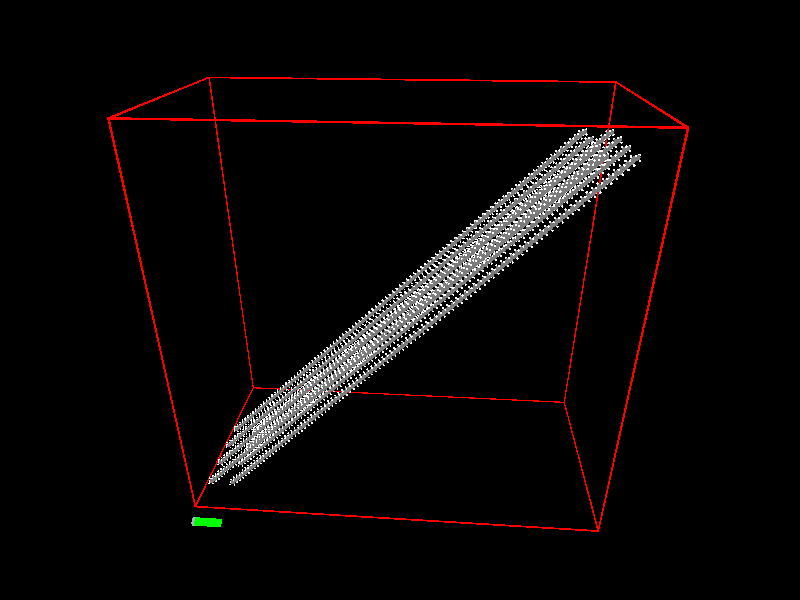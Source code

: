 #include "colors.inc"

camera {
	location <0.600000, 1.180668, -1.051318>
	look_at <0.500000, 0.480668, 0.251318>
}

light_source { <10, 10, -10>, White }

background { color Black }

cylinder { <0.0, -0.025, -0.025>, <0.0, -0.025, -0.025> + <0.069817, 0.0, 0.0>, 0.01 pigment { Green } }

cylinder { <0.0, -0.025, -0.025>, <0.0, -0.025, -0.025> + <0.006982, 0.0, 0.0>, 0.011 pigment { GreenCopper } }

cylinder { <0.0, 0.0, 0.0>, <1.000000, 0.0, 0.0>, 0.002 pigment { Red } }
cylinder { <0.0, 0.0, 0.0>, <0.0, 0.961336, 0.0>, 0.002 pigment { Red } }
cylinder { <0.0, 0.0, 0.0>, <0.0, 0.0, 0.502636>, 0.002 pigment { Red } }
cylinder { <1.000000, 0.0, 0.0>, <1.000000, 0.0, 0.502636>, 0.002 pigment { Red } }
cylinder { <1.000000, 0.0, 0.0>, <1.000000, 0.961336, 0.0>, 0.002 pigment { Red } }
cylinder { <0.0, 0.961336, 0.0>, <0.0, 0.961336, 0.502636>, 0.002 pigment { Red } }
cylinder { <0.0, 0.961336, 0.0>, <1.000000, 0.961336, 0.0>, 0.002 pigment { Red } }
cylinder { <0.0, 0.0, 0.502636>, <1.000000, 0.0, 0.502636>, 0.002 pigment { Red } }
cylinder { <0.0, 0.0, 0.502636>, <0.0, 0.961336, 0.502636>, 0.002 pigment { Red } }
cylinder { <1.000000, 0.961336, 0.502636>, <0.0, 0.961336, 0.502636>, 0.002 pigment { Red } }
cylinder { <1.000000, 0.961336, 0.502636>, <1.000000, 0.0, 0.502636>, 0.002 pigment { Red } }
cylinder { <1.000000, 0.961336, 0.502636>, <1.000000, 0.961336, 0.0>, 0.002 pigment { Red } }


#macro fake(center)
	sphere { center, 13963422.127738 pigment { White } }
#end
#macro C(center)
	sphere { center, 0.005376 pigment { Gray20 } }
#end
#macro H(center)
	sphere { center, 0.002234 pigment { White } }
#end

C( <0.017575,0.017575,0.072496> )
H( <0.013181,0.013181,0.068102> )
H( <0.013181,0.021968,0.076889> )
H( <0.021968,0.013181,0.076889> )
C( <0.021968,0.021968,0.068102> )
H( <0.017575,0.026362,0.063708> )
H( <0.026362,0.017575,0.063708> )
C( <0.026362,0.026362,0.072496> )
H( <0.021968,0.030756,0.076889> )
H( <0.030756,0.021968,0.076889> )
C( <0.030756,0.030756,0.068102> )
H( <0.026362,0.035149,0.063708> )
H( <0.035149,0.026362,0.063708> )
C( <0.035149,0.035149,0.072496> )
H( <0.030756,0.039543,0.076889> )
H( <0.039543,0.030756,0.076889> )
C( <0.039543,0.039543,0.068102> )
H( <0.035149,0.043937,0.063708> )
H( <0.043937,0.035149,0.063708> )
C( <0.043937,0.043937,0.072496> )
H( <0.039543,0.048330,0.076889> )
H( <0.048330,0.039543,0.076889> )
C( <0.048330,0.048330,0.068102> )
H( <0.043937,0.052724,0.063708> )
H( <0.052724,0.043937,0.063708> )
C( <0.052724,0.052724,0.072496> )
H( <0.048330,0.057118,0.076889> )
H( <0.057118,0.048330,0.076889> )
C( <0.057118,0.057118,0.068102> )
H( <0.052724,0.061511,0.063708> )
H( <0.061511,0.052724,0.063708> )
C( <0.061511,0.061511,0.072496> )
H( <0.057118,0.065905,0.076889> )
H( <0.065905,0.057118,0.076889> )
C( <0.065905,0.065905,0.068102> )
H( <0.061511,0.070299,0.063708> )
H( <0.070299,0.061511,0.063708> )
C( <0.070299,0.070299,0.072496> )
H( <0.065905,0.074692,0.076889> )
H( <0.074692,0.065905,0.076889> )
C( <0.074692,0.074692,0.068102> )
H( <0.070299,0.079086,0.063708> )
H( <0.079086,0.070299,0.063708> )
C( <0.079086,0.079086,0.072496> )
H( <0.074692,0.083480,0.076889> )
H( <0.083480,0.074692,0.076889> )
C( <0.083480,0.083480,0.068102> )
H( <0.079086,0.087873,0.063708> )
H( <0.087873,0.079086,0.063708> )
C( <0.087873,0.087873,0.072496> )
H( <0.083480,0.092267,0.076889> )
H( <0.092267,0.083480,0.076889> )
C( <0.092267,0.092267,0.068102> )
H( <0.087873,0.096661,0.063708> )
H( <0.096661,0.087873,0.063708> )
C( <0.096661,0.096661,0.072496> )
H( <0.092267,0.101054,0.076889> )
H( <0.101054,0.092267,0.076889> )
C( <0.101054,0.101054,0.068102> )
H( <0.096661,0.105448,0.063708> )
H( <0.105448,0.096661,0.063708> )
C( <0.105448,0.105448,0.072496> )
H( <0.101054,0.109842,0.076889> )
H( <0.109842,0.101054,0.076889> )
C( <0.109842,0.109842,0.068102> )
H( <0.105448,0.114236,0.063708> )
H( <0.114236,0.105448,0.063708> )
C( <0.114236,0.114236,0.072496> )
H( <0.109842,0.118629,0.076889> )
H( <0.118629,0.109842,0.076889> )
C( <0.118629,0.118629,0.068102> )
H( <0.114236,0.123023,0.063708> )
H( <0.123023,0.114236,0.063708> )
C( <0.123023,0.123023,0.072496> )
H( <0.118629,0.127417,0.076889> )
H( <0.127417,0.118629,0.076889> )
C( <0.127417,0.127417,0.068102> )
H( <0.123023,0.131810,0.063708> )
H( <0.131810,0.123023,0.063708> )
C( <0.131810,0.131810,0.072496> )
H( <0.127417,0.136204,0.076889> )
H( <0.136204,0.127417,0.076889> )
C( <0.136204,0.136204,0.068102> )
H( <0.131810,0.140598,0.063708> )
H( <0.140598,0.131810,0.063708> )
C( <0.140598,0.140598,0.072496> )
H( <0.136204,0.144991,0.076889> )
H( <0.144991,0.136204,0.076889> )
C( <0.144991,0.144991,0.068102> )
H( <0.140598,0.149385,0.063708> )
H( <0.149385,0.140598,0.063708> )
C( <0.149385,0.149385,0.072496> )
H( <0.144991,0.153779,0.076889> )
H( <0.153779,0.144991,0.076889> )
C( <0.153779,0.153779,0.068102> )
H( <0.149385,0.158172,0.063708> )
H( <0.158172,0.149385,0.063708> )
C( <0.158172,0.158172,0.072496> )
H( <0.153779,0.162566,0.076889> )
H( <0.162566,0.153779,0.076889> )
C( <0.162566,0.162566,0.068102> )
H( <0.158172,0.166960,0.063708> )
H( <0.166960,0.158172,0.063708> )
C( <0.166960,0.166960,0.072496> )
H( <0.162566,0.171353,0.076889> )
H( <0.171353,0.162566,0.076889> )
C( <0.171353,0.171353,0.068102> )
H( <0.166960,0.175747,0.063708> )
H( <0.175747,0.166960,0.063708> )
C( <0.175747,0.175747,0.072496> )
H( <0.171353,0.180141,0.076889> )
H( <0.180141,0.171353,0.076889> )
C( <0.180141,0.180141,0.068102> )
H( <0.175747,0.184534,0.063708> )
H( <0.184534,0.175747,0.063708> )
C( <0.184534,0.184534,0.072496> )
H( <0.180141,0.188928,0.076889> )
H( <0.188928,0.180141,0.076889> )
C( <0.188928,0.188928,0.068102> )
H( <0.184534,0.193322,0.063708> )
H( <0.193322,0.184534,0.063708> )
C( <0.193322,0.193322,0.072496> )
H( <0.188928,0.197715,0.076889> )
H( <0.197715,0.188928,0.076889> )
C( <0.197715,0.197715,0.068102> )
H( <0.193322,0.202109,0.063708> )
H( <0.202109,0.193322,0.063708> )
C( <0.202109,0.202109,0.072496> )
H( <0.197715,0.206503,0.076889> )
H( <0.206503,0.197715,0.076889> )
C( <0.206503,0.206503,0.068102> )
H( <0.202109,0.210896,0.063708> )
H( <0.210896,0.202109,0.063708> )
C( <0.210896,0.210896,0.072496> )
H( <0.206503,0.215290,0.076889> )
H( <0.215290,0.206503,0.076889> )
C( <0.215290,0.215290,0.068102> )
H( <0.210896,0.219684,0.063708> )
H( <0.219684,0.210896,0.063708> )
C( <0.219684,0.219684,0.072496> )
H( <0.215290,0.224077,0.076889> )
H( <0.224077,0.215290,0.076889> )
C( <0.224077,0.224077,0.068102> )
H( <0.219684,0.228471,0.063708> )
H( <0.228471,0.219684,0.063708> )
C( <0.228471,0.228471,0.072496> )
H( <0.224077,0.232865,0.076889> )
H( <0.232865,0.224077,0.076889> )
C( <0.232865,0.232865,0.068102> )
H( <0.228471,0.237258,0.063708> )
H( <0.237258,0.228471,0.063708> )
C( <0.237258,0.237258,0.072496> )
H( <0.232865,0.241652,0.076889> )
H( <0.241652,0.232865,0.076889> )
C( <0.241652,0.241652,0.068102> )
H( <0.237258,0.246046,0.063708> )
H( <0.246046,0.237258,0.063708> )
C( <0.246046,0.246046,0.072496> )
H( <0.241652,0.250439,0.076889> )
H( <0.250439,0.241652,0.076889> )
C( <0.250439,0.250439,0.068102> )
H( <0.246046,0.254833,0.063708> )
H( <0.254833,0.246046,0.063708> )
C( <0.254833,0.254833,0.072496> )
H( <0.250439,0.259227,0.076889> )
H( <0.259227,0.250439,0.076889> )
C( <0.259227,0.259227,0.068102> )
H( <0.254833,0.263620,0.063708> )
H( <0.263620,0.254833,0.063708> )
C( <0.263620,0.263620,0.072496> )
H( <0.259227,0.268014,0.076889> )
H( <0.268014,0.259227,0.076889> )
C( <0.268014,0.268014,0.068102> )
H( <0.263620,0.272408,0.063708> )
H( <0.272408,0.263620,0.063708> )
C( <0.272408,0.272408,0.072496> )
H( <0.268014,0.276801,0.076889> )
H( <0.276801,0.268014,0.076889> )
C( <0.276801,0.276801,0.068102> )
H( <0.272408,0.281195,0.063708> )
H( <0.281195,0.272408,0.063708> )
C( <0.281195,0.281195,0.072496> )
H( <0.276801,0.285589,0.076889> )
H( <0.285589,0.276801,0.076889> )
C( <0.285589,0.285589,0.068102> )
H( <0.281195,0.289982,0.063708> )
H( <0.289982,0.281195,0.063708> )
C( <0.289982,0.289982,0.072496> )
H( <0.285589,0.294376,0.076889> )
H( <0.294376,0.285589,0.076889> )
C( <0.294376,0.294376,0.068102> )
H( <0.289982,0.298770,0.063708> )
H( <0.298770,0.289982,0.063708> )
C( <0.298770,0.298770,0.072496> )
H( <0.294376,0.303163,0.076889> )
H( <0.303163,0.294376,0.076889> )
C( <0.303163,0.303163,0.068102> )
H( <0.298770,0.307557,0.063708> )
H( <0.307557,0.298770,0.063708> )
C( <0.307557,0.307557,0.072496> )
H( <0.303163,0.311951,0.076889> )
H( <0.311951,0.303163,0.076889> )
C( <0.311951,0.311951,0.068102> )
H( <0.307557,0.316344,0.063708> )
H( <0.316344,0.307557,0.063708> )
C( <0.316344,0.316344,0.072496> )
H( <0.311951,0.320738,0.076889> )
H( <0.320738,0.311951,0.076889> )
C( <0.320738,0.320738,0.068102> )
H( <0.316344,0.325132,0.063708> )
H( <0.325132,0.316344,0.063708> )
C( <0.325132,0.325132,0.072496> )
H( <0.320738,0.329525,0.076889> )
H( <0.329525,0.320738,0.076889> )
C( <0.329525,0.329525,0.068102> )
H( <0.325132,0.333919,0.063708> )
H( <0.333919,0.325132,0.063708> )
C( <0.333919,0.333919,0.072496> )
H( <0.329525,0.338313,0.076889> )
H( <0.338313,0.329525,0.076889> )
C( <0.338313,0.338313,0.068102> )
H( <0.333919,0.342707,0.063708> )
H( <0.342707,0.333919,0.063708> )
C( <0.342707,0.342707,0.072496> )
H( <0.338313,0.347100,0.076889> )
H( <0.347100,0.338313,0.076889> )
C( <0.347100,0.347100,0.068102> )
H( <0.342707,0.351494,0.063708> )
H( <0.351494,0.342707,0.063708> )
C( <0.351494,0.351494,0.072496> )
H( <0.347100,0.355888,0.076889> )
H( <0.355888,0.347100,0.076889> )
C( <0.355888,0.355888,0.068102> )
H( <0.351494,0.360281,0.063708> )
H( <0.360281,0.351494,0.063708> )
C( <0.360281,0.360281,0.072496> )
H( <0.355888,0.364675,0.076889> )
H( <0.364675,0.355888,0.076889> )
C( <0.364675,0.364675,0.068102> )
H( <0.360281,0.369069,0.063708> )
H( <0.369069,0.360281,0.063708> )
C( <0.369069,0.369069,0.072496> )
H( <0.364675,0.373462,0.076889> )
H( <0.373462,0.364675,0.076889> )
C( <0.373462,0.373462,0.068102> )
H( <0.369069,0.377856,0.063708> )
H( <0.377856,0.369069,0.063708> )
C( <0.377856,0.377856,0.072496> )
H( <0.373462,0.382250,0.076889> )
H( <0.382250,0.373462,0.076889> )
C( <0.382250,0.382250,0.068102> )
H( <0.377856,0.386643,0.063708> )
H( <0.386643,0.377856,0.063708> )
C( <0.386643,0.386643,0.072496> )
H( <0.382250,0.391037,0.076889> )
H( <0.391037,0.382250,0.076889> )
C( <0.391037,0.391037,0.068102> )
H( <0.386643,0.395431,0.063708> )
H( <0.395431,0.386643,0.063708> )
C( <0.395431,0.395431,0.072496> )
H( <0.391037,0.399824,0.076889> )
H( <0.399824,0.391037,0.076889> )
C( <0.399824,0.399824,0.068102> )
H( <0.395431,0.404218,0.063708> )
H( <0.404218,0.395431,0.063708> )
C( <0.404218,0.404218,0.072496> )
H( <0.399824,0.408612,0.076889> )
H( <0.408612,0.399824,0.076889> )
C( <0.408612,0.408612,0.068102> )
H( <0.404218,0.413005,0.063708> )
H( <0.413005,0.404218,0.063708> )
C( <0.413005,0.413005,0.072496> )
H( <0.408612,0.417399,0.076889> )
H( <0.417399,0.408612,0.076889> )
C( <0.417399,0.417399,0.068102> )
H( <0.413005,0.421793,0.063708> )
H( <0.421793,0.413005,0.063708> )
C( <0.421793,0.421793,0.072496> )
H( <0.417399,0.426186,0.076889> )
H( <0.426186,0.417399,0.076889> )
C( <0.426186,0.426186,0.068102> )
H( <0.421793,0.430580,0.063708> )
H( <0.430580,0.421793,0.063708> )
C( <0.430580,0.430580,0.072496> )
H( <0.426186,0.434974,0.076889> )
H( <0.434974,0.426186,0.076889> )
C( <0.434974,0.434974,0.068102> )
H( <0.430580,0.439367,0.063708> )
H( <0.439367,0.430580,0.063708> )
C( <0.439367,0.439367,0.072496> )
H( <0.434974,0.443761,0.076889> )
H( <0.443761,0.434974,0.076889> )
C( <0.443761,0.443761,0.068102> )
H( <0.439367,0.448155,0.063708> )
H( <0.448155,0.439367,0.063708> )
C( <0.448155,0.448155,0.072496> )
H( <0.443761,0.452548,0.076889> )
H( <0.452548,0.443761,0.076889> )
C( <0.452548,0.452548,0.068102> )
H( <0.448155,0.456942,0.063708> )
H( <0.456942,0.448155,0.063708> )
C( <0.456942,0.456942,0.072496> )
H( <0.452548,0.461336,0.076889> )
H( <0.461336,0.452548,0.076889> )
C( <0.461336,0.461336,0.068102> )
H( <0.456942,0.465729,0.063708> )
H( <0.465729,0.456942,0.063708> )
C( <0.465729,0.465729,0.072496> )
H( <0.461336,0.470123,0.076889> )
H( <0.470123,0.461336,0.076889> )
C( <0.470123,0.470123,0.068102> )
H( <0.465729,0.474517,0.063708> )
H( <0.474517,0.465729,0.063708> )
C( <0.474517,0.474517,0.072496> )
H( <0.470123,0.478910,0.076889> )
H( <0.478910,0.470123,0.076889> )
C( <0.478910,0.478910,0.068102> )
H( <0.474517,0.483304,0.063708> )
H( <0.483304,0.474517,0.063708> )
C( <0.483304,0.483304,0.072496> )
H( <0.478910,0.487698,0.076889> )
H( <0.487698,0.478910,0.076889> )
C( <0.487698,0.487698,0.068102> )
H( <0.483304,0.492091,0.063708> )
H( <0.492091,0.483304,0.063708> )
C( <0.492091,0.492091,0.072496> )
H( <0.487698,0.496485,0.076889> )
H( <0.496485,0.487698,0.076889> )
C( <0.496485,0.496485,0.068102> )
H( <0.492091,0.500879,0.063708> )
H( <0.500879,0.492091,0.063708> )
C( <0.500879,0.500879,0.072496> )
H( <0.496485,0.505272,0.076889> )
H( <0.505272,0.496485,0.076889> )
C( <0.505272,0.505272,0.068102> )
H( <0.500879,0.509666,0.063708> )
H( <0.509666,0.500879,0.063708> )
C( <0.509666,0.509666,0.072496> )
H( <0.505272,0.514060,0.076889> )
H( <0.514060,0.505272,0.076889> )
C( <0.514060,0.514060,0.068102> )
H( <0.509666,0.518453,0.063708> )
H( <0.518453,0.509666,0.063708> )
C( <0.518453,0.518453,0.072496> )
H( <0.514060,0.522847,0.076889> )
H( <0.522847,0.514060,0.076889> )
C( <0.522847,0.522847,0.068102> )
H( <0.518453,0.527241,0.063708> )
H( <0.527241,0.518453,0.063708> )
C( <0.527241,0.527241,0.072496> )
H( <0.522847,0.531634,0.076889> )
H( <0.531634,0.522847,0.076889> )
C( <0.531634,0.531634,0.068102> )
H( <0.527241,0.536028,0.063708> )
H( <0.536028,0.527241,0.063708> )
C( <0.536028,0.536028,0.072496> )
H( <0.531634,0.540422,0.076889> )
H( <0.540422,0.531634,0.076889> )
C( <0.540422,0.540422,0.068102> )
H( <0.536028,0.544815,0.063708> )
H( <0.544815,0.536028,0.063708> )
C( <0.544815,0.544815,0.072496> )
H( <0.540422,0.549209,0.076889> )
H( <0.549209,0.540422,0.076889> )
C( <0.549209,0.549209,0.068102> )
H( <0.544815,0.553603,0.063708> )
H( <0.553603,0.544815,0.063708> )
C( <0.553603,0.553603,0.072496> )
H( <0.549209,0.557996,0.076889> )
H( <0.557996,0.549209,0.076889> )
C( <0.557996,0.557996,0.068102> )
H( <0.553603,0.562390,0.063708> )
H( <0.562390,0.553603,0.063708> )
C( <0.562390,0.562390,0.072496> )
H( <0.557996,0.566784,0.076889> )
H( <0.566784,0.557996,0.076889> )
C( <0.566784,0.566784,0.068102> )
H( <0.562390,0.571178,0.063708> )
H( <0.571178,0.562390,0.063708> )
C( <0.571178,0.571178,0.072496> )
H( <0.566784,0.575571,0.076889> )
H( <0.575571,0.566784,0.076889> )
C( <0.575571,0.575571,0.068102> )
H( <0.571178,0.579965,0.063708> )
H( <0.579965,0.571178,0.063708> )
C( <0.579965,0.579965,0.072496> )
H( <0.575571,0.584359,0.076889> )
H( <0.584359,0.575571,0.076889> )
C( <0.584359,0.584359,0.068102> )
H( <0.579965,0.588752,0.063708> )
H( <0.588752,0.579965,0.063708> )
C( <0.588752,0.588752,0.072496> )
H( <0.584359,0.593146,0.076889> )
H( <0.593146,0.584359,0.076889> )
C( <0.593146,0.593146,0.068102> )
H( <0.588752,0.597540,0.063708> )
H( <0.597540,0.588752,0.063708> )
C( <0.597540,0.597540,0.072496> )
H( <0.593146,0.601933,0.076889> )
H( <0.601933,0.593146,0.076889> )
C( <0.601933,0.601933,0.068102> )
H( <0.597540,0.606327,0.063708> )
H( <0.606327,0.597540,0.063708> )
C( <0.606327,0.606327,0.072496> )
H( <0.601933,0.610721,0.076889> )
H( <0.610721,0.601933,0.076889> )
C( <0.610721,0.610721,0.068102> )
H( <0.606327,0.615114,0.063708> )
H( <0.615114,0.606327,0.063708> )
C( <0.615114,0.615114,0.072496> )
H( <0.610721,0.619508,0.076889> )
H( <0.619508,0.610721,0.076889> )
C( <0.619508,0.619508,0.068102> )
H( <0.615114,0.623902,0.063708> )
H( <0.623902,0.615114,0.063708> )
C( <0.623902,0.623902,0.072496> )
H( <0.619508,0.628295,0.076889> )
H( <0.628295,0.619508,0.076889> )
C( <0.628295,0.628295,0.068102> )
H( <0.623902,0.632689,0.063708> )
H( <0.632689,0.623902,0.063708> )
C( <0.632689,0.632689,0.072496> )
H( <0.628295,0.637083,0.076889> )
H( <0.637083,0.628295,0.076889> )
C( <0.637083,0.637083,0.068102> )
H( <0.632689,0.641476,0.063708> )
H( <0.641476,0.632689,0.063708> )
C( <0.641476,0.641476,0.072496> )
H( <0.637083,0.645870,0.076889> )
H( <0.645870,0.637083,0.076889> )
C( <0.645870,0.645870,0.068102> )
H( <0.641476,0.650264,0.063708> )
H( <0.650264,0.641476,0.063708> )
C( <0.650264,0.650264,0.072496> )
H( <0.645870,0.654657,0.076889> )
H( <0.654657,0.645870,0.076889> )
C( <0.654657,0.654657,0.068102> )
H( <0.650264,0.659051,0.063708> )
H( <0.659051,0.650264,0.063708> )
C( <0.659051,0.659051,0.072496> )
H( <0.654657,0.663445,0.076889> )
H( <0.663445,0.654657,0.076889> )
C( <0.663445,0.663445,0.068102> )
H( <0.659051,0.667838,0.063708> )
H( <0.667838,0.659051,0.063708> )
C( <0.667838,0.667838,0.072496> )
H( <0.663445,0.672232,0.076889> )
H( <0.672232,0.663445,0.076889> )
C( <0.672232,0.672232,0.068102> )
H( <0.667838,0.676626,0.063708> )
H( <0.676626,0.667838,0.063708> )
C( <0.676626,0.676626,0.072496> )
H( <0.672232,0.681019,0.076889> )
H( <0.681019,0.672232,0.076889> )
C( <0.681019,0.681019,0.068102> )
H( <0.676626,0.685413,0.063708> )
H( <0.685413,0.676626,0.063708> )
C( <0.685413,0.685413,0.072496> )
H( <0.681019,0.689807,0.076889> )
H( <0.689807,0.681019,0.076889> )
C( <0.689807,0.689807,0.068102> )
H( <0.685413,0.694200,0.063708> )
H( <0.694200,0.685413,0.063708> )
C( <0.694200,0.694200,0.072496> )
H( <0.689807,0.698594,0.076889> )
H( <0.698594,0.689807,0.076889> )
C( <0.698594,0.698594,0.068102> )
H( <0.694200,0.702988,0.063708> )
H( <0.702988,0.694200,0.063708> )
C( <0.702988,0.702988,0.072496> )
H( <0.698594,0.707381,0.076889> )
H( <0.707381,0.698594,0.076889> )
C( <0.707381,0.707381,0.068102> )
H( <0.702988,0.711775,0.063708> )
H( <0.711775,0.702988,0.063708> )
C( <0.711775,0.711775,0.072496> )
H( <0.707381,0.716169,0.076889> )
H( <0.716169,0.707381,0.076889> )
C( <0.716169,0.716169,0.068102> )
H( <0.711775,0.720562,0.063708> )
H( <0.720562,0.711775,0.063708> )
C( <0.720562,0.720562,0.072496> )
H( <0.716169,0.724956,0.076889> )
H( <0.724956,0.716169,0.076889> )
C( <0.724956,0.724956,0.068102> )
H( <0.720562,0.729350,0.063708> )
H( <0.729350,0.720562,0.063708> )
C( <0.729350,0.729350,0.072496> )
H( <0.724956,0.733743,0.076889> )
H( <0.733743,0.724956,0.076889> )
C( <0.733743,0.733743,0.068102> )
H( <0.729350,0.738137,0.063708> )
H( <0.738137,0.729350,0.063708> )
C( <0.738137,0.738137,0.072496> )
H( <0.733743,0.742531,0.076889> )
H( <0.742531,0.733743,0.076889> )
C( <0.742531,0.742531,0.068102> )
H( <0.738137,0.746924,0.063708> )
H( <0.746924,0.738137,0.063708> )
C( <0.746924,0.746924,0.072496> )
H( <0.742531,0.751318,0.076889> )
H( <0.751318,0.742531,0.076889> )
C( <0.751318,0.751318,0.068102> )
H( <0.746924,0.755712,0.063708> )
H( <0.755712,0.746924,0.063708> )
C( <0.755712,0.755712,0.072496> )
H( <0.751318,0.760105,0.076889> )
H( <0.760105,0.751318,0.076889> )
C( <0.760105,0.760105,0.068102> )
H( <0.755712,0.764499,0.063708> )
H( <0.764499,0.755712,0.063708> )
C( <0.764499,0.764499,0.072496> )
H( <0.760105,0.768893,0.076889> )
H( <0.768893,0.760105,0.076889> )
C( <0.768893,0.768893,0.068102> )
H( <0.764499,0.773286,0.063708> )
H( <0.773286,0.764499,0.063708> )
C( <0.773286,0.773286,0.072496> )
H( <0.768893,0.777680,0.076889> )
H( <0.777680,0.768893,0.076889> )
C( <0.777680,0.777680,0.068102> )
H( <0.773286,0.782074,0.063708> )
H( <0.782074,0.773286,0.063708> )
C( <0.782074,0.782074,0.072496> )
H( <0.777680,0.786467,0.076889> )
H( <0.786467,0.777680,0.076889> )
C( <0.786467,0.786467,0.068102> )
H( <0.782074,0.790861,0.063708> )
H( <0.790861,0.782074,0.063708> )
C( <0.790861,0.790861,0.072496> )
H( <0.786467,0.795255,0.076889> )
H( <0.795255,0.786467,0.076889> )
C( <0.795255,0.795255,0.068102> )
H( <0.790861,0.799649,0.063708> )
H( <0.799649,0.790861,0.063708> )
C( <0.799649,0.799649,0.072496> )
H( <0.795255,0.804042,0.076889> )
H( <0.804042,0.795255,0.076889> )
C( <0.804042,0.804042,0.068102> )
H( <0.799649,0.808436,0.063708> )
H( <0.808436,0.799649,0.063708> )
C( <0.808436,0.808436,0.072496> )
H( <0.804042,0.812830,0.076889> )
H( <0.812830,0.804042,0.076889> )
C( <0.812830,0.812830,0.068102> )
H( <0.808436,0.817223,0.063708> )
H( <0.817223,0.808436,0.063708> )
C( <0.817223,0.817223,0.072496> )
H( <0.812830,0.821617,0.076889> )
H( <0.821617,0.812830,0.076889> )
C( <0.821617,0.821617,0.068102> )
H( <0.817223,0.826011,0.063708> )
H( <0.826011,0.817223,0.063708> )
C( <0.826011,0.826011,0.072496> )
H( <0.821617,0.830404,0.076889> )
H( <0.830404,0.821617,0.076889> )
C( <0.830404,0.830404,0.068102> )
H( <0.826011,0.834798,0.063708> )
H( <0.834798,0.826011,0.063708> )
C( <0.834798,0.834798,0.072496> )
H( <0.830404,0.839192,0.076889> )
H( <0.839192,0.830404,0.076889> )
C( <0.839192,0.839192,0.068102> )
H( <0.834798,0.843585,0.063708> )
H( <0.843585,0.834798,0.063708> )
C( <0.843585,0.843585,0.072496> )
H( <0.839192,0.847979,0.076889> )
H( <0.847979,0.839192,0.076889> )
C( <0.847979,0.847979,0.068102> )
H( <0.843585,0.852373,0.063708> )
H( <0.852373,0.843585,0.063708> )
C( <0.852373,0.852373,0.072496> )
H( <0.847979,0.856766,0.076889> )
H( <0.856766,0.847979,0.076889> )
C( <0.856766,0.856766,0.068102> )
H( <0.852373,0.861160,0.063708> )
H( <0.861160,0.852373,0.063708> )
C( <0.861160,0.861160,0.072496> )
H( <0.856766,0.865554,0.076889> )
H( <0.865554,0.856766,0.076889> )
C( <0.865554,0.865554,0.068102> )
H( <0.861160,0.869947,0.063708> )
H( <0.869947,0.861160,0.063708> )
C( <0.869947,0.869947,0.072496> )
H( <0.865554,0.874341,0.076889> )
H( <0.874341,0.865554,0.076889> )
C( <0.874341,0.874341,0.068102> )
H( <0.869947,0.878735,0.063708> )
H( <0.878735,0.869947,0.063708> )
C( <0.878735,0.878735,0.072496> )
H( <0.874341,0.883128,0.076889> )
H( <0.883128,0.874341,0.076889> )
C( <0.883128,0.883128,0.068102> )
H( <0.878735,0.887522,0.063708> )
H( <0.887522,0.878735,0.063708> )
C( <0.887522,0.887522,0.072496> )
H( <0.883128,0.891916,0.076889> )
H( <0.891916,0.883128,0.076889> )
C( <0.891916,0.891916,0.068102> )
H( <0.887522,0.896309,0.063708> )
H( <0.896309,0.887522,0.063708> )
H( <0.896309,0.896309,0.072496> )
C( <0.017575,0.017575,0.141037> )
H( <0.013181,0.013181,0.136643> )
H( <0.013181,0.021968,0.145431> )
H( <0.021968,0.013181,0.145431> )
C( <0.021968,0.021968,0.136643> )
H( <0.017575,0.026362,0.132250> )
H( <0.026362,0.017575,0.132250> )
C( <0.026362,0.026362,0.141037> )
H( <0.021968,0.030756,0.145431> )
H( <0.030756,0.021968,0.145431> )
C( <0.030756,0.030756,0.136643> )
H( <0.026362,0.035149,0.132250> )
H( <0.035149,0.026362,0.132250> )
C( <0.035149,0.035149,0.141037> )
H( <0.030756,0.039543,0.145431> )
H( <0.039543,0.030756,0.145431> )
C( <0.039543,0.039543,0.136643> )
H( <0.035149,0.043937,0.132250> )
H( <0.043937,0.035149,0.132250> )
C( <0.043937,0.043937,0.141037> )
H( <0.039543,0.048330,0.145431> )
H( <0.048330,0.039543,0.145431> )
C( <0.048330,0.048330,0.136643> )
H( <0.043937,0.052724,0.132250> )
H( <0.052724,0.043937,0.132250> )
C( <0.052724,0.052724,0.141037> )
H( <0.048330,0.057118,0.145431> )
H( <0.057118,0.048330,0.145431> )
C( <0.057118,0.057118,0.136643> )
H( <0.052724,0.061511,0.132250> )
H( <0.061511,0.052724,0.132250> )
C( <0.061511,0.061511,0.141037> )
H( <0.057118,0.065905,0.145431> )
H( <0.065905,0.057118,0.145431> )
C( <0.065905,0.065905,0.136643> )
H( <0.061511,0.070299,0.132250> )
H( <0.070299,0.061511,0.132250> )
C( <0.070299,0.070299,0.141037> )
H( <0.065905,0.074692,0.145431> )
H( <0.074692,0.065905,0.145431> )
C( <0.074692,0.074692,0.136643> )
H( <0.070299,0.079086,0.132250> )
H( <0.079086,0.070299,0.132250> )
C( <0.079086,0.079086,0.141037> )
H( <0.074692,0.083480,0.145431> )
H( <0.083480,0.074692,0.145431> )
C( <0.083480,0.083480,0.136643> )
H( <0.079086,0.087873,0.132250> )
H( <0.087873,0.079086,0.132250> )
C( <0.087873,0.087873,0.141037> )
H( <0.083480,0.092267,0.145431> )
H( <0.092267,0.083480,0.145431> )
C( <0.092267,0.092267,0.136643> )
H( <0.087873,0.096661,0.132250> )
H( <0.096661,0.087873,0.132250> )
C( <0.096661,0.096661,0.141037> )
H( <0.092267,0.101054,0.145431> )
H( <0.101054,0.092267,0.145431> )
C( <0.101054,0.101054,0.136643> )
H( <0.096661,0.105448,0.132250> )
H( <0.105448,0.096661,0.132250> )
C( <0.105448,0.105448,0.141037> )
H( <0.101054,0.109842,0.145431> )
H( <0.109842,0.101054,0.145431> )
C( <0.109842,0.109842,0.136643> )
H( <0.105448,0.114236,0.132250> )
H( <0.114236,0.105448,0.132250> )
C( <0.114236,0.114236,0.141037> )
H( <0.109842,0.118629,0.145431> )
H( <0.118629,0.109842,0.145431> )
C( <0.118629,0.118629,0.136643> )
H( <0.114236,0.123023,0.132250> )
H( <0.123023,0.114236,0.132250> )
C( <0.123023,0.123023,0.141037> )
H( <0.118629,0.127417,0.145431> )
H( <0.127417,0.118629,0.145431> )
C( <0.127417,0.127417,0.136643> )
H( <0.123023,0.131810,0.132250> )
H( <0.131810,0.123023,0.132250> )
C( <0.131810,0.131810,0.141037> )
H( <0.127417,0.136204,0.145431> )
H( <0.136204,0.127417,0.145431> )
C( <0.136204,0.136204,0.136643> )
H( <0.131810,0.140598,0.132250> )
H( <0.140598,0.131810,0.132250> )
C( <0.140598,0.140598,0.141037> )
H( <0.136204,0.144991,0.145431> )
H( <0.144991,0.136204,0.145431> )
C( <0.144991,0.144991,0.136643> )
H( <0.140598,0.149385,0.132250> )
H( <0.149385,0.140598,0.132250> )
C( <0.149385,0.149385,0.141037> )
H( <0.144991,0.153779,0.145431> )
H( <0.153779,0.144991,0.145431> )
C( <0.153779,0.153779,0.136643> )
H( <0.149385,0.158172,0.132250> )
H( <0.158172,0.149385,0.132250> )
C( <0.158172,0.158172,0.141037> )
H( <0.153779,0.162566,0.145431> )
H( <0.162566,0.153779,0.145431> )
C( <0.162566,0.162566,0.136643> )
H( <0.158172,0.166960,0.132250> )
H( <0.166960,0.158172,0.132250> )
C( <0.166960,0.166960,0.141037> )
H( <0.162566,0.171353,0.145431> )
H( <0.171353,0.162566,0.145431> )
C( <0.171353,0.171353,0.136643> )
H( <0.166960,0.175747,0.132250> )
H( <0.175747,0.166960,0.132250> )
C( <0.175747,0.175747,0.141037> )
H( <0.171353,0.180141,0.145431> )
H( <0.180141,0.171353,0.145431> )
C( <0.180141,0.180141,0.136643> )
H( <0.175747,0.184534,0.132250> )
H( <0.184534,0.175747,0.132250> )
C( <0.184534,0.184534,0.141037> )
H( <0.180141,0.188928,0.145431> )
H( <0.188928,0.180141,0.145431> )
C( <0.188928,0.188928,0.136643> )
H( <0.184534,0.193322,0.132250> )
H( <0.193322,0.184534,0.132250> )
C( <0.193322,0.193322,0.141037> )
H( <0.188928,0.197715,0.145431> )
H( <0.197715,0.188928,0.145431> )
C( <0.197715,0.197715,0.136643> )
H( <0.193322,0.202109,0.132250> )
H( <0.202109,0.193322,0.132250> )
C( <0.202109,0.202109,0.141037> )
H( <0.197715,0.206503,0.145431> )
H( <0.206503,0.197715,0.145431> )
C( <0.206503,0.206503,0.136643> )
H( <0.202109,0.210896,0.132250> )
H( <0.210896,0.202109,0.132250> )
C( <0.210896,0.210896,0.141037> )
H( <0.206503,0.215290,0.145431> )
H( <0.215290,0.206503,0.145431> )
C( <0.215290,0.215290,0.136643> )
H( <0.210896,0.219684,0.132250> )
H( <0.219684,0.210896,0.132250> )
C( <0.219684,0.219684,0.141037> )
H( <0.215290,0.224077,0.145431> )
H( <0.224077,0.215290,0.145431> )
C( <0.224077,0.224077,0.136643> )
H( <0.219684,0.228471,0.132250> )
H( <0.228471,0.219684,0.132250> )
C( <0.228471,0.228471,0.141037> )
H( <0.224077,0.232865,0.145431> )
H( <0.232865,0.224077,0.145431> )
C( <0.232865,0.232865,0.136643> )
H( <0.228471,0.237258,0.132250> )
H( <0.237258,0.228471,0.132250> )
C( <0.237258,0.237258,0.141037> )
H( <0.232865,0.241652,0.145431> )
H( <0.241652,0.232865,0.145431> )
C( <0.241652,0.241652,0.136643> )
H( <0.237258,0.246046,0.132250> )
H( <0.246046,0.237258,0.132250> )
C( <0.246046,0.246046,0.141037> )
H( <0.241652,0.250439,0.145431> )
H( <0.250439,0.241652,0.145431> )
C( <0.250439,0.250439,0.136643> )
H( <0.246046,0.254833,0.132250> )
H( <0.254833,0.246046,0.132250> )
C( <0.254833,0.254833,0.141037> )
H( <0.250439,0.259227,0.145431> )
H( <0.259227,0.250439,0.145431> )
C( <0.259227,0.259227,0.136643> )
H( <0.254833,0.263620,0.132250> )
H( <0.263620,0.254833,0.132250> )
C( <0.263620,0.263620,0.141037> )
H( <0.259227,0.268014,0.145431> )
H( <0.268014,0.259227,0.145431> )
C( <0.268014,0.268014,0.136643> )
H( <0.263620,0.272408,0.132250> )
H( <0.272408,0.263620,0.132250> )
C( <0.272408,0.272408,0.141037> )
H( <0.268014,0.276801,0.145431> )
H( <0.276801,0.268014,0.145431> )
C( <0.276801,0.276801,0.136643> )
H( <0.272408,0.281195,0.132250> )
H( <0.281195,0.272408,0.132250> )
C( <0.281195,0.281195,0.141037> )
H( <0.276801,0.285589,0.145431> )
H( <0.285589,0.276801,0.145431> )
C( <0.285589,0.285589,0.136643> )
H( <0.281195,0.289982,0.132250> )
H( <0.289982,0.281195,0.132250> )
C( <0.289982,0.289982,0.141037> )
H( <0.285589,0.294376,0.145431> )
H( <0.294376,0.285589,0.145431> )
C( <0.294376,0.294376,0.136643> )
H( <0.289982,0.298770,0.132250> )
H( <0.298770,0.289982,0.132250> )
C( <0.298770,0.298770,0.141037> )
H( <0.294376,0.303163,0.145431> )
H( <0.303163,0.294376,0.145431> )
C( <0.303163,0.303163,0.136643> )
H( <0.298770,0.307557,0.132250> )
H( <0.307557,0.298770,0.132250> )
C( <0.307557,0.307557,0.141037> )
H( <0.303163,0.311951,0.145431> )
H( <0.311951,0.303163,0.145431> )
C( <0.311951,0.311951,0.136643> )
H( <0.307557,0.316344,0.132250> )
H( <0.316344,0.307557,0.132250> )
C( <0.316344,0.316344,0.141037> )
H( <0.311951,0.320738,0.145431> )
H( <0.320738,0.311951,0.145431> )
C( <0.320738,0.320738,0.136643> )
H( <0.316344,0.325132,0.132250> )
H( <0.325132,0.316344,0.132250> )
C( <0.325132,0.325132,0.141037> )
H( <0.320738,0.329525,0.145431> )
H( <0.329525,0.320738,0.145431> )
C( <0.329525,0.329525,0.136643> )
H( <0.325132,0.333919,0.132250> )
H( <0.333919,0.325132,0.132250> )
C( <0.333919,0.333919,0.141037> )
H( <0.329525,0.338313,0.145431> )
H( <0.338313,0.329525,0.145431> )
C( <0.338313,0.338313,0.136643> )
H( <0.333919,0.342707,0.132250> )
H( <0.342707,0.333919,0.132250> )
C( <0.342707,0.342707,0.141037> )
H( <0.338313,0.347100,0.145431> )
H( <0.347100,0.338313,0.145431> )
C( <0.347100,0.347100,0.136643> )
H( <0.342707,0.351494,0.132250> )
H( <0.351494,0.342707,0.132250> )
C( <0.351494,0.351494,0.141037> )
H( <0.347100,0.355888,0.145431> )
H( <0.355888,0.347100,0.145431> )
C( <0.355888,0.355888,0.136643> )
H( <0.351494,0.360281,0.132250> )
H( <0.360281,0.351494,0.132250> )
C( <0.360281,0.360281,0.141037> )
H( <0.355888,0.364675,0.145431> )
H( <0.364675,0.355888,0.145431> )
C( <0.364675,0.364675,0.136643> )
H( <0.360281,0.369069,0.132250> )
H( <0.369069,0.360281,0.132250> )
C( <0.369069,0.369069,0.141037> )
H( <0.364675,0.373462,0.145431> )
H( <0.373462,0.364675,0.145431> )
C( <0.373462,0.373462,0.136643> )
H( <0.369069,0.377856,0.132250> )
H( <0.377856,0.369069,0.132250> )
C( <0.377856,0.377856,0.141037> )
H( <0.373462,0.382250,0.145431> )
H( <0.382250,0.373462,0.145431> )
C( <0.382250,0.382250,0.136643> )
H( <0.377856,0.386643,0.132250> )
H( <0.386643,0.377856,0.132250> )
C( <0.386643,0.386643,0.141037> )
H( <0.382250,0.391037,0.145431> )
H( <0.391037,0.382250,0.145431> )
C( <0.391037,0.391037,0.136643> )
H( <0.386643,0.395431,0.132250> )
H( <0.395431,0.386643,0.132250> )
C( <0.395431,0.395431,0.141037> )
H( <0.391037,0.399824,0.145431> )
H( <0.399824,0.391037,0.145431> )
C( <0.399824,0.399824,0.136643> )
H( <0.395431,0.404218,0.132250> )
H( <0.404218,0.395431,0.132250> )
C( <0.404218,0.404218,0.141037> )
H( <0.399824,0.408612,0.145431> )
H( <0.408612,0.399824,0.145431> )
C( <0.408612,0.408612,0.136643> )
H( <0.404218,0.413005,0.132250> )
H( <0.413005,0.404218,0.132250> )
C( <0.413005,0.413005,0.141037> )
H( <0.408612,0.417399,0.145431> )
H( <0.417399,0.408612,0.145431> )
C( <0.417399,0.417399,0.136643> )
H( <0.413005,0.421793,0.132250> )
H( <0.421793,0.413005,0.132250> )
C( <0.421793,0.421793,0.141037> )
H( <0.417399,0.426186,0.145431> )
H( <0.426186,0.417399,0.145431> )
C( <0.426186,0.426186,0.136643> )
H( <0.421793,0.430580,0.132250> )
H( <0.430580,0.421793,0.132250> )
C( <0.430580,0.430580,0.141037> )
H( <0.426186,0.434974,0.145431> )
H( <0.434974,0.426186,0.145431> )
C( <0.434974,0.434974,0.136643> )
H( <0.430580,0.439367,0.132250> )
H( <0.439367,0.430580,0.132250> )
C( <0.439367,0.439367,0.141037> )
H( <0.434974,0.443761,0.145431> )
H( <0.443761,0.434974,0.145431> )
C( <0.443761,0.443761,0.136643> )
H( <0.439367,0.448155,0.132250> )
H( <0.448155,0.439367,0.132250> )
C( <0.448155,0.448155,0.141037> )
H( <0.443761,0.452548,0.145431> )
H( <0.452548,0.443761,0.145431> )
C( <0.452548,0.452548,0.136643> )
H( <0.448155,0.456942,0.132250> )
H( <0.456942,0.448155,0.132250> )
C( <0.456942,0.456942,0.141037> )
H( <0.452548,0.461336,0.145431> )
H( <0.461336,0.452548,0.145431> )
C( <0.461336,0.461336,0.136643> )
H( <0.456942,0.465729,0.132250> )
H( <0.465729,0.456942,0.132250> )
C( <0.465729,0.465729,0.141037> )
H( <0.461336,0.470123,0.145431> )
H( <0.470123,0.461336,0.145431> )
C( <0.470123,0.470123,0.136643> )
H( <0.465729,0.474517,0.132250> )
H( <0.474517,0.465729,0.132250> )
C( <0.474517,0.474517,0.141037> )
H( <0.470123,0.478910,0.145431> )
H( <0.478910,0.470123,0.145431> )
C( <0.478910,0.478910,0.136643> )
H( <0.474517,0.483304,0.132250> )
H( <0.483304,0.474517,0.132250> )
C( <0.483304,0.483304,0.141037> )
H( <0.478910,0.487698,0.145431> )
H( <0.487698,0.478910,0.145431> )
C( <0.487698,0.487698,0.136643> )
H( <0.483304,0.492091,0.132250> )
H( <0.492091,0.483304,0.132250> )
C( <0.492091,0.492091,0.141037> )
H( <0.487698,0.496485,0.145431> )
H( <0.496485,0.487698,0.145431> )
C( <0.496485,0.496485,0.136643> )
H( <0.492091,0.500879,0.132250> )
H( <0.500879,0.492091,0.132250> )
C( <0.500879,0.500879,0.141037> )
H( <0.496485,0.505272,0.145431> )
H( <0.505272,0.496485,0.145431> )
C( <0.505272,0.505272,0.136643> )
H( <0.500879,0.509666,0.132250> )
H( <0.509666,0.500879,0.132250> )
C( <0.509666,0.509666,0.141037> )
H( <0.505272,0.514060,0.145431> )
H( <0.514060,0.505272,0.145431> )
C( <0.514060,0.514060,0.136643> )
H( <0.509666,0.518453,0.132250> )
H( <0.518453,0.509666,0.132250> )
C( <0.518453,0.518453,0.141037> )
H( <0.514060,0.522847,0.145431> )
H( <0.522847,0.514060,0.145431> )
C( <0.522847,0.522847,0.136643> )
H( <0.518453,0.527241,0.132250> )
H( <0.527241,0.518453,0.132250> )
C( <0.527241,0.527241,0.141037> )
H( <0.522847,0.531634,0.145431> )
H( <0.531634,0.522847,0.145431> )
C( <0.531634,0.531634,0.136643> )
H( <0.527241,0.536028,0.132250> )
H( <0.536028,0.527241,0.132250> )
C( <0.536028,0.536028,0.141037> )
H( <0.531634,0.540422,0.145431> )
H( <0.540422,0.531634,0.145431> )
C( <0.540422,0.540422,0.136643> )
H( <0.536028,0.544815,0.132250> )
H( <0.544815,0.536028,0.132250> )
C( <0.544815,0.544815,0.141037> )
H( <0.540422,0.549209,0.145431> )
H( <0.549209,0.540422,0.145431> )
C( <0.549209,0.549209,0.136643> )
H( <0.544815,0.553603,0.132250> )
H( <0.553603,0.544815,0.132250> )
C( <0.553603,0.553603,0.141037> )
H( <0.549209,0.557996,0.145431> )
H( <0.557996,0.549209,0.145431> )
C( <0.557996,0.557996,0.136643> )
H( <0.553603,0.562390,0.132250> )
H( <0.562390,0.553603,0.132250> )
C( <0.562390,0.562390,0.141037> )
H( <0.557996,0.566784,0.145431> )
H( <0.566784,0.557996,0.145431> )
C( <0.566784,0.566784,0.136643> )
H( <0.562390,0.571178,0.132250> )
H( <0.571178,0.562390,0.132250> )
C( <0.571178,0.571178,0.141037> )
H( <0.566784,0.575571,0.145431> )
H( <0.575571,0.566784,0.145431> )
C( <0.575571,0.575571,0.136643> )
H( <0.571178,0.579965,0.132250> )
H( <0.579965,0.571178,0.132250> )
C( <0.579965,0.579965,0.141037> )
H( <0.575571,0.584359,0.145431> )
H( <0.584359,0.575571,0.145431> )
C( <0.584359,0.584359,0.136643> )
H( <0.579965,0.588752,0.132250> )
H( <0.588752,0.579965,0.132250> )
C( <0.588752,0.588752,0.141037> )
H( <0.584359,0.593146,0.145431> )
H( <0.593146,0.584359,0.145431> )
C( <0.593146,0.593146,0.136643> )
H( <0.588752,0.597540,0.132250> )
H( <0.597540,0.588752,0.132250> )
C( <0.597540,0.597540,0.141037> )
H( <0.593146,0.601933,0.145431> )
H( <0.601933,0.593146,0.145431> )
C( <0.601933,0.601933,0.136643> )
H( <0.597540,0.606327,0.132250> )
H( <0.606327,0.597540,0.132250> )
C( <0.606327,0.606327,0.141037> )
H( <0.601933,0.610721,0.145431> )
H( <0.610721,0.601933,0.145431> )
C( <0.610721,0.610721,0.136643> )
H( <0.606327,0.615114,0.132250> )
H( <0.615114,0.606327,0.132250> )
C( <0.615114,0.615114,0.141037> )
H( <0.610721,0.619508,0.145431> )
H( <0.619508,0.610721,0.145431> )
C( <0.619508,0.619508,0.136643> )
H( <0.615114,0.623902,0.132250> )
H( <0.623902,0.615114,0.132250> )
C( <0.623902,0.623902,0.141037> )
H( <0.619508,0.628295,0.145431> )
H( <0.628295,0.619508,0.145431> )
C( <0.628295,0.628295,0.136643> )
H( <0.623902,0.632689,0.132250> )
H( <0.632689,0.623902,0.132250> )
C( <0.632689,0.632689,0.141037> )
H( <0.628295,0.637083,0.145431> )
H( <0.637083,0.628295,0.145431> )
C( <0.637083,0.637083,0.136643> )
H( <0.632689,0.641476,0.132250> )
H( <0.641476,0.632689,0.132250> )
C( <0.641476,0.641476,0.141037> )
H( <0.637083,0.645870,0.145431> )
H( <0.645870,0.637083,0.145431> )
C( <0.645870,0.645870,0.136643> )
H( <0.641476,0.650264,0.132250> )
H( <0.650264,0.641476,0.132250> )
C( <0.650264,0.650264,0.141037> )
H( <0.645870,0.654657,0.145431> )
H( <0.654657,0.645870,0.145431> )
C( <0.654657,0.654657,0.136643> )
H( <0.650264,0.659051,0.132250> )
H( <0.659051,0.650264,0.132250> )
C( <0.659051,0.659051,0.141037> )
H( <0.654657,0.663445,0.145431> )
H( <0.663445,0.654657,0.145431> )
C( <0.663445,0.663445,0.136643> )
H( <0.659051,0.667838,0.132250> )
H( <0.667838,0.659051,0.132250> )
C( <0.667838,0.667838,0.141037> )
H( <0.663445,0.672232,0.145431> )
H( <0.672232,0.663445,0.145431> )
C( <0.672232,0.672232,0.136643> )
H( <0.667838,0.676626,0.132250> )
H( <0.676626,0.667838,0.132250> )
C( <0.676626,0.676626,0.141037> )
H( <0.672232,0.681019,0.145431> )
H( <0.681019,0.672232,0.145431> )
C( <0.681019,0.681019,0.136643> )
H( <0.676626,0.685413,0.132250> )
H( <0.685413,0.676626,0.132250> )
C( <0.685413,0.685413,0.141037> )
H( <0.681019,0.689807,0.145431> )
H( <0.689807,0.681019,0.145431> )
C( <0.689807,0.689807,0.136643> )
H( <0.685413,0.694200,0.132250> )
H( <0.694200,0.685413,0.132250> )
C( <0.694200,0.694200,0.141037> )
H( <0.689807,0.698594,0.145431> )
H( <0.698594,0.689807,0.145431> )
C( <0.698594,0.698594,0.136643> )
H( <0.694200,0.702988,0.132250> )
H( <0.702988,0.694200,0.132250> )
C( <0.702988,0.702988,0.141037> )
H( <0.698594,0.707381,0.145431> )
H( <0.707381,0.698594,0.145431> )
C( <0.707381,0.707381,0.136643> )
H( <0.702988,0.711775,0.132250> )
H( <0.711775,0.702988,0.132250> )
C( <0.711775,0.711775,0.141037> )
H( <0.707381,0.716169,0.145431> )
H( <0.716169,0.707381,0.145431> )
C( <0.716169,0.716169,0.136643> )
H( <0.711775,0.720562,0.132250> )
H( <0.720562,0.711775,0.132250> )
C( <0.720562,0.720562,0.141037> )
H( <0.716169,0.724956,0.145431> )
H( <0.724956,0.716169,0.145431> )
C( <0.724956,0.724956,0.136643> )
H( <0.720562,0.729350,0.132250> )
H( <0.729350,0.720562,0.132250> )
C( <0.729350,0.729350,0.141037> )
H( <0.724956,0.733743,0.145431> )
H( <0.733743,0.724956,0.145431> )
C( <0.733743,0.733743,0.136643> )
H( <0.729350,0.738137,0.132250> )
H( <0.738137,0.729350,0.132250> )
C( <0.738137,0.738137,0.141037> )
H( <0.733743,0.742531,0.145431> )
H( <0.742531,0.733743,0.145431> )
C( <0.742531,0.742531,0.136643> )
H( <0.738137,0.746924,0.132250> )
H( <0.746924,0.738137,0.132250> )
C( <0.746924,0.746924,0.141037> )
H( <0.742531,0.751318,0.145431> )
H( <0.751318,0.742531,0.145431> )
C( <0.751318,0.751318,0.136643> )
H( <0.746924,0.755712,0.132250> )
H( <0.755712,0.746924,0.132250> )
C( <0.755712,0.755712,0.141037> )
H( <0.751318,0.760105,0.145431> )
H( <0.760105,0.751318,0.145431> )
C( <0.760105,0.760105,0.136643> )
H( <0.755712,0.764499,0.132250> )
H( <0.764499,0.755712,0.132250> )
C( <0.764499,0.764499,0.141037> )
H( <0.760105,0.768893,0.145431> )
H( <0.768893,0.760105,0.145431> )
C( <0.768893,0.768893,0.136643> )
H( <0.764499,0.773286,0.132250> )
H( <0.773286,0.764499,0.132250> )
C( <0.773286,0.773286,0.141037> )
H( <0.768893,0.777680,0.145431> )
H( <0.777680,0.768893,0.145431> )
C( <0.777680,0.777680,0.136643> )
H( <0.773286,0.782074,0.132250> )
H( <0.782074,0.773286,0.132250> )
C( <0.782074,0.782074,0.141037> )
H( <0.777680,0.786467,0.145431> )
H( <0.786467,0.777680,0.145431> )
C( <0.786467,0.786467,0.136643> )
H( <0.782074,0.790861,0.132250> )
H( <0.790861,0.782074,0.132250> )
C( <0.790861,0.790861,0.141037> )
H( <0.786467,0.795255,0.145431> )
H( <0.795255,0.786467,0.145431> )
C( <0.795255,0.795255,0.136643> )
H( <0.790861,0.799649,0.132250> )
H( <0.799649,0.790861,0.132250> )
C( <0.799649,0.799649,0.141037> )
H( <0.795255,0.804042,0.145431> )
H( <0.804042,0.795255,0.145431> )
C( <0.804042,0.804042,0.136643> )
H( <0.799649,0.808436,0.132250> )
H( <0.808436,0.799649,0.132250> )
C( <0.808436,0.808436,0.141037> )
H( <0.804042,0.812830,0.145431> )
H( <0.812830,0.804042,0.145431> )
C( <0.812830,0.812830,0.136643> )
H( <0.808436,0.817223,0.132250> )
H( <0.817223,0.808436,0.132250> )
C( <0.817223,0.817223,0.141037> )
H( <0.812830,0.821617,0.145431> )
H( <0.821617,0.812830,0.145431> )
C( <0.821617,0.821617,0.136643> )
H( <0.817223,0.826011,0.132250> )
H( <0.826011,0.817223,0.132250> )
C( <0.826011,0.826011,0.141037> )
H( <0.821617,0.830404,0.145431> )
H( <0.830404,0.821617,0.145431> )
C( <0.830404,0.830404,0.136643> )
H( <0.826011,0.834798,0.132250> )
H( <0.834798,0.826011,0.132250> )
C( <0.834798,0.834798,0.141037> )
H( <0.830404,0.839192,0.145431> )
H( <0.839192,0.830404,0.145431> )
C( <0.839192,0.839192,0.136643> )
H( <0.834798,0.843585,0.132250> )
H( <0.843585,0.834798,0.132250> )
C( <0.843585,0.843585,0.141037> )
H( <0.839192,0.847979,0.145431> )
H( <0.847979,0.839192,0.145431> )
C( <0.847979,0.847979,0.136643> )
H( <0.843585,0.852373,0.132250> )
H( <0.852373,0.843585,0.132250> )
C( <0.852373,0.852373,0.141037> )
H( <0.847979,0.856766,0.145431> )
H( <0.856766,0.847979,0.145431> )
C( <0.856766,0.856766,0.136643> )
H( <0.852373,0.861160,0.132250> )
H( <0.861160,0.852373,0.132250> )
C( <0.861160,0.861160,0.141037> )
H( <0.856766,0.865554,0.145431> )
H( <0.865554,0.856766,0.145431> )
C( <0.865554,0.865554,0.136643> )
H( <0.861160,0.869947,0.132250> )
H( <0.869947,0.861160,0.132250> )
C( <0.869947,0.869947,0.141037> )
H( <0.865554,0.874341,0.145431> )
H( <0.874341,0.865554,0.145431> )
C( <0.874341,0.874341,0.136643> )
H( <0.869947,0.878735,0.132250> )
H( <0.878735,0.869947,0.132250> )
C( <0.878735,0.878735,0.141037> )
H( <0.874341,0.883128,0.145431> )
H( <0.883128,0.874341,0.145431> )
C( <0.883128,0.883128,0.136643> )
H( <0.878735,0.887522,0.132250> )
H( <0.887522,0.878735,0.132250> )
C( <0.887522,0.887522,0.141037> )
H( <0.883128,0.891916,0.145431> )
H( <0.891916,0.883128,0.145431> )
C( <0.891916,0.891916,0.136643> )
H( <0.887522,0.896309,0.132250> )
H( <0.896309,0.887522,0.132250> )
H( <0.896309,0.896309,0.141037> )
C( <0.017575,0.017575,0.209578> )
H( <0.013181,0.013181,0.205185> )
H( <0.013181,0.021968,0.213972> )
H( <0.021968,0.013181,0.213972> )
C( <0.021968,0.021968,0.205185> )
H( <0.017575,0.026362,0.200791> )
H( <0.026362,0.017575,0.200791> )
C( <0.026362,0.026362,0.209578> )
H( <0.021968,0.030756,0.213972> )
H( <0.030756,0.021968,0.213972> )
C( <0.030756,0.030756,0.205185> )
H( <0.026362,0.035149,0.200791> )
H( <0.035149,0.026362,0.200791> )
C( <0.035149,0.035149,0.209578> )
H( <0.030756,0.039543,0.213972> )
H( <0.039543,0.030756,0.213972> )
C( <0.039543,0.039543,0.205185> )
H( <0.035149,0.043937,0.200791> )
H( <0.043937,0.035149,0.200791> )
C( <0.043937,0.043937,0.209578> )
H( <0.039543,0.048330,0.213972> )
H( <0.048330,0.039543,0.213972> )
C( <0.048330,0.048330,0.205185> )
H( <0.043937,0.052724,0.200791> )
H( <0.052724,0.043937,0.200791> )
C( <0.052724,0.052724,0.209578> )
H( <0.048330,0.057118,0.213972> )
H( <0.057118,0.048330,0.213972> )
C( <0.057118,0.057118,0.205185> )
H( <0.052724,0.061511,0.200791> )
H( <0.061511,0.052724,0.200791> )
C( <0.061511,0.061511,0.209578> )
H( <0.057118,0.065905,0.213972> )
H( <0.065905,0.057118,0.213972> )
C( <0.065905,0.065905,0.205185> )
H( <0.061511,0.070299,0.200791> )
H( <0.070299,0.061511,0.200791> )
C( <0.070299,0.070299,0.209578> )
H( <0.065905,0.074692,0.213972> )
H( <0.074692,0.065905,0.213972> )
C( <0.074692,0.074692,0.205185> )
H( <0.070299,0.079086,0.200791> )
H( <0.079086,0.070299,0.200791> )
C( <0.079086,0.079086,0.209578> )
H( <0.074692,0.083480,0.213972> )
H( <0.083480,0.074692,0.213972> )
C( <0.083480,0.083480,0.205185> )
H( <0.079086,0.087873,0.200791> )
H( <0.087873,0.079086,0.200791> )
C( <0.087873,0.087873,0.209578> )
H( <0.083480,0.092267,0.213972> )
H( <0.092267,0.083480,0.213972> )
C( <0.092267,0.092267,0.205185> )
H( <0.087873,0.096661,0.200791> )
H( <0.096661,0.087873,0.200791> )
C( <0.096661,0.096661,0.209578> )
H( <0.092267,0.101054,0.213972> )
H( <0.101054,0.092267,0.213972> )
C( <0.101054,0.101054,0.205185> )
H( <0.096661,0.105448,0.200791> )
H( <0.105448,0.096661,0.200791> )
C( <0.105448,0.105448,0.209578> )
H( <0.101054,0.109842,0.213972> )
H( <0.109842,0.101054,0.213972> )
C( <0.109842,0.109842,0.205185> )
H( <0.105448,0.114236,0.200791> )
H( <0.114236,0.105448,0.200791> )
C( <0.114236,0.114236,0.209578> )
H( <0.109842,0.118629,0.213972> )
H( <0.118629,0.109842,0.213972> )
C( <0.118629,0.118629,0.205185> )
H( <0.114236,0.123023,0.200791> )
H( <0.123023,0.114236,0.200791> )
C( <0.123023,0.123023,0.209578> )
H( <0.118629,0.127417,0.213972> )
H( <0.127417,0.118629,0.213972> )
C( <0.127417,0.127417,0.205185> )
H( <0.123023,0.131810,0.200791> )
H( <0.131810,0.123023,0.200791> )
C( <0.131810,0.131810,0.209578> )
H( <0.127417,0.136204,0.213972> )
H( <0.136204,0.127417,0.213972> )
C( <0.136204,0.136204,0.205185> )
H( <0.131810,0.140598,0.200791> )
H( <0.140598,0.131810,0.200791> )
C( <0.140598,0.140598,0.209578> )
H( <0.136204,0.144991,0.213972> )
H( <0.144991,0.136204,0.213972> )
C( <0.144991,0.144991,0.205185> )
H( <0.140598,0.149385,0.200791> )
H( <0.149385,0.140598,0.200791> )
C( <0.149385,0.149385,0.209578> )
H( <0.144991,0.153779,0.213972> )
H( <0.153779,0.144991,0.213972> )
C( <0.153779,0.153779,0.205185> )
H( <0.149385,0.158172,0.200791> )
H( <0.158172,0.149385,0.200791> )
C( <0.158172,0.158172,0.209578> )
H( <0.153779,0.162566,0.213972> )
H( <0.162566,0.153779,0.213972> )
C( <0.162566,0.162566,0.205185> )
H( <0.158172,0.166960,0.200791> )
H( <0.166960,0.158172,0.200791> )
C( <0.166960,0.166960,0.209578> )
H( <0.162566,0.171353,0.213972> )
H( <0.171353,0.162566,0.213972> )
C( <0.171353,0.171353,0.205185> )
H( <0.166960,0.175747,0.200791> )
H( <0.175747,0.166960,0.200791> )
C( <0.175747,0.175747,0.209578> )
H( <0.171353,0.180141,0.213972> )
H( <0.180141,0.171353,0.213972> )
C( <0.180141,0.180141,0.205185> )
H( <0.175747,0.184534,0.200791> )
H( <0.184534,0.175747,0.200791> )
C( <0.184534,0.184534,0.209578> )
H( <0.180141,0.188928,0.213972> )
H( <0.188928,0.180141,0.213972> )
C( <0.188928,0.188928,0.205185> )
H( <0.184534,0.193322,0.200791> )
H( <0.193322,0.184534,0.200791> )
C( <0.193322,0.193322,0.209578> )
H( <0.188928,0.197715,0.213972> )
H( <0.197715,0.188928,0.213972> )
C( <0.197715,0.197715,0.205185> )
H( <0.193322,0.202109,0.200791> )
H( <0.202109,0.193322,0.200791> )
C( <0.202109,0.202109,0.209578> )
H( <0.197715,0.206503,0.213972> )
H( <0.206503,0.197715,0.213972> )
C( <0.206503,0.206503,0.205185> )
H( <0.202109,0.210896,0.200791> )
H( <0.210896,0.202109,0.200791> )
C( <0.210896,0.210896,0.209578> )
H( <0.206503,0.215290,0.213972> )
H( <0.215290,0.206503,0.213972> )
C( <0.215290,0.215290,0.205185> )
H( <0.210896,0.219684,0.200791> )
H( <0.219684,0.210896,0.200791> )
C( <0.219684,0.219684,0.209578> )
H( <0.215290,0.224077,0.213972> )
H( <0.224077,0.215290,0.213972> )
C( <0.224077,0.224077,0.205185> )
H( <0.219684,0.228471,0.200791> )
H( <0.228471,0.219684,0.200791> )
C( <0.228471,0.228471,0.209578> )
H( <0.224077,0.232865,0.213972> )
H( <0.232865,0.224077,0.213972> )
C( <0.232865,0.232865,0.205185> )
H( <0.228471,0.237258,0.200791> )
H( <0.237258,0.228471,0.200791> )
C( <0.237258,0.237258,0.209578> )
H( <0.232865,0.241652,0.213972> )
H( <0.241652,0.232865,0.213972> )
C( <0.241652,0.241652,0.205185> )
H( <0.237258,0.246046,0.200791> )
H( <0.246046,0.237258,0.200791> )
C( <0.246046,0.246046,0.209578> )
H( <0.241652,0.250439,0.213972> )
H( <0.250439,0.241652,0.213972> )
C( <0.250439,0.250439,0.205185> )
H( <0.246046,0.254833,0.200791> )
H( <0.254833,0.246046,0.200791> )
C( <0.254833,0.254833,0.209578> )
H( <0.250439,0.259227,0.213972> )
H( <0.259227,0.250439,0.213972> )
C( <0.259227,0.259227,0.205185> )
H( <0.254833,0.263620,0.200791> )
H( <0.263620,0.254833,0.200791> )
C( <0.263620,0.263620,0.209578> )
H( <0.259227,0.268014,0.213972> )
H( <0.268014,0.259227,0.213972> )
C( <0.268014,0.268014,0.205185> )
H( <0.263620,0.272408,0.200791> )
H( <0.272408,0.263620,0.200791> )
C( <0.272408,0.272408,0.209578> )
H( <0.268014,0.276801,0.213972> )
H( <0.276801,0.268014,0.213972> )
C( <0.276801,0.276801,0.205185> )
H( <0.272408,0.281195,0.200791> )
H( <0.281195,0.272408,0.200791> )
C( <0.281195,0.281195,0.209578> )
H( <0.276801,0.285589,0.213972> )
H( <0.285589,0.276801,0.213972> )
C( <0.285589,0.285589,0.205185> )
H( <0.281195,0.289982,0.200791> )
H( <0.289982,0.281195,0.200791> )
C( <0.289982,0.289982,0.209578> )
H( <0.285589,0.294376,0.213972> )
H( <0.294376,0.285589,0.213972> )
C( <0.294376,0.294376,0.205185> )
H( <0.289982,0.298770,0.200791> )
H( <0.298770,0.289982,0.200791> )
C( <0.298770,0.298770,0.209578> )
H( <0.294376,0.303163,0.213972> )
H( <0.303163,0.294376,0.213972> )
C( <0.303163,0.303163,0.205185> )
H( <0.298770,0.307557,0.200791> )
H( <0.307557,0.298770,0.200791> )
C( <0.307557,0.307557,0.209578> )
H( <0.303163,0.311951,0.213972> )
H( <0.311951,0.303163,0.213972> )
C( <0.311951,0.311951,0.205185> )
H( <0.307557,0.316344,0.200791> )
H( <0.316344,0.307557,0.200791> )
C( <0.316344,0.316344,0.209578> )
H( <0.311951,0.320738,0.213972> )
H( <0.320738,0.311951,0.213972> )
C( <0.320738,0.320738,0.205185> )
H( <0.316344,0.325132,0.200791> )
H( <0.325132,0.316344,0.200791> )
C( <0.325132,0.325132,0.209578> )
H( <0.320738,0.329525,0.213972> )
H( <0.329525,0.320738,0.213972> )
C( <0.329525,0.329525,0.205185> )
H( <0.325132,0.333919,0.200791> )
H( <0.333919,0.325132,0.200791> )
C( <0.333919,0.333919,0.209578> )
H( <0.329525,0.338313,0.213972> )
H( <0.338313,0.329525,0.213972> )
C( <0.338313,0.338313,0.205185> )
H( <0.333919,0.342707,0.200791> )
H( <0.342707,0.333919,0.200791> )
C( <0.342707,0.342707,0.209578> )
H( <0.338313,0.347100,0.213972> )
H( <0.347100,0.338313,0.213972> )
C( <0.347100,0.347100,0.205185> )
H( <0.342707,0.351494,0.200791> )
H( <0.351494,0.342707,0.200791> )
C( <0.351494,0.351494,0.209578> )
H( <0.347100,0.355888,0.213972> )
H( <0.355888,0.347100,0.213972> )
C( <0.355888,0.355888,0.205185> )
H( <0.351494,0.360281,0.200791> )
H( <0.360281,0.351494,0.200791> )
C( <0.360281,0.360281,0.209578> )
H( <0.355888,0.364675,0.213972> )
H( <0.364675,0.355888,0.213972> )
C( <0.364675,0.364675,0.205185> )
H( <0.360281,0.369069,0.200791> )
H( <0.369069,0.360281,0.200791> )
C( <0.369069,0.369069,0.209578> )
H( <0.364675,0.373462,0.213972> )
H( <0.373462,0.364675,0.213972> )
C( <0.373462,0.373462,0.205185> )
H( <0.369069,0.377856,0.200791> )
H( <0.377856,0.369069,0.200791> )
C( <0.377856,0.377856,0.209578> )
H( <0.373462,0.382250,0.213972> )
H( <0.382250,0.373462,0.213972> )
C( <0.382250,0.382250,0.205185> )
H( <0.377856,0.386643,0.200791> )
H( <0.386643,0.377856,0.200791> )
C( <0.386643,0.386643,0.209578> )
H( <0.382250,0.391037,0.213972> )
H( <0.391037,0.382250,0.213972> )
C( <0.391037,0.391037,0.205185> )
H( <0.386643,0.395431,0.200791> )
H( <0.395431,0.386643,0.200791> )
C( <0.395431,0.395431,0.209578> )
H( <0.391037,0.399824,0.213972> )
H( <0.399824,0.391037,0.213972> )
C( <0.399824,0.399824,0.205185> )
H( <0.395431,0.404218,0.200791> )
H( <0.404218,0.395431,0.200791> )
C( <0.404218,0.404218,0.209578> )
H( <0.399824,0.408612,0.213972> )
H( <0.408612,0.399824,0.213972> )
C( <0.408612,0.408612,0.205185> )
H( <0.404218,0.413005,0.200791> )
H( <0.413005,0.404218,0.200791> )
C( <0.413005,0.413005,0.209578> )
H( <0.408612,0.417399,0.213972> )
H( <0.417399,0.408612,0.213972> )
C( <0.417399,0.417399,0.205185> )
H( <0.413005,0.421793,0.200791> )
H( <0.421793,0.413005,0.200791> )
C( <0.421793,0.421793,0.209578> )
H( <0.417399,0.426186,0.213972> )
H( <0.426186,0.417399,0.213972> )
C( <0.426186,0.426186,0.205185> )
H( <0.421793,0.430580,0.200791> )
H( <0.430580,0.421793,0.200791> )
C( <0.430580,0.430580,0.209578> )
H( <0.426186,0.434974,0.213972> )
H( <0.434974,0.426186,0.213972> )
C( <0.434974,0.434974,0.205185> )
H( <0.430580,0.439367,0.200791> )
H( <0.439367,0.430580,0.200791> )
C( <0.439367,0.439367,0.209578> )
H( <0.434974,0.443761,0.213972> )
H( <0.443761,0.434974,0.213972> )
C( <0.443761,0.443761,0.205185> )
H( <0.439367,0.448155,0.200791> )
H( <0.448155,0.439367,0.200791> )
C( <0.448155,0.448155,0.209578> )
H( <0.443761,0.452548,0.213972> )
H( <0.452548,0.443761,0.213972> )
C( <0.452548,0.452548,0.205185> )
H( <0.448155,0.456942,0.200791> )
H( <0.456942,0.448155,0.200791> )
C( <0.456942,0.456942,0.209578> )
H( <0.452548,0.461336,0.213972> )
H( <0.461336,0.452548,0.213972> )
C( <0.461336,0.461336,0.205185> )
H( <0.456942,0.465729,0.200791> )
H( <0.465729,0.456942,0.200791> )
C( <0.465729,0.465729,0.209578> )
H( <0.461336,0.470123,0.213972> )
H( <0.470123,0.461336,0.213972> )
C( <0.470123,0.470123,0.205185> )
H( <0.465729,0.474517,0.200791> )
H( <0.474517,0.465729,0.200791> )
C( <0.474517,0.474517,0.209578> )
H( <0.470123,0.478910,0.213972> )
H( <0.478910,0.470123,0.213972> )
C( <0.478910,0.478910,0.205185> )
H( <0.474517,0.483304,0.200791> )
H( <0.483304,0.474517,0.200791> )
C( <0.483304,0.483304,0.209578> )
H( <0.478910,0.487698,0.213972> )
H( <0.487698,0.478910,0.213972> )
C( <0.487698,0.487698,0.205185> )
H( <0.483304,0.492091,0.200791> )
H( <0.492091,0.483304,0.200791> )
C( <0.492091,0.492091,0.209578> )
H( <0.487698,0.496485,0.213972> )
H( <0.496485,0.487698,0.213972> )
C( <0.496485,0.496485,0.205185> )
H( <0.492091,0.500879,0.200791> )
H( <0.500879,0.492091,0.200791> )
C( <0.500879,0.500879,0.209578> )
H( <0.496485,0.505272,0.213972> )
H( <0.505272,0.496485,0.213972> )
C( <0.505272,0.505272,0.205185> )
H( <0.500879,0.509666,0.200791> )
H( <0.509666,0.500879,0.200791> )
C( <0.509666,0.509666,0.209578> )
H( <0.505272,0.514060,0.213972> )
H( <0.514060,0.505272,0.213972> )
C( <0.514060,0.514060,0.205185> )
H( <0.509666,0.518453,0.200791> )
H( <0.518453,0.509666,0.200791> )
C( <0.518453,0.518453,0.209578> )
H( <0.514060,0.522847,0.213972> )
H( <0.522847,0.514060,0.213972> )
C( <0.522847,0.522847,0.205185> )
H( <0.518453,0.527241,0.200791> )
H( <0.527241,0.518453,0.200791> )
C( <0.527241,0.527241,0.209578> )
H( <0.522847,0.531634,0.213972> )
H( <0.531634,0.522847,0.213972> )
C( <0.531634,0.531634,0.205185> )
H( <0.527241,0.536028,0.200791> )
H( <0.536028,0.527241,0.200791> )
C( <0.536028,0.536028,0.209578> )
H( <0.531634,0.540422,0.213972> )
H( <0.540422,0.531634,0.213972> )
C( <0.540422,0.540422,0.205185> )
H( <0.536028,0.544815,0.200791> )
H( <0.544815,0.536028,0.200791> )
C( <0.544815,0.544815,0.209578> )
H( <0.540422,0.549209,0.213972> )
H( <0.549209,0.540422,0.213972> )
C( <0.549209,0.549209,0.205185> )
H( <0.544815,0.553603,0.200791> )
H( <0.553603,0.544815,0.200791> )
C( <0.553603,0.553603,0.209578> )
H( <0.549209,0.557996,0.213972> )
H( <0.557996,0.549209,0.213972> )
C( <0.557996,0.557996,0.205185> )
H( <0.553603,0.562390,0.200791> )
H( <0.562390,0.553603,0.200791> )
C( <0.562390,0.562390,0.209578> )
H( <0.557996,0.566784,0.213972> )
H( <0.566784,0.557996,0.213972> )
C( <0.566784,0.566784,0.205185> )
H( <0.562390,0.571178,0.200791> )
H( <0.571178,0.562390,0.200791> )
C( <0.571178,0.571178,0.209578> )
H( <0.566784,0.575571,0.213972> )
H( <0.575571,0.566784,0.213972> )
C( <0.575571,0.575571,0.205185> )
H( <0.571178,0.579965,0.200791> )
H( <0.579965,0.571178,0.200791> )
C( <0.579965,0.579965,0.209578> )
H( <0.575571,0.584359,0.213972> )
H( <0.584359,0.575571,0.213972> )
C( <0.584359,0.584359,0.205185> )
H( <0.579965,0.588752,0.200791> )
H( <0.588752,0.579965,0.200791> )
C( <0.588752,0.588752,0.209578> )
H( <0.584359,0.593146,0.213972> )
H( <0.593146,0.584359,0.213972> )
C( <0.593146,0.593146,0.205185> )
H( <0.588752,0.597540,0.200791> )
H( <0.597540,0.588752,0.200791> )
C( <0.597540,0.597540,0.209578> )
H( <0.593146,0.601933,0.213972> )
H( <0.601933,0.593146,0.213972> )
C( <0.601933,0.601933,0.205185> )
H( <0.597540,0.606327,0.200791> )
H( <0.606327,0.597540,0.200791> )
C( <0.606327,0.606327,0.209578> )
H( <0.601933,0.610721,0.213972> )
H( <0.610721,0.601933,0.213972> )
C( <0.610721,0.610721,0.205185> )
H( <0.606327,0.615114,0.200791> )
H( <0.615114,0.606327,0.200791> )
C( <0.615114,0.615114,0.209578> )
H( <0.610721,0.619508,0.213972> )
H( <0.619508,0.610721,0.213972> )
C( <0.619508,0.619508,0.205185> )
H( <0.615114,0.623902,0.200791> )
H( <0.623902,0.615114,0.200791> )
C( <0.623902,0.623902,0.209578> )
H( <0.619508,0.628295,0.213972> )
H( <0.628295,0.619508,0.213972> )
C( <0.628295,0.628295,0.205185> )
H( <0.623902,0.632689,0.200791> )
H( <0.632689,0.623902,0.200791> )
C( <0.632689,0.632689,0.209578> )
H( <0.628295,0.637083,0.213972> )
H( <0.637083,0.628295,0.213972> )
C( <0.637083,0.637083,0.205185> )
H( <0.632689,0.641476,0.200791> )
H( <0.641476,0.632689,0.200791> )
C( <0.641476,0.641476,0.209578> )
H( <0.637083,0.645870,0.213972> )
H( <0.645870,0.637083,0.213972> )
C( <0.645870,0.645870,0.205185> )
H( <0.641476,0.650264,0.200791> )
H( <0.650264,0.641476,0.200791> )
C( <0.650264,0.650264,0.209578> )
H( <0.645870,0.654657,0.213972> )
H( <0.654657,0.645870,0.213972> )
C( <0.654657,0.654657,0.205185> )
H( <0.650264,0.659051,0.200791> )
H( <0.659051,0.650264,0.200791> )
C( <0.659051,0.659051,0.209578> )
H( <0.654657,0.663445,0.213972> )
H( <0.663445,0.654657,0.213972> )
C( <0.663445,0.663445,0.205185> )
H( <0.659051,0.667838,0.200791> )
H( <0.667838,0.659051,0.200791> )
C( <0.667838,0.667838,0.209578> )
H( <0.663445,0.672232,0.213972> )
H( <0.672232,0.663445,0.213972> )
C( <0.672232,0.672232,0.205185> )
H( <0.667838,0.676626,0.200791> )
H( <0.676626,0.667838,0.200791> )
C( <0.676626,0.676626,0.209578> )
H( <0.672232,0.681019,0.213972> )
H( <0.681019,0.672232,0.213972> )
C( <0.681019,0.681019,0.205185> )
H( <0.676626,0.685413,0.200791> )
H( <0.685413,0.676626,0.200791> )
C( <0.685413,0.685413,0.209578> )
H( <0.681019,0.689807,0.213972> )
H( <0.689807,0.681019,0.213972> )
C( <0.689807,0.689807,0.205185> )
H( <0.685413,0.694200,0.200791> )
H( <0.694200,0.685413,0.200791> )
C( <0.694200,0.694200,0.209578> )
H( <0.689807,0.698594,0.213972> )
H( <0.698594,0.689807,0.213972> )
C( <0.698594,0.698594,0.205185> )
H( <0.694200,0.702988,0.200791> )
H( <0.702988,0.694200,0.200791> )
C( <0.702988,0.702988,0.209578> )
H( <0.698594,0.707381,0.213972> )
H( <0.707381,0.698594,0.213972> )
C( <0.707381,0.707381,0.205185> )
H( <0.702988,0.711775,0.200791> )
H( <0.711775,0.702988,0.200791> )
C( <0.711775,0.711775,0.209578> )
H( <0.707381,0.716169,0.213972> )
H( <0.716169,0.707381,0.213972> )
C( <0.716169,0.716169,0.205185> )
H( <0.711775,0.720562,0.200791> )
H( <0.720562,0.711775,0.200791> )
C( <0.720562,0.720562,0.209578> )
H( <0.716169,0.724956,0.213972> )
H( <0.724956,0.716169,0.213972> )
C( <0.724956,0.724956,0.205185> )
H( <0.720562,0.729350,0.200791> )
H( <0.729350,0.720562,0.200791> )
C( <0.729350,0.729350,0.209578> )
H( <0.724956,0.733743,0.213972> )
H( <0.733743,0.724956,0.213972> )
C( <0.733743,0.733743,0.205185> )
H( <0.729350,0.738137,0.200791> )
H( <0.738137,0.729350,0.200791> )
C( <0.738137,0.738137,0.209578> )
H( <0.733743,0.742531,0.213972> )
H( <0.742531,0.733743,0.213972> )
C( <0.742531,0.742531,0.205185> )
H( <0.738137,0.746924,0.200791> )
H( <0.746924,0.738137,0.200791> )
C( <0.746924,0.746924,0.209578> )
H( <0.742531,0.751318,0.213972> )
H( <0.751318,0.742531,0.213972> )
C( <0.751318,0.751318,0.205185> )
H( <0.746924,0.755712,0.200791> )
H( <0.755712,0.746924,0.200791> )
C( <0.755712,0.755712,0.209578> )
H( <0.751318,0.760105,0.213972> )
H( <0.760105,0.751318,0.213972> )
C( <0.760105,0.760105,0.205185> )
H( <0.755712,0.764499,0.200791> )
H( <0.764499,0.755712,0.200791> )
C( <0.764499,0.764499,0.209578> )
H( <0.760105,0.768893,0.213972> )
H( <0.768893,0.760105,0.213972> )
C( <0.768893,0.768893,0.205185> )
H( <0.764499,0.773286,0.200791> )
H( <0.773286,0.764499,0.200791> )
C( <0.773286,0.773286,0.209578> )
H( <0.768893,0.777680,0.213972> )
H( <0.777680,0.768893,0.213972> )
C( <0.777680,0.777680,0.205185> )
H( <0.773286,0.782074,0.200791> )
H( <0.782074,0.773286,0.200791> )
C( <0.782074,0.782074,0.209578> )
H( <0.777680,0.786467,0.213972> )
H( <0.786467,0.777680,0.213972> )
C( <0.786467,0.786467,0.205185> )
H( <0.782074,0.790861,0.200791> )
H( <0.790861,0.782074,0.200791> )
C( <0.790861,0.790861,0.209578> )
H( <0.786467,0.795255,0.213972> )
H( <0.795255,0.786467,0.213972> )
C( <0.795255,0.795255,0.205185> )
H( <0.790861,0.799649,0.200791> )
H( <0.799649,0.790861,0.200791> )
C( <0.799649,0.799649,0.209578> )
H( <0.795255,0.804042,0.213972> )
H( <0.804042,0.795255,0.213972> )
C( <0.804042,0.804042,0.205185> )
H( <0.799649,0.808436,0.200791> )
H( <0.808436,0.799649,0.200791> )
C( <0.808436,0.808436,0.209578> )
H( <0.804042,0.812830,0.213972> )
H( <0.812830,0.804042,0.213972> )
C( <0.812830,0.812830,0.205185> )
H( <0.808436,0.817223,0.200791> )
H( <0.817223,0.808436,0.200791> )
C( <0.817223,0.817223,0.209578> )
H( <0.812830,0.821617,0.213972> )
H( <0.821617,0.812830,0.213972> )
C( <0.821617,0.821617,0.205185> )
H( <0.817223,0.826011,0.200791> )
H( <0.826011,0.817223,0.200791> )
C( <0.826011,0.826011,0.209578> )
H( <0.821617,0.830404,0.213972> )
H( <0.830404,0.821617,0.213972> )
C( <0.830404,0.830404,0.205185> )
H( <0.826011,0.834798,0.200791> )
H( <0.834798,0.826011,0.200791> )
C( <0.834798,0.834798,0.209578> )
H( <0.830404,0.839192,0.213972> )
H( <0.839192,0.830404,0.213972> )
C( <0.839192,0.839192,0.205185> )
H( <0.834798,0.843585,0.200791> )
H( <0.843585,0.834798,0.200791> )
C( <0.843585,0.843585,0.209578> )
H( <0.839192,0.847979,0.213972> )
H( <0.847979,0.839192,0.213972> )
C( <0.847979,0.847979,0.205185> )
H( <0.843585,0.852373,0.200791> )
H( <0.852373,0.843585,0.200791> )
C( <0.852373,0.852373,0.209578> )
H( <0.847979,0.856766,0.213972> )
H( <0.856766,0.847979,0.213972> )
C( <0.856766,0.856766,0.205185> )
H( <0.852373,0.861160,0.200791> )
H( <0.861160,0.852373,0.200791> )
C( <0.861160,0.861160,0.209578> )
H( <0.856766,0.865554,0.213972> )
H( <0.865554,0.856766,0.213972> )
C( <0.865554,0.865554,0.205185> )
H( <0.861160,0.869947,0.200791> )
H( <0.869947,0.861160,0.200791> )
C( <0.869947,0.869947,0.209578> )
H( <0.865554,0.874341,0.213972> )
H( <0.874341,0.865554,0.213972> )
C( <0.874341,0.874341,0.205185> )
H( <0.869947,0.878735,0.200791> )
H( <0.878735,0.869947,0.200791> )
C( <0.878735,0.878735,0.209578> )
H( <0.874341,0.883128,0.213972> )
H( <0.883128,0.874341,0.213972> )
C( <0.883128,0.883128,0.205185> )
H( <0.878735,0.887522,0.200791> )
H( <0.887522,0.878735,0.200791> )
C( <0.887522,0.887522,0.209578> )
H( <0.883128,0.891916,0.213972> )
H( <0.891916,0.883128,0.213972> )
C( <0.891916,0.891916,0.205185> )
H( <0.887522,0.896309,0.200791> )
H( <0.896309,0.887522,0.200791> )
H( <0.896309,0.896309,0.209578> )
C( <0.017575,0.017575,0.278120> )
H( <0.013181,0.013181,0.273726> )
H( <0.013181,0.021968,0.282513> )
H( <0.021968,0.013181,0.282513> )
C( <0.021968,0.021968,0.273726> )
H( <0.017575,0.026362,0.269332> )
H( <0.026362,0.017575,0.269332> )
C( <0.026362,0.026362,0.278120> )
H( <0.021968,0.030756,0.282513> )
H( <0.030756,0.021968,0.282513> )
C( <0.030756,0.030756,0.273726> )
H( <0.026362,0.035149,0.269332> )
H( <0.035149,0.026362,0.269332> )
C( <0.035149,0.035149,0.278120> )
H( <0.030756,0.039543,0.282513> )
H( <0.039543,0.030756,0.282513> )
C( <0.039543,0.039543,0.273726> )
H( <0.035149,0.043937,0.269332> )
H( <0.043937,0.035149,0.269332> )
C( <0.043937,0.043937,0.278120> )
H( <0.039543,0.048330,0.282513> )
H( <0.048330,0.039543,0.282513> )
C( <0.048330,0.048330,0.273726> )
H( <0.043937,0.052724,0.269332> )
H( <0.052724,0.043937,0.269332> )
C( <0.052724,0.052724,0.278120> )
H( <0.048330,0.057118,0.282513> )
H( <0.057118,0.048330,0.282513> )
C( <0.057118,0.057118,0.273726> )
H( <0.052724,0.061511,0.269332> )
H( <0.061511,0.052724,0.269332> )
C( <0.061511,0.061511,0.278120> )
H( <0.057118,0.065905,0.282513> )
H( <0.065905,0.057118,0.282513> )
C( <0.065905,0.065905,0.273726> )
H( <0.061511,0.070299,0.269332> )
H( <0.070299,0.061511,0.269332> )
C( <0.070299,0.070299,0.278120> )
H( <0.065905,0.074692,0.282513> )
H( <0.074692,0.065905,0.282513> )
C( <0.074692,0.074692,0.273726> )
H( <0.070299,0.079086,0.269332> )
H( <0.079086,0.070299,0.269332> )
C( <0.079086,0.079086,0.278120> )
H( <0.074692,0.083480,0.282513> )
H( <0.083480,0.074692,0.282513> )
C( <0.083480,0.083480,0.273726> )
H( <0.079086,0.087873,0.269332> )
H( <0.087873,0.079086,0.269332> )
C( <0.087873,0.087873,0.278120> )
H( <0.083480,0.092267,0.282513> )
H( <0.092267,0.083480,0.282513> )
C( <0.092267,0.092267,0.273726> )
H( <0.087873,0.096661,0.269332> )
H( <0.096661,0.087873,0.269332> )
C( <0.096661,0.096661,0.278120> )
H( <0.092267,0.101054,0.282513> )
H( <0.101054,0.092267,0.282513> )
C( <0.101054,0.101054,0.273726> )
H( <0.096661,0.105448,0.269332> )
H( <0.105448,0.096661,0.269332> )
C( <0.105448,0.105448,0.278120> )
H( <0.101054,0.109842,0.282513> )
H( <0.109842,0.101054,0.282513> )
C( <0.109842,0.109842,0.273726> )
H( <0.105448,0.114236,0.269332> )
H( <0.114236,0.105448,0.269332> )
C( <0.114236,0.114236,0.278120> )
H( <0.109842,0.118629,0.282513> )
H( <0.118629,0.109842,0.282513> )
C( <0.118629,0.118629,0.273726> )
H( <0.114236,0.123023,0.269332> )
H( <0.123023,0.114236,0.269332> )
C( <0.123023,0.123023,0.278120> )
H( <0.118629,0.127417,0.282513> )
H( <0.127417,0.118629,0.282513> )
C( <0.127417,0.127417,0.273726> )
H( <0.123023,0.131810,0.269332> )
H( <0.131810,0.123023,0.269332> )
C( <0.131810,0.131810,0.278120> )
H( <0.127417,0.136204,0.282513> )
H( <0.136204,0.127417,0.282513> )
C( <0.136204,0.136204,0.273726> )
H( <0.131810,0.140598,0.269332> )
H( <0.140598,0.131810,0.269332> )
C( <0.140598,0.140598,0.278120> )
H( <0.136204,0.144991,0.282513> )
H( <0.144991,0.136204,0.282513> )
C( <0.144991,0.144991,0.273726> )
H( <0.140598,0.149385,0.269332> )
H( <0.149385,0.140598,0.269332> )
C( <0.149385,0.149385,0.278120> )
H( <0.144991,0.153779,0.282513> )
H( <0.153779,0.144991,0.282513> )
C( <0.153779,0.153779,0.273726> )
H( <0.149385,0.158172,0.269332> )
H( <0.158172,0.149385,0.269332> )
C( <0.158172,0.158172,0.278120> )
H( <0.153779,0.162566,0.282513> )
H( <0.162566,0.153779,0.282513> )
C( <0.162566,0.162566,0.273726> )
H( <0.158172,0.166960,0.269332> )
H( <0.166960,0.158172,0.269332> )
C( <0.166960,0.166960,0.278120> )
H( <0.162566,0.171353,0.282513> )
H( <0.171353,0.162566,0.282513> )
C( <0.171353,0.171353,0.273726> )
H( <0.166960,0.175747,0.269332> )
H( <0.175747,0.166960,0.269332> )
C( <0.175747,0.175747,0.278120> )
H( <0.171353,0.180141,0.282513> )
H( <0.180141,0.171353,0.282513> )
C( <0.180141,0.180141,0.273726> )
H( <0.175747,0.184534,0.269332> )
H( <0.184534,0.175747,0.269332> )
C( <0.184534,0.184534,0.278120> )
H( <0.180141,0.188928,0.282513> )
H( <0.188928,0.180141,0.282513> )
C( <0.188928,0.188928,0.273726> )
H( <0.184534,0.193322,0.269332> )
H( <0.193322,0.184534,0.269332> )
C( <0.193322,0.193322,0.278120> )
H( <0.188928,0.197715,0.282513> )
H( <0.197715,0.188928,0.282513> )
C( <0.197715,0.197715,0.273726> )
H( <0.193322,0.202109,0.269332> )
H( <0.202109,0.193322,0.269332> )
C( <0.202109,0.202109,0.278120> )
H( <0.197715,0.206503,0.282513> )
H( <0.206503,0.197715,0.282513> )
C( <0.206503,0.206503,0.273726> )
H( <0.202109,0.210896,0.269332> )
H( <0.210896,0.202109,0.269332> )
C( <0.210896,0.210896,0.278120> )
H( <0.206503,0.215290,0.282513> )
H( <0.215290,0.206503,0.282513> )
C( <0.215290,0.215290,0.273726> )
H( <0.210896,0.219684,0.269332> )
H( <0.219684,0.210896,0.269332> )
C( <0.219684,0.219684,0.278120> )
H( <0.215290,0.224077,0.282513> )
H( <0.224077,0.215290,0.282513> )
C( <0.224077,0.224077,0.273726> )
H( <0.219684,0.228471,0.269332> )
H( <0.228471,0.219684,0.269332> )
C( <0.228471,0.228471,0.278120> )
H( <0.224077,0.232865,0.282513> )
H( <0.232865,0.224077,0.282513> )
C( <0.232865,0.232865,0.273726> )
H( <0.228471,0.237258,0.269332> )
H( <0.237258,0.228471,0.269332> )
C( <0.237258,0.237258,0.278120> )
H( <0.232865,0.241652,0.282513> )
H( <0.241652,0.232865,0.282513> )
C( <0.241652,0.241652,0.273726> )
H( <0.237258,0.246046,0.269332> )
H( <0.246046,0.237258,0.269332> )
C( <0.246046,0.246046,0.278120> )
H( <0.241652,0.250439,0.282513> )
H( <0.250439,0.241652,0.282513> )
C( <0.250439,0.250439,0.273726> )
H( <0.246046,0.254833,0.269332> )
H( <0.254833,0.246046,0.269332> )
C( <0.254833,0.254833,0.278120> )
H( <0.250439,0.259227,0.282513> )
H( <0.259227,0.250439,0.282513> )
C( <0.259227,0.259227,0.273726> )
H( <0.254833,0.263620,0.269332> )
H( <0.263620,0.254833,0.269332> )
C( <0.263620,0.263620,0.278120> )
H( <0.259227,0.268014,0.282513> )
H( <0.268014,0.259227,0.282513> )
C( <0.268014,0.268014,0.273726> )
H( <0.263620,0.272408,0.269332> )
H( <0.272408,0.263620,0.269332> )
C( <0.272408,0.272408,0.278120> )
H( <0.268014,0.276801,0.282513> )
H( <0.276801,0.268014,0.282513> )
C( <0.276801,0.276801,0.273726> )
H( <0.272408,0.281195,0.269332> )
H( <0.281195,0.272408,0.269332> )
C( <0.281195,0.281195,0.278120> )
H( <0.276801,0.285589,0.282513> )
H( <0.285589,0.276801,0.282513> )
C( <0.285589,0.285589,0.273726> )
H( <0.281195,0.289982,0.269332> )
H( <0.289982,0.281195,0.269332> )
C( <0.289982,0.289982,0.278120> )
H( <0.285589,0.294376,0.282513> )
H( <0.294376,0.285589,0.282513> )
C( <0.294376,0.294376,0.273726> )
H( <0.289982,0.298770,0.269332> )
H( <0.298770,0.289982,0.269332> )
C( <0.298770,0.298770,0.278120> )
H( <0.294376,0.303163,0.282513> )
H( <0.303163,0.294376,0.282513> )
C( <0.303163,0.303163,0.273726> )
H( <0.298770,0.307557,0.269332> )
H( <0.307557,0.298770,0.269332> )
C( <0.307557,0.307557,0.278120> )
H( <0.303163,0.311951,0.282513> )
H( <0.311951,0.303163,0.282513> )
C( <0.311951,0.311951,0.273726> )
H( <0.307557,0.316344,0.269332> )
H( <0.316344,0.307557,0.269332> )
C( <0.316344,0.316344,0.278120> )
H( <0.311951,0.320738,0.282513> )
H( <0.320738,0.311951,0.282513> )
C( <0.320738,0.320738,0.273726> )
H( <0.316344,0.325132,0.269332> )
H( <0.325132,0.316344,0.269332> )
C( <0.325132,0.325132,0.278120> )
H( <0.320738,0.329525,0.282513> )
H( <0.329525,0.320738,0.282513> )
C( <0.329525,0.329525,0.273726> )
H( <0.325132,0.333919,0.269332> )
H( <0.333919,0.325132,0.269332> )
C( <0.333919,0.333919,0.278120> )
H( <0.329525,0.338313,0.282513> )
H( <0.338313,0.329525,0.282513> )
C( <0.338313,0.338313,0.273726> )
H( <0.333919,0.342707,0.269332> )
H( <0.342707,0.333919,0.269332> )
C( <0.342707,0.342707,0.278120> )
H( <0.338313,0.347100,0.282513> )
H( <0.347100,0.338313,0.282513> )
C( <0.347100,0.347100,0.273726> )
H( <0.342707,0.351494,0.269332> )
H( <0.351494,0.342707,0.269332> )
C( <0.351494,0.351494,0.278120> )
H( <0.347100,0.355888,0.282513> )
H( <0.355888,0.347100,0.282513> )
C( <0.355888,0.355888,0.273726> )
H( <0.351494,0.360281,0.269332> )
H( <0.360281,0.351494,0.269332> )
C( <0.360281,0.360281,0.278120> )
H( <0.355888,0.364675,0.282513> )
H( <0.364675,0.355888,0.282513> )
C( <0.364675,0.364675,0.273726> )
H( <0.360281,0.369069,0.269332> )
H( <0.369069,0.360281,0.269332> )
C( <0.369069,0.369069,0.278120> )
H( <0.364675,0.373462,0.282513> )
H( <0.373462,0.364675,0.282513> )
C( <0.373462,0.373462,0.273726> )
H( <0.369069,0.377856,0.269332> )
H( <0.377856,0.369069,0.269332> )
C( <0.377856,0.377856,0.278120> )
H( <0.373462,0.382250,0.282513> )
H( <0.382250,0.373462,0.282513> )
C( <0.382250,0.382250,0.273726> )
H( <0.377856,0.386643,0.269332> )
H( <0.386643,0.377856,0.269332> )
C( <0.386643,0.386643,0.278120> )
H( <0.382250,0.391037,0.282513> )
H( <0.391037,0.382250,0.282513> )
C( <0.391037,0.391037,0.273726> )
H( <0.386643,0.395431,0.269332> )
H( <0.395431,0.386643,0.269332> )
C( <0.395431,0.395431,0.278120> )
H( <0.391037,0.399824,0.282513> )
H( <0.399824,0.391037,0.282513> )
C( <0.399824,0.399824,0.273726> )
H( <0.395431,0.404218,0.269332> )
H( <0.404218,0.395431,0.269332> )
C( <0.404218,0.404218,0.278120> )
H( <0.399824,0.408612,0.282513> )
H( <0.408612,0.399824,0.282513> )
C( <0.408612,0.408612,0.273726> )
H( <0.404218,0.413005,0.269332> )
H( <0.413005,0.404218,0.269332> )
C( <0.413005,0.413005,0.278120> )
H( <0.408612,0.417399,0.282513> )
H( <0.417399,0.408612,0.282513> )
C( <0.417399,0.417399,0.273726> )
H( <0.413005,0.421793,0.269332> )
H( <0.421793,0.413005,0.269332> )
C( <0.421793,0.421793,0.278120> )
H( <0.417399,0.426186,0.282513> )
H( <0.426186,0.417399,0.282513> )
C( <0.426186,0.426186,0.273726> )
H( <0.421793,0.430580,0.269332> )
H( <0.430580,0.421793,0.269332> )
C( <0.430580,0.430580,0.278120> )
H( <0.426186,0.434974,0.282513> )
H( <0.434974,0.426186,0.282513> )
C( <0.434974,0.434974,0.273726> )
H( <0.430580,0.439367,0.269332> )
H( <0.439367,0.430580,0.269332> )
C( <0.439367,0.439367,0.278120> )
H( <0.434974,0.443761,0.282513> )
H( <0.443761,0.434974,0.282513> )
C( <0.443761,0.443761,0.273726> )
H( <0.439367,0.448155,0.269332> )
H( <0.448155,0.439367,0.269332> )
C( <0.448155,0.448155,0.278120> )
H( <0.443761,0.452548,0.282513> )
H( <0.452548,0.443761,0.282513> )
C( <0.452548,0.452548,0.273726> )
H( <0.448155,0.456942,0.269332> )
H( <0.456942,0.448155,0.269332> )
C( <0.456942,0.456942,0.278120> )
H( <0.452548,0.461336,0.282513> )
H( <0.461336,0.452548,0.282513> )
C( <0.461336,0.461336,0.273726> )
H( <0.456942,0.465729,0.269332> )
H( <0.465729,0.456942,0.269332> )
C( <0.465729,0.465729,0.278120> )
H( <0.461336,0.470123,0.282513> )
H( <0.470123,0.461336,0.282513> )
C( <0.470123,0.470123,0.273726> )
H( <0.465729,0.474517,0.269332> )
H( <0.474517,0.465729,0.269332> )
C( <0.474517,0.474517,0.278120> )
H( <0.470123,0.478910,0.282513> )
H( <0.478910,0.470123,0.282513> )
C( <0.478910,0.478910,0.273726> )
H( <0.474517,0.483304,0.269332> )
H( <0.483304,0.474517,0.269332> )
C( <0.483304,0.483304,0.278120> )
H( <0.478910,0.487698,0.282513> )
H( <0.487698,0.478910,0.282513> )
C( <0.487698,0.487698,0.273726> )
H( <0.483304,0.492091,0.269332> )
H( <0.492091,0.483304,0.269332> )
C( <0.492091,0.492091,0.278120> )
H( <0.487698,0.496485,0.282513> )
H( <0.496485,0.487698,0.282513> )
C( <0.496485,0.496485,0.273726> )
H( <0.492091,0.500879,0.269332> )
H( <0.500879,0.492091,0.269332> )
C( <0.500879,0.500879,0.278120> )
H( <0.496485,0.505272,0.282513> )
H( <0.505272,0.496485,0.282513> )
C( <0.505272,0.505272,0.273726> )
H( <0.500879,0.509666,0.269332> )
H( <0.509666,0.500879,0.269332> )
C( <0.509666,0.509666,0.278120> )
H( <0.505272,0.514060,0.282513> )
H( <0.514060,0.505272,0.282513> )
C( <0.514060,0.514060,0.273726> )
H( <0.509666,0.518453,0.269332> )
H( <0.518453,0.509666,0.269332> )
C( <0.518453,0.518453,0.278120> )
H( <0.514060,0.522847,0.282513> )
H( <0.522847,0.514060,0.282513> )
C( <0.522847,0.522847,0.273726> )
H( <0.518453,0.527241,0.269332> )
H( <0.527241,0.518453,0.269332> )
C( <0.527241,0.527241,0.278120> )
H( <0.522847,0.531634,0.282513> )
H( <0.531634,0.522847,0.282513> )
C( <0.531634,0.531634,0.273726> )
H( <0.527241,0.536028,0.269332> )
H( <0.536028,0.527241,0.269332> )
C( <0.536028,0.536028,0.278120> )
H( <0.531634,0.540422,0.282513> )
H( <0.540422,0.531634,0.282513> )
C( <0.540422,0.540422,0.273726> )
H( <0.536028,0.544815,0.269332> )
H( <0.544815,0.536028,0.269332> )
C( <0.544815,0.544815,0.278120> )
H( <0.540422,0.549209,0.282513> )
H( <0.549209,0.540422,0.282513> )
C( <0.549209,0.549209,0.273726> )
H( <0.544815,0.553603,0.269332> )
H( <0.553603,0.544815,0.269332> )
C( <0.553603,0.553603,0.278120> )
H( <0.549209,0.557996,0.282513> )
H( <0.557996,0.549209,0.282513> )
C( <0.557996,0.557996,0.273726> )
H( <0.553603,0.562390,0.269332> )
H( <0.562390,0.553603,0.269332> )
C( <0.562390,0.562390,0.278120> )
H( <0.557996,0.566784,0.282513> )
H( <0.566784,0.557996,0.282513> )
C( <0.566784,0.566784,0.273726> )
H( <0.562390,0.571178,0.269332> )
H( <0.571178,0.562390,0.269332> )
C( <0.571178,0.571178,0.278120> )
H( <0.566784,0.575571,0.282513> )
H( <0.575571,0.566784,0.282513> )
C( <0.575571,0.575571,0.273726> )
H( <0.571178,0.579965,0.269332> )
H( <0.579965,0.571178,0.269332> )
C( <0.579965,0.579965,0.278120> )
H( <0.575571,0.584359,0.282513> )
H( <0.584359,0.575571,0.282513> )
C( <0.584359,0.584359,0.273726> )
H( <0.579965,0.588752,0.269332> )
H( <0.588752,0.579965,0.269332> )
C( <0.588752,0.588752,0.278120> )
H( <0.584359,0.593146,0.282513> )
H( <0.593146,0.584359,0.282513> )
C( <0.593146,0.593146,0.273726> )
H( <0.588752,0.597540,0.269332> )
H( <0.597540,0.588752,0.269332> )
C( <0.597540,0.597540,0.278120> )
H( <0.593146,0.601933,0.282513> )
H( <0.601933,0.593146,0.282513> )
C( <0.601933,0.601933,0.273726> )
H( <0.597540,0.606327,0.269332> )
H( <0.606327,0.597540,0.269332> )
C( <0.606327,0.606327,0.278120> )
H( <0.601933,0.610721,0.282513> )
H( <0.610721,0.601933,0.282513> )
C( <0.610721,0.610721,0.273726> )
H( <0.606327,0.615114,0.269332> )
H( <0.615114,0.606327,0.269332> )
C( <0.615114,0.615114,0.278120> )
H( <0.610721,0.619508,0.282513> )
H( <0.619508,0.610721,0.282513> )
C( <0.619508,0.619508,0.273726> )
H( <0.615114,0.623902,0.269332> )
H( <0.623902,0.615114,0.269332> )
C( <0.623902,0.623902,0.278120> )
H( <0.619508,0.628295,0.282513> )
H( <0.628295,0.619508,0.282513> )
C( <0.628295,0.628295,0.273726> )
H( <0.623902,0.632689,0.269332> )
H( <0.632689,0.623902,0.269332> )
C( <0.632689,0.632689,0.278120> )
H( <0.628295,0.637083,0.282513> )
H( <0.637083,0.628295,0.282513> )
C( <0.637083,0.637083,0.273726> )
H( <0.632689,0.641476,0.269332> )
H( <0.641476,0.632689,0.269332> )
C( <0.641476,0.641476,0.278120> )
H( <0.637083,0.645870,0.282513> )
H( <0.645870,0.637083,0.282513> )
C( <0.645870,0.645870,0.273726> )
H( <0.641476,0.650264,0.269332> )
H( <0.650264,0.641476,0.269332> )
C( <0.650264,0.650264,0.278120> )
H( <0.645870,0.654657,0.282513> )
H( <0.654657,0.645870,0.282513> )
C( <0.654657,0.654657,0.273726> )
H( <0.650264,0.659051,0.269332> )
H( <0.659051,0.650264,0.269332> )
C( <0.659051,0.659051,0.278120> )
H( <0.654657,0.663445,0.282513> )
H( <0.663445,0.654657,0.282513> )
C( <0.663445,0.663445,0.273726> )
H( <0.659051,0.667838,0.269332> )
H( <0.667838,0.659051,0.269332> )
C( <0.667838,0.667838,0.278120> )
H( <0.663445,0.672232,0.282513> )
H( <0.672232,0.663445,0.282513> )
C( <0.672232,0.672232,0.273726> )
H( <0.667838,0.676626,0.269332> )
H( <0.676626,0.667838,0.269332> )
C( <0.676626,0.676626,0.278120> )
H( <0.672232,0.681019,0.282513> )
H( <0.681019,0.672232,0.282513> )
C( <0.681019,0.681019,0.273726> )
H( <0.676626,0.685413,0.269332> )
H( <0.685413,0.676626,0.269332> )
C( <0.685413,0.685413,0.278120> )
H( <0.681019,0.689807,0.282513> )
H( <0.689807,0.681019,0.282513> )
C( <0.689807,0.689807,0.273726> )
H( <0.685413,0.694200,0.269332> )
H( <0.694200,0.685413,0.269332> )
C( <0.694200,0.694200,0.278120> )
H( <0.689807,0.698594,0.282513> )
H( <0.698594,0.689807,0.282513> )
C( <0.698594,0.698594,0.273726> )
H( <0.694200,0.702988,0.269332> )
H( <0.702988,0.694200,0.269332> )
C( <0.702988,0.702988,0.278120> )
H( <0.698594,0.707381,0.282513> )
H( <0.707381,0.698594,0.282513> )
C( <0.707381,0.707381,0.273726> )
H( <0.702988,0.711775,0.269332> )
H( <0.711775,0.702988,0.269332> )
C( <0.711775,0.711775,0.278120> )
H( <0.707381,0.716169,0.282513> )
H( <0.716169,0.707381,0.282513> )
C( <0.716169,0.716169,0.273726> )
H( <0.711775,0.720562,0.269332> )
H( <0.720562,0.711775,0.269332> )
C( <0.720562,0.720562,0.278120> )
H( <0.716169,0.724956,0.282513> )
H( <0.724956,0.716169,0.282513> )
C( <0.724956,0.724956,0.273726> )
H( <0.720562,0.729350,0.269332> )
H( <0.729350,0.720562,0.269332> )
C( <0.729350,0.729350,0.278120> )
H( <0.724956,0.733743,0.282513> )
H( <0.733743,0.724956,0.282513> )
C( <0.733743,0.733743,0.273726> )
H( <0.729350,0.738137,0.269332> )
H( <0.738137,0.729350,0.269332> )
C( <0.738137,0.738137,0.278120> )
H( <0.733743,0.742531,0.282513> )
H( <0.742531,0.733743,0.282513> )
C( <0.742531,0.742531,0.273726> )
H( <0.738137,0.746924,0.269332> )
H( <0.746924,0.738137,0.269332> )
C( <0.746924,0.746924,0.278120> )
H( <0.742531,0.751318,0.282513> )
H( <0.751318,0.742531,0.282513> )
C( <0.751318,0.751318,0.273726> )
H( <0.746924,0.755712,0.269332> )
H( <0.755712,0.746924,0.269332> )
C( <0.755712,0.755712,0.278120> )
H( <0.751318,0.760105,0.282513> )
H( <0.760105,0.751318,0.282513> )
C( <0.760105,0.760105,0.273726> )
H( <0.755712,0.764499,0.269332> )
H( <0.764499,0.755712,0.269332> )
C( <0.764499,0.764499,0.278120> )
H( <0.760105,0.768893,0.282513> )
H( <0.768893,0.760105,0.282513> )
C( <0.768893,0.768893,0.273726> )
H( <0.764499,0.773286,0.269332> )
H( <0.773286,0.764499,0.269332> )
C( <0.773286,0.773286,0.278120> )
H( <0.768893,0.777680,0.282513> )
H( <0.777680,0.768893,0.282513> )
C( <0.777680,0.777680,0.273726> )
H( <0.773286,0.782074,0.269332> )
H( <0.782074,0.773286,0.269332> )
C( <0.782074,0.782074,0.278120> )
H( <0.777680,0.786467,0.282513> )
H( <0.786467,0.777680,0.282513> )
C( <0.786467,0.786467,0.273726> )
H( <0.782074,0.790861,0.269332> )
H( <0.790861,0.782074,0.269332> )
C( <0.790861,0.790861,0.278120> )
H( <0.786467,0.795255,0.282513> )
H( <0.795255,0.786467,0.282513> )
C( <0.795255,0.795255,0.273726> )
H( <0.790861,0.799649,0.269332> )
H( <0.799649,0.790861,0.269332> )
C( <0.799649,0.799649,0.278120> )
H( <0.795255,0.804042,0.282513> )
H( <0.804042,0.795255,0.282513> )
C( <0.804042,0.804042,0.273726> )
H( <0.799649,0.808436,0.269332> )
H( <0.808436,0.799649,0.269332> )
C( <0.808436,0.808436,0.278120> )
H( <0.804042,0.812830,0.282513> )
H( <0.812830,0.804042,0.282513> )
C( <0.812830,0.812830,0.273726> )
H( <0.808436,0.817223,0.269332> )
H( <0.817223,0.808436,0.269332> )
C( <0.817223,0.817223,0.278120> )
H( <0.812830,0.821617,0.282513> )
H( <0.821617,0.812830,0.282513> )
C( <0.821617,0.821617,0.273726> )
H( <0.817223,0.826011,0.269332> )
H( <0.826011,0.817223,0.269332> )
C( <0.826011,0.826011,0.278120> )
H( <0.821617,0.830404,0.282513> )
H( <0.830404,0.821617,0.282513> )
C( <0.830404,0.830404,0.273726> )
H( <0.826011,0.834798,0.269332> )
H( <0.834798,0.826011,0.269332> )
C( <0.834798,0.834798,0.278120> )
H( <0.830404,0.839192,0.282513> )
H( <0.839192,0.830404,0.282513> )
C( <0.839192,0.839192,0.273726> )
H( <0.834798,0.843585,0.269332> )
H( <0.843585,0.834798,0.269332> )
C( <0.843585,0.843585,0.278120> )
H( <0.839192,0.847979,0.282513> )
H( <0.847979,0.839192,0.282513> )
C( <0.847979,0.847979,0.273726> )
H( <0.843585,0.852373,0.269332> )
H( <0.852373,0.843585,0.269332> )
C( <0.852373,0.852373,0.278120> )
H( <0.847979,0.856766,0.282513> )
H( <0.856766,0.847979,0.282513> )
C( <0.856766,0.856766,0.273726> )
H( <0.852373,0.861160,0.269332> )
H( <0.861160,0.852373,0.269332> )
C( <0.861160,0.861160,0.278120> )
H( <0.856766,0.865554,0.282513> )
H( <0.865554,0.856766,0.282513> )
C( <0.865554,0.865554,0.273726> )
H( <0.861160,0.869947,0.269332> )
H( <0.869947,0.861160,0.269332> )
C( <0.869947,0.869947,0.278120> )
H( <0.865554,0.874341,0.282513> )
H( <0.874341,0.865554,0.282513> )
C( <0.874341,0.874341,0.273726> )
H( <0.869947,0.878735,0.269332> )
H( <0.878735,0.869947,0.269332> )
C( <0.878735,0.878735,0.278120> )
H( <0.874341,0.883128,0.282513> )
H( <0.883128,0.874341,0.282513> )
C( <0.883128,0.883128,0.273726> )
H( <0.878735,0.887522,0.269332> )
H( <0.887522,0.878735,0.269332> )
C( <0.887522,0.887522,0.278120> )
H( <0.883128,0.891916,0.282513> )
H( <0.891916,0.883128,0.282513> )
C( <0.891916,0.891916,0.273726> )
H( <0.887522,0.896309,0.269332> )
H( <0.896309,0.887522,0.269332> )
H( <0.896309,0.896309,0.278120> )
C( <0.073814,0.017575,0.072496> )
H( <0.069420,0.013181,0.068102> )
H( <0.069420,0.021968,0.076889> )
H( <0.078207,0.013181,0.076889> )
C( <0.078207,0.021968,0.068102> )
H( <0.073814,0.026362,0.063708> )
H( <0.082601,0.017575,0.063708> )
C( <0.082601,0.026362,0.072496> )
H( <0.078207,0.030756,0.076889> )
H( <0.086995,0.021968,0.076889> )
C( <0.086995,0.030756,0.068102> )
H( <0.082601,0.035149,0.063708> )
H( <0.091388,0.026362,0.063708> )
C( <0.091388,0.035149,0.072496> )
H( <0.086995,0.039543,0.076889> )
H( <0.095782,0.030756,0.076889> )
C( <0.095782,0.039543,0.068102> )
H( <0.091388,0.043937,0.063708> )
H( <0.100176,0.035149,0.063708> )
C( <0.100176,0.043937,0.072496> )
H( <0.095782,0.048330,0.076889> )
H( <0.104569,0.039543,0.076889> )
C( <0.104569,0.048330,0.068102> )
H( <0.100176,0.052724,0.063708> )
H( <0.108963,0.043937,0.063708> )
C( <0.108963,0.052724,0.072496> )
H( <0.104569,0.057118,0.076889> )
H( <0.113357,0.048330,0.076889> )
C( <0.113357,0.057118,0.068102> )
H( <0.108963,0.061511,0.063708> )
H( <0.117750,0.052724,0.063708> )
C( <0.117750,0.061511,0.072496> )
H( <0.113357,0.065905,0.076889> )
H( <0.122144,0.057118,0.076889> )
C( <0.122144,0.065905,0.068102> )
H( <0.117750,0.070299,0.063708> )
H( <0.126538,0.061511,0.063708> )
C( <0.126538,0.070299,0.072496> )
H( <0.122144,0.074692,0.076889> )
H( <0.130931,0.065905,0.076889> )
C( <0.130931,0.074692,0.068102> )
H( <0.126538,0.079086,0.063708> )
H( <0.135325,0.070299,0.063708> )
C( <0.135325,0.079086,0.072496> )
H( <0.130931,0.083480,0.076889> )
H( <0.139719,0.074692,0.076889> )
C( <0.139719,0.083480,0.068102> )
H( <0.135325,0.087873,0.063708> )
H( <0.144112,0.079086,0.063708> )
C( <0.144112,0.087873,0.072496> )
H( <0.139719,0.092267,0.076889> )
H( <0.148506,0.083480,0.076889> )
C( <0.148506,0.092267,0.068102> )
H( <0.144112,0.096661,0.063708> )
H( <0.152900,0.087873,0.063708> )
C( <0.152900,0.096661,0.072496> )
H( <0.148506,0.101054,0.076889> )
H( <0.157293,0.092267,0.076889> )
C( <0.157293,0.101054,0.068102> )
H( <0.152900,0.105448,0.063708> )
H( <0.161687,0.096661,0.063708> )
C( <0.161687,0.105448,0.072496> )
H( <0.157293,0.109842,0.076889> )
H( <0.166081,0.101054,0.076889> )
C( <0.166081,0.109842,0.068102> )
H( <0.161687,0.114236,0.063708> )
H( <0.170475,0.105448,0.063708> )
C( <0.170475,0.114236,0.072496> )
H( <0.166081,0.118629,0.076889> )
H( <0.174868,0.109842,0.076889> )
C( <0.174868,0.118629,0.068102> )
H( <0.170475,0.123023,0.063708> )
H( <0.179262,0.114236,0.063708> )
C( <0.179262,0.123023,0.072496> )
H( <0.174868,0.127417,0.076889> )
H( <0.183656,0.118629,0.076889> )
C( <0.183656,0.127417,0.068102> )
H( <0.179262,0.131810,0.063708> )
H( <0.188049,0.123023,0.063708> )
C( <0.188049,0.131810,0.072496> )
H( <0.183656,0.136204,0.076889> )
H( <0.192443,0.127417,0.076889> )
C( <0.192443,0.136204,0.068102> )
H( <0.188049,0.140598,0.063708> )
H( <0.196837,0.131810,0.063708> )
C( <0.196837,0.140598,0.072496> )
H( <0.192443,0.144991,0.076889> )
H( <0.201230,0.136204,0.076889> )
C( <0.201230,0.144991,0.068102> )
H( <0.196837,0.149385,0.063708> )
H( <0.205624,0.140598,0.063708> )
C( <0.205624,0.149385,0.072496> )
H( <0.201230,0.153779,0.076889> )
H( <0.210018,0.144991,0.076889> )
C( <0.210018,0.153779,0.068102> )
H( <0.205624,0.158172,0.063708> )
H( <0.214411,0.149385,0.063708> )
C( <0.214411,0.158172,0.072496> )
H( <0.210018,0.162566,0.076889> )
H( <0.218805,0.153779,0.076889> )
C( <0.218805,0.162566,0.068102> )
H( <0.214411,0.166960,0.063708> )
H( <0.223199,0.158172,0.063708> )
C( <0.223199,0.166960,0.072496> )
H( <0.218805,0.171353,0.076889> )
H( <0.227592,0.162566,0.076889> )
C( <0.227592,0.171353,0.068102> )
H( <0.223199,0.175747,0.063708> )
H( <0.231986,0.166960,0.063708> )
C( <0.231986,0.175747,0.072496> )
H( <0.227592,0.180141,0.076889> )
H( <0.236380,0.171353,0.076889> )
C( <0.236380,0.180141,0.068102> )
H( <0.231986,0.184534,0.063708> )
H( <0.240773,0.175747,0.063708> )
C( <0.240773,0.184534,0.072496> )
H( <0.236380,0.188928,0.076889> )
H( <0.245167,0.180141,0.076889> )
C( <0.245167,0.188928,0.068102> )
H( <0.240773,0.193322,0.063708> )
H( <0.249561,0.184534,0.063708> )
C( <0.249561,0.193322,0.072496> )
H( <0.245167,0.197715,0.076889> )
H( <0.253954,0.188928,0.076889> )
C( <0.253954,0.197715,0.068102> )
H( <0.249561,0.202109,0.063708> )
H( <0.258348,0.193322,0.063708> )
C( <0.258348,0.202109,0.072496> )
H( <0.253954,0.206503,0.076889> )
H( <0.262742,0.197715,0.076889> )
C( <0.262742,0.206503,0.068102> )
H( <0.258348,0.210896,0.063708> )
H( <0.267135,0.202109,0.063708> )
C( <0.267135,0.210896,0.072496> )
H( <0.262742,0.215290,0.076889> )
H( <0.271529,0.206503,0.076889> )
C( <0.271529,0.215290,0.068102> )
H( <0.267135,0.219684,0.063708> )
H( <0.275923,0.210896,0.063708> )
C( <0.275923,0.219684,0.072496> )
H( <0.271529,0.224077,0.076889> )
H( <0.280316,0.215290,0.076889> )
C( <0.280316,0.224077,0.068102> )
H( <0.275923,0.228471,0.063708> )
H( <0.284710,0.219684,0.063708> )
C( <0.284710,0.228471,0.072496> )
H( <0.280316,0.232865,0.076889> )
H( <0.289104,0.224077,0.076889> )
C( <0.289104,0.232865,0.068102> )
H( <0.284710,0.237258,0.063708> )
H( <0.293497,0.228471,0.063708> )
C( <0.293497,0.237258,0.072496> )
H( <0.289104,0.241652,0.076889> )
H( <0.297891,0.232865,0.076889> )
C( <0.297891,0.241652,0.068102> )
H( <0.293497,0.246046,0.063708> )
H( <0.302285,0.237258,0.063708> )
C( <0.302285,0.246046,0.072496> )
H( <0.297891,0.250439,0.076889> )
H( <0.306678,0.241652,0.076889> )
C( <0.306678,0.250439,0.068102> )
H( <0.302285,0.254833,0.063708> )
H( <0.311072,0.246046,0.063708> )
C( <0.311072,0.254833,0.072496> )
H( <0.306678,0.259227,0.076889> )
H( <0.315466,0.250439,0.076889> )
C( <0.315466,0.259227,0.068102> )
H( <0.311072,0.263620,0.063708> )
H( <0.319859,0.254833,0.063708> )
C( <0.319859,0.263620,0.072496> )
H( <0.315466,0.268014,0.076889> )
H( <0.324253,0.259227,0.076889> )
C( <0.324253,0.268014,0.068102> )
H( <0.319859,0.272408,0.063708> )
H( <0.328647,0.263620,0.063708> )
C( <0.328647,0.272408,0.072496> )
H( <0.324253,0.276801,0.076889> )
H( <0.333040,0.268014,0.076889> )
C( <0.333040,0.276801,0.068102> )
H( <0.328647,0.281195,0.063708> )
H( <0.337434,0.272408,0.063708> )
C( <0.337434,0.281195,0.072496> )
H( <0.333040,0.285589,0.076889> )
H( <0.341828,0.276801,0.076889> )
C( <0.341828,0.285589,0.068102> )
H( <0.337434,0.289982,0.063708> )
H( <0.346221,0.281195,0.063708> )
C( <0.346221,0.289982,0.072496> )
H( <0.341828,0.294376,0.076889> )
H( <0.350615,0.285589,0.076889> )
C( <0.350615,0.294376,0.068102> )
H( <0.346221,0.298770,0.063708> )
H( <0.355009,0.289982,0.063708> )
C( <0.355009,0.298770,0.072496> )
H( <0.350615,0.303163,0.076889> )
H( <0.359402,0.294376,0.076889> )
C( <0.359402,0.303163,0.068102> )
H( <0.355009,0.307557,0.063708> )
H( <0.363796,0.298770,0.063708> )
C( <0.363796,0.307557,0.072496> )
H( <0.359402,0.311951,0.076889> )
H( <0.368190,0.303163,0.076889> )
C( <0.368190,0.311951,0.068102> )
H( <0.363796,0.316344,0.063708> )
H( <0.372583,0.307557,0.063708> )
C( <0.372583,0.316344,0.072496> )
H( <0.368190,0.320738,0.076889> )
H( <0.376977,0.311951,0.076889> )
C( <0.376977,0.320738,0.068102> )
H( <0.372583,0.325132,0.063708> )
H( <0.381371,0.316344,0.063708> )
C( <0.381371,0.325132,0.072496> )
H( <0.376977,0.329525,0.076889> )
H( <0.385764,0.320738,0.076889> )
C( <0.385764,0.329525,0.068102> )
H( <0.381371,0.333919,0.063708> )
H( <0.390158,0.325132,0.063708> )
C( <0.390158,0.333919,0.072496> )
H( <0.385764,0.338313,0.076889> )
H( <0.394552,0.329525,0.076889> )
C( <0.394552,0.338313,0.068102> )
H( <0.390158,0.342707,0.063708> )
H( <0.398946,0.333919,0.063708> )
C( <0.398946,0.342707,0.072496> )
H( <0.394552,0.347100,0.076889> )
H( <0.403339,0.338313,0.076889> )
C( <0.403339,0.347100,0.068102> )
H( <0.398946,0.351494,0.063708> )
H( <0.407733,0.342707,0.063708> )
C( <0.407733,0.351494,0.072496> )
H( <0.403339,0.355888,0.076889> )
H( <0.412127,0.347100,0.076889> )
C( <0.412127,0.355888,0.068102> )
H( <0.407733,0.360281,0.063708> )
H( <0.416520,0.351494,0.063708> )
C( <0.416520,0.360281,0.072496> )
H( <0.412127,0.364675,0.076889> )
H( <0.420914,0.355888,0.076889> )
C( <0.420914,0.364675,0.068102> )
H( <0.416520,0.369069,0.063708> )
H( <0.425308,0.360281,0.063708> )
C( <0.425308,0.369069,0.072496> )
H( <0.420914,0.373462,0.076889> )
H( <0.429701,0.364675,0.076889> )
C( <0.429701,0.373462,0.068102> )
H( <0.425308,0.377856,0.063708> )
H( <0.434095,0.369069,0.063708> )
C( <0.434095,0.377856,0.072496> )
H( <0.429701,0.382250,0.076889> )
H( <0.438489,0.373462,0.076889> )
C( <0.438489,0.382250,0.068102> )
H( <0.434095,0.386643,0.063708> )
H( <0.442882,0.377856,0.063708> )
C( <0.442882,0.386643,0.072496> )
H( <0.438489,0.391037,0.076889> )
H( <0.447276,0.382250,0.076889> )
C( <0.447276,0.391037,0.068102> )
H( <0.442882,0.395431,0.063708> )
H( <0.451670,0.386643,0.063708> )
C( <0.451670,0.395431,0.072496> )
H( <0.447276,0.399824,0.076889> )
H( <0.456063,0.391037,0.076889> )
C( <0.456063,0.399824,0.068102> )
H( <0.451670,0.404218,0.063708> )
H( <0.460457,0.395431,0.063708> )
C( <0.460457,0.404218,0.072496> )
H( <0.456063,0.408612,0.076889> )
H( <0.464851,0.399824,0.076889> )
C( <0.464851,0.408612,0.068102> )
H( <0.460457,0.413005,0.063708> )
H( <0.469244,0.404218,0.063708> )
C( <0.469244,0.413005,0.072496> )
H( <0.464851,0.417399,0.076889> )
H( <0.473638,0.408612,0.076889> )
C( <0.473638,0.417399,0.068102> )
H( <0.469244,0.421793,0.063708> )
H( <0.478032,0.413005,0.063708> )
C( <0.478032,0.421793,0.072496> )
H( <0.473638,0.426186,0.076889> )
H( <0.482425,0.417399,0.076889> )
C( <0.482425,0.426186,0.068102> )
H( <0.478032,0.430580,0.063708> )
H( <0.486819,0.421793,0.063708> )
C( <0.486819,0.430580,0.072496> )
H( <0.482425,0.434974,0.076889> )
H( <0.491213,0.426186,0.076889> )
C( <0.491213,0.434974,0.068102> )
H( <0.486819,0.439367,0.063708> )
H( <0.495606,0.430580,0.063708> )
C( <0.495606,0.439367,0.072496> )
H( <0.491213,0.443761,0.076889> )
H( <0.500000,0.434974,0.076889> )
C( <0.500000,0.443761,0.068102> )
H( <0.495606,0.448155,0.063708> )
H( <0.504394,0.439367,0.063708> )
C( <0.504394,0.448155,0.072496> )
H( <0.500000,0.452548,0.076889> )
H( <0.508787,0.443761,0.076889> )
C( <0.508787,0.452548,0.068102> )
H( <0.504394,0.456942,0.063708> )
H( <0.513181,0.448155,0.063708> )
C( <0.513181,0.456942,0.072496> )
H( <0.508787,0.461336,0.076889> )
H( <0.517575,0.452548,0.076889> )
C( <0.517575,0.461336,0.068102> )
H( <0.513181,0.465729,0.063708> )
H( <0.521968,0.456942,0.063708> )
C( <0.521968,0.465729,0.072496> )
H( <0.517575,0.470123,0.076889> )
H( <0.526362,0.461336,0.076889> )
C( <0.526362,0.470123,0.068102> )
H( <0.521968,0.474517,0.063708> )
H( <0.530756,0.465729,0.063708> )
C( <0.530756,0.474517,0.072496> )
H( <0.526362,0.478910,0.076889> )
H( <0.535149,0.470123,0.076889> )
C( <0.535149,0.478910,0.068102> )
H( <0.530756,0.483304,0.063708> )
H( <0.539543,0.474517,0.063708> )
C( <0.539543,0.483304,0.072496> )
H( <0.535149,0.487698,0.076889> )
H( <0.543937,0.478910,0.076889> )
C( <0.543937,0.487698,0.068102> )
H( <0.539543,0.492091,0.063708> )
H( <0.548330,0.483304,0.063708> )
C( <0.548330,0.492091,0.072496> )
H( <0.543937,0.496485,0.076889> )
H( <0.552724,0.487698,0.076889> )
C( <0.552724,0.496485,0.068102> )
H( <0.548330,0.500879,0.063708> )
H( <0.557118,0.492091,0.063708> )
C( <0.557118,0.500879,0.072496> )
H( <0.552724,0.505272,0.076889> )
H( <0.561511,0.496485,0.076889> )
C( <0.561511,0.505272,0.068102> )
H( <0.557118,0.509666,0.063708> )
H( <0.565905,0.500879,0.063708> )
C( <0.565905,0.509666,0.072496> )
H( <0.561511,0.514060,0.076889> )
H( <0.570299,0.505272,0.076889> )
C( <0.570299,0.514060,0.068102> )
H( <0.565905,0.518453,0.063708> )
H( <0.574692,0.509666,0.063708> )
C( <0.574692,0.518453,0.072496> )
H( <0.570299,0.522847,0.076889> )
H( <0.579086,0.514060,0.076889> )
C( <0.579086,0.522847,0.068102> )
H( <0.574692,0.527241,0.063708> )
H( <0.583480,0.518453,0.063708> )
C( <0.583480,0.527241,0.072496> )
H( <0.579086,0.531634,0.076889> )
H( <0.587873,0.522847,0.076889> )
C( <0.587873,0.531634,0.068102> )
H( <0.583480,0.536028,0.063708> )
H( <0.592267,0.527241,0.063708> )
C( <0.592267,0.536028,0.072496> )
H( <0.587873,0.540422,0.076889> )
H( <0.596661,0.531634,0.076889> )
C( <0.596661,0.540422,0.068102> )
H( <0.592267,0.544815,0.063708> )
H( <0.601054,0.536028,0.063708> )
C( <0.601054,0.544815,0.072496> )
H( <0.596661,0.549209,0.076889> )
H( <0.605448,0.540422,0.076889> )
C( <0.605448,0.549209,0.068102> )
H( <0.601054,0.553603,0.063708> )
H( <0.609842,0.544815,0.063708> )
C( <0.609842,0.553603,0.072496> )
H( <0.605448,0.557996,0.076889> )
H( <0.614236,0.549209,0.076889> )
C( <0.614236,0.557996,0.068102> )
H( <0.609842,0.562390,0.063708> )
H( <0.618629,0.553603,0.063708> )
C( <0.618629,0.562390,0.072496> )
H( <0.614236,0.566784,0.076889> )
H( <0.623023,0.557996,0.076889> )
C( <0.623023,0.566784,0.068102> )
H( <0.618629,0.571178,0.063708> )
H( <0.627417,0.562390,0.063708> )
C( <0.627417,0.571178,0.072496> )
H( <0.623023,0.575571,0.076889> )
H( <0.631810,0.566784,0.076889> )
C( <0.631810,0.575571,0.068102> )
H( <0.627417,0.579965,0.063708> )
H( <0.636204,0.571178,0.063708> )
C( <0.636204,0.579965,0.072496> )
H( <0.631810,0.584359,0.076889> )
H( <0.640598,0.575571,0.076889> )
C( <0.640598,0.584359,0.068102> )
H( <0.636204,0.588752,0.063708> )
H( <0.644991,0.579965,0.063708> )
C( <0.644991,0.588752,0.072496> )
H( <0.640598,0.593146,0.076889> )
H( <0.649385,0.584359,0.076889> )
C( <0.649385,0.593146,0.068102> )
H( <0.644991,0.597540,0.063708> )
H( <0.653779,0.588752,0.063708> )
C( <0.653779,0.597540,0.072496> )
H( <0.649385,0.601933,0.076889> )
H( <0.658172,0.593146,0.076889> )
C( <0.658172,0.601933,0.068102> )
H( <0.653779,0.606327,0.063708> )
H( <0.662566,0.597540,0.063708> )
C( <0.662566,0.606327,0.072496> )
H( <0.658172,0.610721,0.076889> )
H( <0.666960,0.601933,0.076889> )
C( <0.666960,0.610721,0.068102> )
H( <0.662566,0.615114,0.063708> )
H( <0.671353,0.606327,0.063708> )
C( <0.671353,0.615114,0.072496> )
H( <0.666960,0.619508,0.076889> )
H( <0.675747,0.610721,0.076889> )
C( <0.675747,0.619508,0.068102> )
H( <0.671353,0.623902,0.063708> )
H( <0.680141,0.615114,0.063708> )
C( <0.680141,0.623902,0.072496> )
H( <0.675747,0.628295,0.076889> )
H( <0.684534,0.619508,0.076889> )
C( <0.684534,0.628295,0.068102> )
H( <0.680141,0.632689,0.063708> )
H( <0.688928,0.623902,0.063708> )
C( <0.688928,0.632689,0.072496> )
H( <0.684534,0.637083,0.076889> )
H( <0.693322,0.628295,0.076889> )
C( <0.693322,0.637083,0.068102> )
H( <0.688928,0.641476,0.063708> )
H( <0.697715,0.632689,0.063708> )
C( <0.697715,0.641476,0.072496> )
H( <0.693322,0.645870,0.076889> )
H( <0.702109,0.637083,0.076889> )
C( <0.702109,0.645870,0.068102> )
H( <0.697715,0.650264,0.063708> )
H( <0.706503,0.641476,0.063708> )
C( <0.706503,0.650264,0.072496> )
H( <0.702109,0.654657,0.076889> )
H( <0.710896,0.645870,0.076889> )
C( <0.710896,0.654657,0.068102> )
H( <0.706503,0.659051,0.063708> )
H( <0.715290,0.650264,0.063708> )
C( <0.715290,0.659051,0.072496> )
H( <0.710896,0.663445,0.076889> )
H( <0.719684,0.654657,0.076889> )
C( <0.719684,0.663445,0.068102> )
H( <0.715290,0.667838,0.063708> )
H( <0.724077,0.659051,0.063708> )
C( <0.724077,0.667838,0.072496> )
H( <0.719684,0.672232,0.076889> )
H( <0.728471,0.663445,0.076889> )
C( <0.728471,0.672232,0.068102> )
H( <0.724077,0.676626,0.063708> )
H( <0.732865,0.667838,0.063708> )
C( <0.732865,0.676626,0.072496> )
H( <0.728471,0.681019,0.076889> )
H( <0.737258,0.672232,0.076889> )
C( <0.737258,0.681019,0.068102> )
H( <0.732865,0.685413,0.063708> )
H( <0.741652,0.676626,0.063708> )
C( <0.741652,0.685413,0.072496> )
H( <0.737258,0.689807,0.076889> )
H( <0.746046,0.681019,0.076889> )
C( <0.746046,0.689807,0.068102> )
H( <0.741652,0.694200,0.063708> )
H( <0.750439,0.685413,0.063708> )
C( <0.750439,0.694200,0.072496> )
H( <0.746046,0.698594,0.076889> )
H( <0.754833,0.689807,0.076889> )
C( <0.754833,0.698594,0.068102> )
H( <0.750439,0.702988,0.063708> )
H( <0.759227,0.694200,0.063708> )
C( <0.759227,0.702988,0.072496> )
H( <0.754833,0.707381,0.076889> )
H( <0.763620,0.698594,0.076889> )
C( <0.763620,0.707381,0.068102> )
H( <0.759227,0.711775,0.063708> )
H( <0.768014,0.702988,0.063708> )
C( <0.768014,0.711775,0.072496> )
H( <0.763620,0.716169,0.076889> )
H( <0.772408,0.707381,0.076889> )
C( <0.772408,0.716169,0.068102> )
H( <0.768014,0.720562,0.063708> )
H( <0.776801,0.711775,0.063708> )
C( <0.776801,0.720562,0.072496> )
H( <0.772408,0.724956,0.076889> )
H( <0.781195,0.716169,0.076889> )
C( <0.781195,0.724956,0.068102> )
H( <0.776801,0.729350,0.063708> )
H( <0.785589,0.720562,0.063708> )
C( <0.785589,0.729350,0.072496> )
H( <0.781195,0.733743,0.076889> )
H( <0.789982,0.724956,0.076889> )
C( <0.789982,0.733743,0.068102> )
H( <0.785589,0.738137,0.063708> )
H( <0.794376,0.729350,0.063708> )
C( <0.794376,0.738137,0.072496> )
H( <0.789982,0.742531,0.076889> )
H( <0.798770,0.733743,0.076889> )
C( <0.798770,0.742531,0.068102> )
H( <0.794376,0.746924,0.063708> )
H( <0.803163,0.738137,0.063708> )
C( <0.803163,0.746924,0.072496> )
H( <0.798770,0.751318,0.076889> )
H( <0.807557,0.742531,0.076889> )
C( <0.807557,0.751318,0.068102> )
H( <0.803163,0.755712,0.063708> )
H( <0.811951,0.746924,0.063708> )
C( <0.811951,0.755712,0.072496> )
H( <0.807557,0.760105,0.076889> )
H( <0.816344,0.751318,0.076889> )
C( <0.816344,0.760105,0.068102> )
H( <0.811951,0.764499,0.063708> )
H( <0.820738,0.755712,0.063708> )
C( <0.820738,0.764499,0.072496> )
H( <0.816344,0.768893,0.076889> )
H( <0.825132,0.760105,0.076889> )
C( <0.825132,0.768893,0.068102> )
H( <0.820738,0.773286,0.063708> )
H( <0.829525,0.764499,0.063708> )
C( <0.829525,0.773286,0.072496> )
H( <0.825132,0.777680,0.076889> )
H( <0.833919,0.768893,0.076889> )
C( <0.833919,0.777680,0.068102> )
H( <0.829525,0.782074,0.063708> )
H( <0.838313,0.773286,0.063708> )
C( <0.838313,0.782074,0.072496> )
H( <0.833919,0.786467,0.076889> )
H( <0.842707,0.777680,0.076889> )
C( <0.842707,0.786467,0.068102> )
H( <0.838313,0.790861,0.063708> )
H( <0.847100,0.782074,0.063708> )
C( <0.847100,0.790861,0.072496> )
H( <0.842707,0.795255,0.076889> )
H( <0.851494,0.786467,0.076889> )
C( <0.851494,0.795255,0.068102> )
H( <0.847100,0.799649,0.063708> )
H( <0.855888,0.790861,0.063708> )
C( <0.855888,0.799649,0.072496> )
H( <0.851494,0.804042,0.076889> )
H( <0.860281,0.795255,0.076889> )
C( <0.860281,0.804042,0.068102> )
H( <0.855888,0.808436,0.063708> )
H( <0.864675,0.799649,0.063708> )
C( <0.864675,0.808436,0.072496> )
H( <0.860281,0.812830,0.076889> )
H( <0.869069,0.804042,0.076889> )
C( <0.869069,0.812830,0.068102> )
H( <0.864675,0.817223,0.063708> )
H( <0.873462,0.808436,0.063708> )
C( <0.873462,0.817223,0.072496> )
H( <0.869069,0.821617,0.076889> )
H( <0.877856,0.812830,0.076889> )
C( <0.877856,0.821617,0.068102> )
H( <0.873462,0.826011,0.063708> )
H( <0.882250,0.817223,0.063708> )
C( <0.882250,0.826011,0.072496> )
H( <0.877856,0.830404,0.076889> )
H( <0.886643,0.821617,0.076889> )
C( <0.886643,0.830404,0.068102> )
H( <0.882250,0.834798,0.063708> )
H( <0.891037,0.826011,0.063708> )
C( <0.891037,0.834798,0.072496> )
H( <0.886643,0.839192,0.076889> )
H( <0.895431,0.830404,0.076889> )
C( <0.895431,0.839192,0.068102> )
H( <0.891037,0.843585,0.063708> )
H( <0.899824,0.834798,0.063708> )
C( <0.899824,0.843585,0.072496> )
H( <0.895431,0.847979,0.076889> )
H( <0.904218,0.839192,0.076889> )
C( <0.904218,0.847979,0.068102> )
H( <0.899824,0.852373,0.063708> )
H( <0.908612,0.843585,0.063708> )
C( <0.908612,0.852373,0.072496> )
H( <0.904218,0.856766,0.076889> )
H( <0.913005,0.847979,0.076889> )
C( <0.913005,0.856766,0.068102> )
H( <0.908612,0.861160,0.063708> )
H( <0.917399,0.852373,0.063708> )
C( <0.917399,0.861160,0.072496> )
H( <0.913005,0.865554,0.076889> )
H( <0.921793,0.856766,0.076889> )
C( <0.921793,0.865554,0.068102> )
H( <0.917399,0.869947,0.063708> )
H( <0.926186,0.861160,0.063708> )
C( <0.926186,0.869947,0.072496> )
H( <0.921793,0.874341,0.076889> )
H( <0.930580,0.865554,0.076889> )
C( <0.930580,0.874341,0.068102> )
H( <0.926186,0.878735,0.063708> )
H( <0.934974,0.869947,0.063708> )
C( <0.934974,0.878735,0.072496> )
H( <0.930580,0.883128,0.076889> )
H( <0.939367,0.874341,0.076889> )
C( <0.939367,0.883128,0.068102> )
H( <0.934974,0.887522,0.063708> )
H( <0.943761,0.878735,0.063708> )
C( <0.943761,0.887522,0.072496> )
H( <0.939367,0.891916,0.076889> )
H( <0.948155,0.883128,0.076889> )
C( <0.948155,0.891916,0.068102> )
H( <0.943761,0.896309,0.063708> )
H( <0.952548,0.887522,0.063708> )
H( <0.952548,0.896309,0.072496> )
C( <0.073814,0.017575,0.141037> )
H( <0.069420,0.013181,0.136643> )
H( <0.069420,0.021968,0.145431> )
H( <0.078207,0.013181,0.145431> )
C( <0.078207,0.021968,0.136643> )
H( <0.073814,0.026362,0.132250> )
H( <0.082601,0.017575,0.132250> )
C( <0.082601,0.026362,0.141037> )
H( <0.078207,0.030756,0.145431> )
H( <0.086995,0.021968,0.145431> )
C( <0.086995,0.030756,0.136643> )
H( <0.082601,0.035149,0.132250> )
H( <0.091388,0.026362,0.132250> )
C( <0.091388,0.035149,0.141037> )
H( <0.086995,0.039543,0.145431> )
H( <0.095782,0.030756,0.145431> )
C( <0.095782,0.039543,0.136643> )
H( <0.091388,0.043937,0.132250> )
H( <0.100176,0.035149,0.132250> )
C( <0.100176,0.043937,0.141037> )
H( <0.095782,0.048330,0.145431> )
H( <0.104569,0.039543,0.145431> )
C( <0.104569,0.048330,0.136643> )
H( <0.100176,0.052724,0.132250> )
H( <0.108963,0.043937,0.132250> )
C( <0.108963,0.052724,0.141037> )
H( <0.104569,0.057118,0.145431> )
H( <0.113357,0.048330,0.145431> )
C( <0.113357,0.057118,0.136643> )
H( <0.108963,0.061511,0.132250> )
H( <0.117750,0.052724,0.132250> )
C( <0.117750,0.061511,0.141037> )
H( <0.113357,0.065905,0.145431> )
H( <0.122144,0.057118,0.145431> )
C( <0.122144,0.065905,0.136643> )
H( <0.117750,0.070299,0.132250> )
H( <0.126538,0.061511,0.132250> )
C( <0.126538,0.070299,0.141037> )
H( <0.122144,0.074692,0.145431> )
H( <0.130931,0.065905,0.145431> )
C( <0.130931,0.074692,0.136643> )
H( <0.126538,0.079086,0.132250> )
H( <0.135325,0.070299,0.132250> )
C( <0.135325,0.079086,0.141037> )
H( <0.130931,0.083480,0.145431> )
H( <0.139719,0.074692,0.145431> )
C( <0.139719,0.083480,0.136643> )
H( <0.135325,0.087873,0.132250> )
H( <0.144112,0.079086,0.132250> )
C( <0.144112,0.087873,0.141037> )
H( <0.139719,0.092267,0.145431> )
H( <0.148506,0.083480,0.145431> )
C( <0.148506,0.092267,0.136643> )
H( <0.144112,0.096661,0.132250> )
H( <0.152900,0.087873,0.132250> )
C( <0.152900,0.096661,0.141037> )
H( <0.148506,0.101054,0.145431> )
H( <0.157293,0.092267,0.145431> )
C( <0.157293,0.101054,0.136643> )
H( <0.152900,0.105448,0.132250> )
H( <0.161687,0.096661,0.132250> )
C( <0.161687,0.105448,0.141037> )
H( <0.157293,0.109842,0.145431> )
H( <0.166081,0.101054,0.145431> )
C( <0.166081,0.109842,0.136643> )
H( <0.161687,0.114236,0.132250> )
H( <0.170475,0.105448,0.132250> )
C( <0.170475,0.114236,0.141037> )
H( <0.166081,0.118629,0.145431> )
H( <0.174868,0.109842,0.145431> )
C( <0.174868,0.118629,0.136643> )
H( <0.170475,0.123023,0.132250> )
H( <0.179262,0.114236,0.132250> )
C( <0.179262,0.123023,0.141037> )
H( <0.174868,0.127417,0.145431> )
H( <0.183656,0.118629,0.145431> )
C( <0.183656,0.127417,0.136643> )
H( <0.179262,0.131810,0.132250> )
H( <0.188049,0.123023,0.132250> )
C( <0.188049,0.131810,0.141037> )
H( <0.183656,0.136204,0.145431> )
H( <0.192443,0.127417,0.145431> )
C( <0.192443,0.136204,0.136643> )
H( <0.188049,0.140598,0.132250> )
H( <0.196837,0.131810,0.132250> )
C( <0.196837,0.140598,0.141037> )
H( <0.192443,0.144991,0.145431> )
H( <0.201230,0.136204,0.145431> )
C( <0.201230,0.144991,0.136643> )
H( <0.196837,0.149385,0.132250> )
H( <0.205624,0.140598,0.132250> )
C( <0.205624,0.149385,0.141037> )
H( <0.201230,0.153779,0.145431> )
H( <0.210018,0.144991,0.145431> )
C( <0.210018,0.153779,0.136643> )
H( <0.205624,0.158172,0.132250> )
H( <0.214411,0.149385,0.132250> )
C( <0.214411,0.158172,0.141037> )
H( <0.210018,0.162566,0.145431> )
H( <0.218805,0.153779,0.145431> )
C( <0.218805,0.162566,0.136643> )
H( <0.214411,0.166960,0.132250> )
H( <0.223199,0.158172,0.132250> )
C( <0.223199,0.166960,0.141037> )
H( <0.218805,0.171353,0.145431> )
H( <0.227592,0.162566,0.145431> )
C( <0.227592,0.171353,0.136643> )
H( <0.223199,0.175747,0.132250> )
H( <0.231986,0.166960,0.132250> )
C( <0.231986,0.175747,0.141037> )
H( <0.227592,0.180141,0.145431> )
H( <0.236380,0.171353,0.145431> )
C( <0.236380,0.180141,0.136643> )
H( <0.231986,0.184534,0.132250> )
H( <0.240773,0.175747,0.132250> )
C( <0.240773,0.184534,0.141037> )
H( <0.236380,0.188928,0.145431> )
H( <0.245167,0.180141,0.145431> )
C( <0.245167,0.188928,0.136643> )
H( <0.240773,0.193322,0.132250> )
H( <0.249561,0.184534,0.132250> )
C( <0.249561,0.193322,0.141037> )
H( <0.245167,0.197715,0.145431> )
H( <0.253954,0.188928,0.145431> )
C( <0.253954,0.197715,0.136643> )
H( <0.249561,0.202109,0.132250> )
H( <0.258348,0.193322,0.132250> )
C( <0.258348,0.202109,0.141037> )
H( <0.253954,0.206503,0.145431> )
H( <0.262742,0.197715,0.145431> )
C( <0.262742,0.206503,0.136643> )
H( <0.258348,0.210896,0.132250> )
H( <0.267135,0.202109,0.132250> )
C( <0.267135,0.210896,0.141037> )
H( <0.262742,0.215290,0.145431> )
H( <0.271529,0.206503,0.145431> )
C( <0.271529,0.215290,0.136643> )
H( <0.267135,0.219684,0.132250> )
H( <0.275923,0.210896,0.132250> )
C( <0.275923,0.219684,0.141037> )
H( <0.271529,0.224077,0.145431> )
H( <0.280316,0.215290,0.145431> )
C( <0.280316,0.224077,0.136643> )
H( <0.275923,0.228471,0.132250> )
H( <0.284710,0.219684,0.132250> )
C( <0.284710,0.228471,0.141037> )
H( <0.280316,0.232865,0.145431> )
H( <0.289104,0.224077,0.145431> )
C( <0.289104,0.232865,0.136643> )
H( <0.284710,0.237258,0.132250> )
H( <0.293497,0.228471,0.132250> )
C( <0.293497,0.237258,0.141037> )
H( <0.289104,0.241652,0.145431> )
H( <0.297891,0.232865,0.145431> )
C( <0.297891,0.241652,0.136643> )
H( <0.293497,0.246046,0.132250> )
H( <0.302285,0.237258,0.132250> )
C( <0.302285,0.246046,0.141037> )
H( <0.297891,0.250439,0.145431> )
H( <0.306678,0.241652,0.145431> )
C( <0.306678,0.250439,0.136643> )
H( <0.302285,0.254833,0.132250> )
H( <0.311072,0.246046,0.132250> )
C( <0.311072,0.254833,0.141037> )
H( <0.306678,0.259227,0.145431> )
H( <0.315466,0.250439,0.145431> )
C( <0.315466,0.259227,0.136643> )
H( <0.311072,0.263620,0.132250> )
H( <0.319859,0.254833,0.132250> )
C( <0.319859,0.263620,0.141037> )
H( <0.315466,0.268014,0.145431> )
H( <0.324253,0.259227,0.145431> )
C( <0.324253,0.268014,0.136643> )
H( <0.319859,0.272408,0.132250> )
H( <0.328647,0.263620,0.132250> )
C( <0.328647,0.272408,0.141037> )
H( <0.324253,0.276801,0.145431> )
H( <0.333040,0.268014,0.145431> )
C( <0.333040,0.276801,0.136643> )
H( <0.328647,0.281195,0.132250> )
H( <0.337434,0.272408,0.132250> )
C( <0.337434,0.281195,0.141037> )
H( <0.333040,0.285589,0.145431> )
H( <0.341828,0.276801,0.145431> )
C( <0.341828,0.285589,0.136643> )
H( <0.337434,0.289982,0.132250> )
H( <0.346221,0.281195,0.132250> )
C( <0.346221,0.289982,0.141037> )
H( <0.341828,0.294376,0.145431> )
H( <0.350615,0.285589,0.145431> )
C( <0.350615,0.294376,0.136643> )
H( <0.346221,0.298770,0.132250> )
H( <0.355009,0.289982,0.132250> )
C( <0.355009,0.298770,0.141037> )
H( <0.350615,0.303163,0.145431> )
H( <0.359402,0.294376,0.145431> )
C( <0.359402,0.303163,0.136643> )
H( <0.355009,0.307557,0.132250> )
H( <0.363796,0.298770,0.132250> )
C( <0.363796,0.307557,0.141037> )
H( <0.359402,0.311951,0.145431> )
H( <0.368190,0.303163,0.145431> )
C( <0.368190,0.311951,0.136643> )
H( <0.363796,0.316344,0.132250> )
H( <0.372583,0.307557,0.132250> )
C( <0.372583,0.316344,0.141037> )
H( <0.368190,0.320738,0.145431> )
H( <0.376977,0.311951,0.145431> )
C( <0.376977,0.320738,0.136643> )
H( <0.372583,0.325132,0.132250> )
H( <0.381371,0.316344,0.132250> )
C( <0.381371,0.325132,0.141037> )
H( <0.376977,0.329525,0.145431> )
H( <0.385764,0.320738,0.145431> )
C( <0.385764,0.329525,0.136643> )
H( <0.381371,0.333919,0.132250> )
H( <0.390158,0.325132,0.132250> )
C( <0.390158,0.333919,0.141037> )
H( <0.385764,0.338313,0.145431> )
H( <0.394552,0.329525,0.145431> )
C( <0.394552,0.338313,0.136643> )
H( <0.390158,0.342707,0.132250> )
H( <0.398946,0.333919,0.132250> )
C( <0.398946,0.342707,0.141037> )
H( <0.394552,0.347100,0.145431> )
H( <0.403339,0.338313,0.145431> )
C( <0.403339,0.347100,0.136643> )
H( <0.398946,0.351494,0.132250> )
H( <0.407733,0.342707,0.132250> )
C( <0.407733,0.351494,0.141037> )
H( <0.403339,0.355888,0.145431> )
H( <0.412127,0.347100,0.145431> )
C( <0.412127,0.355888,0.136643> )
H( <0.407733,0.360281,0.132250> )
H( <0.416520,0.351494,0.132250> )
C( <0.416520,0.360281,0.141037> )
H( <0.412127,0.364675,0.145431> )
H( <0.420914,0.355888,0.145431> )
C( <0.420914,0.364675,0.136643> )
H( <0.416520,0.369069,0.132250> )
H( <0.425308,0.360281,0.132250> )
C( <0.425308,0.369069,0.141037> )
H( <0.420914,0.373462,0.145431> )
H( <0.429701,0.364675,0.145431> )
C( <0.429701,0.373462,0.136643> )
H( <0.425308,0.377856,0.132250> )
H( <0.434095,0.369069,0.132250> )
C( <0.434095,0.377856,0.141037> )
H( <0.429701,0.382250,0.145431> )
H( <0.438489,0.373462,0.145431> )
C( <0.438489,0.382250,0.136643> )
H( <0.434095,0.386643,0.132250> )
H( <0.442882,0.377856,0.132250> )
C( <0.442882,0.386643,0.141037> )
H( <0.438489,0.391037,0.145431> )
H( <0.447276,0.382250,0.145431> )
C( <0.447276,0.391037,0.136643> )
H( <0.442882,0.395431,0.132250> )
H( <0.451670,0.386643,0.132250> )
C( <0.451670,0.395431,0.141037> )
H( <0.447276,0.399824,0.145431> )
H( <0.456063,0.391037,0.145431> )
C( <0.456063,0.399824,0.136643> )
H( <0.451670,0.404218,0.132250> )
H( <0.460457,0.395431,0.132250> )
C( <0.460457,0.404218,0.141037> )
H( <0.456063,0.408612,0.145431> )
H( <0.464851,0.399824,0.145431> )
C( <0.464851,0.408612,0.136643> )
H( <0.460457,0.413005,0.132250> )
H( <0.469244,0.404218,0.132250> )
C( <0.469244,0.413005,0.141037> )
H( <0.464851,0.417399,0.145431> )
H( <0.473638,0.408612,0.145431> )
C( <0.473638,0.417399,0.136643> )
H( <0.469244,0.421793,0.132250> )
H( <0.478032,0.413005,0.132250> )
C( <0.478032,0.421793,0.141037> )
H( <0.473638,0.426186,0.145431> )
H( <0.482425,0.417399,0.145431> )
C( <0.482425,0.426186,0.136643> )
H( <0.478032,0.430580,0.132250> )
H( <0.486819,0.421793,0.132250> )
C( <0.486819,0.430580,0.141037> )
H( <0.482425,0.434974,0.145431> )
H( <0.491213,0.426186,0.145431> )
C( <0.491213,0.434974,0.136643> )
H( <0.486819,0.439367,0.132250> )
H( <0.495606,0.430580,0.132250> )
C( <0.495606,0.439367,0.141037> )
H( <0.491213,0.443761,0.145431> )
H( <0.500000,0.434974,0.145431> )
C( <0.500000,0.443761,0.136643> )
H( <0.495606,0.448155,0.132250> )
H( <0.504394,0.439367,0.132250> )
C( <0.504394,0.448155,0.141037> )
H( <0.500000,0.452548,0.145431> )
H( <0.508787,0.443761,0.145431> )
C( <0.508787,0.452548,0.136643> )
H( <0.504394,0.456942,0.132250> )
H( <0.513181,0.448155,0.132250> )
C( <0.513181,0.456942,0.141037> )
H( <0.508787,0.461336,0.145431> )
H( <0.517575,0.452548,0.145431> )
C( <0.517575,0.461336,0.136643> )
H( <0.513181,0.465729,0.132250> )
H( <0.521968,0.456942,0.132250> )
C( <0.521968,0.465729,0.141037> )
H( <0.517575,0.470123,0.145431> )
H( <0.526362,0.461336,0.145431> )
C( <0.526362,0.470123,0.136643> )
H( <0.521968,0.474517,0.132250> )
H( <0.530756,0.465729,0.132250> )
C( <0.530756,0.474517,0.141037> )
H( <0.526362,0.478910,0.145431> )
H( <0.535149,0.470123,0.145431> )
C( <0.535149,0.478910,0.136643> )
H( <0.530756,0.483304,0.132250> )
H( <0.539543,0.474517,0.132250> )
C( <0.539543,0.483304,0.141037> )
H( <0.535149,0.487698,0.145431> )
H( <0.543937,0.478910,0.145431> )
C( <0.543937,0.487698,0.136643> )
H( <0.539543,0.492091,0.132250> )
H( <0.548330,0.483304,0.132250> )
C( <0.548330,0.492091,0.141037> )
H( <0.543937,0.496485,0.145431> )
H( <0.552724,0.487698,0.145431> )
C( <0.552724,0.496485,0.136643> )
H( <0.548330,0.500879,0.132250> )
H( <0.557118,0.492091,0.132250> )
C( <0.557118,0.500879,0.141037> )
H( <0.552724,0.505272,0.145431> )
H( <0.561511,0.496485,0.145431> )
C( <0.561511,0.505272,0.136643> )
H( <0.557118,0.509666,0.132250> )
H( <0.565905,0.500879,0.132250> )
C( <0.565905,0.509666,0.141037> )
H( <0.561511,0.514060,0.145431> )
H( <0.570299,0.505272,0.145431> )
C( <0.570299,0.514060,0.136643> )
H( <0.565905,0.518453,0.132250> )
H( <0.574692,0.509666,0.132250> )
C( <0.574692,0.518453,0.141037> )
H( <0.570299,0.522847,0.145431> )
H( <0.579086,0.514060,0.145431> )
C( <0.579086,0.522847,0.136643> )
H( <0.574692,0.527241,0.132250> )
H( <0.583480,0.518453,0.132250> )
C( <0.583480,0.527241,0.141037> )
H( <0.579086,0.531634,0.145431> )
H( <0.587873,0.522847,0.145431> )
C( <0.587873,0.531634,0.136643> )
H( <0.583480,0.536028,0.132250> )
H( <0.592267,0.527241,0.132250> )
C( <0.592267,0.536028,0.141037> )
H( <0.587873,0.540422,0.145431> )
H( <0.596661,0.531634,0.145431> )
C( <0.596661,0.540422,0.136643> )
H( <0.592267,0.544815,0.132250> )
H( <0.601054,0.536028,0.132250> )
C( <0.601054,0.544815,0.141037> )
H( <0.596661,0.549209,0.145431> )
H( <0.605448,0.540422,0.145431> )
C( <0.605448,0.549209,0.136643> )
H( <0.601054,0.553603,0.132250> )
H( <0.609842,0.544815,0.132250> )
C( <0.609842,0.553603,0.141037> )
H( <0.605448,0.557996,0.145431> )
H( <0.614236,0.549209,0.145431> )
C( <0.614236,0.557996,0.136643> )
H( <0.609842,0.562390,0.132250> )
H( <0.618629,0.553603,0.132250> )
C( <0.618629,0.562390,0.141037> )
H( <0.614236,0.566784,0.145431> )
H( <0.623023,0.557996,0.145431> )
C( <0.623023,0.566784,0.136643> )
H( <0.618629,0.571178,0.132250> )
H( <0.627417,0.562390,0.132250> )
C( <0.627417,0.571178,0.141037> )
H( <0.623023,0.575571,0.145431> )
H( <0.631810,0.566784,0.145431> )
C( <0.631810,0.575571,0.136643> )
H( <0.627417,0.579965,0.132250> )
H( <0.636204,0.571178,0.132250> )
C( <0.636204,0.579965,0.141037> )
H( <0.631810,0.584359,0.145431> )
H( <0.640598,0.575571,0.145431> )
C( <0.640598,0.584359,0.136643> )
H( <0.636204,0.588752,0.132250> )
H( <0.644991,0.579965,0.132250> )
C( <0.644991,0.588752,0.141037> )
H( <0.640598,0.593146,0.145431> )
H( <0.649385,0.584359,0.145431> )
C( <0.649385,0.593146,0.136643> )
H( <0.644991,0.597540,0.132250> )
H( <0.653779,0.588752,0.132250> )
C( <0.653779,0.597540,0.141037> )
H( <0.649385,0.601933,0.145431> )
H( <0.658172,0.593146,0.145431> )
C( <0.658172,0.601933,0.136643> )
H( <0.653779,0.606327,0.132250> )
H( <0.662566,0.597540,0.132250> )
C( <0.662566,0.606327,0.141037> )
H( <0.658172,0.610721,0.145431> )
H( <0.666960,0.601933,0.145431> )
C( <0.666960,0.610721,0.136643> )
H( <0.662566,0.615114,0.132250> )
H( <0.671353,0.606327,0.132250> )
C( <0.671353,0.615114,0.141037> )
H( <0.666960,0.619508,0.145431> )
H( <0.675747,0.610721,0.145431> )
C( <0.675747,0.619508,0.136643> )
H( <0.671353,0.623902,0.132250> )
H( <0.680141,0.615114,0.132250> )
C( <0.680141,0.623902,0.141037> )
H( <0.675747,0.628295,0.145431> )
H( <0.684534,0.619508,0.145431> )
C( <0.684534,0.628295,0.136643> )
H( <0.680141,0.632689,0.132250> )
H( <0.688928,0.623902,0.132250> )
C( <0.688928,0.632689,0.141037> )
H( <0.684534,0.637083,0.145431> )
H( <0.693322,0.628295,0.145431> )
C( <0.693322,0.637083,0.136643> )
H( <0.688928,0.641476,0.132250> )
H( <0.697715,0.632689,0.132250> )
C( <0.697715,0.641476,0.141037> )
H( <0.693322,0.645870,0.145431> )
H( <0.702109,0.637083,0.145431> )
C( <0.702109,0.645870,0.136643> )
H( <0.697715,0.650264,0.132250> )
H( <0.706503,0.641476,0.132250> )
C( <0.706503,0.650264,0.141037> )
H( <0.702109,0.654657,0.145431> )
H( <0.710896,0.645870,0.145431> )
C( <0.710896,0.654657,0.136643> )
H( <0.706503,0.659051,0.132250> )
H( <0.715290,0.650264,0.132250> )
C( <0.715290,0.659051,0.141037> )
H( <0.710896,0.663445,0.145431> )
H( <0.719684,0.654657,0.145431> )
C( <0.719684,0.663445,0.136643> )
H( <0.715290,0.667838,0.132250> )
H( <0.724077,0.659051,0.132250> )
C( <0.724077,0.667838,0.141037> )
H( <0.719684,0.672232,0.145431> )
H( <0.728471,0.663445,0.145431> )
C( <0.728471,0.672232,0.136643> )
H( <0.724077,0.676626,0.132250> )
H( <0.732865,0.667838,0.132250> )
C( <0.732865,0.676626,0.141037> )
H( <0.728471,0.681019,0.145431> )
H( <0.737258,0.672232,0.145431> )
C( <0.737258,0.681019,0.136643> )
H( <0.732865,0.685413,0.132250> )
H( <0.741652,0.676626,0.132250> )
C( <0.741652,0.685413,0.141037> )
H( <0.737258,0.689807,0.145431> )
H( <0.746046,0.681019,0.145431> )
C( <0.746046,0.689807,0.136643> )
H( <0.741652,0.694200,0.132250> )
H( <0.750439,0.685413,0.132250> )
C( <0.750439,0.694200,0.141037> )
H( <0.746046,0.698594,0.145431> )
H( <0.754833,0.689807,0.145431> )
C( <0.754833,0.698594,0.136643> )
H( <0.750439,0.702988,0.132250> )
H( <0.759227,0.694200,0.132250> )
C( <0.759227,0.702988,0.141037> )
H( <0.754833,0.707381,0.145431> )
H( <0.763620,0.698594,0.145431> )
C( <0.763620,0.707381,0.136643> )
H( <0.759227,0.711775,0.132250> )
H( <0.768014,0.702988,0.132250> )
C( <0.768014,0.711775,0.141037> )
H( <0.763620,0.716169,0.145431> )
H( <0.772408,0.707381,0.145431> )
C( <0.772408,0.716169,0.136643> )
H( <0.768014,0.720562,0.132250> )
H( <0.776801,0.711775,0.132250> )
C( <0.776801,0.720562,0.141037> )
H( <0.772408,0.724956,0.145431> )
H( <0.781195,0.716169,0.145431> )
C( <0.781195,0.724956,0.136643> )
H( <0.776801,0.729350,0.132250> )
H( <0.785589,0.720562,0.132250> )
C( <0.785589,0.729350,0.141037> )
H( <0.781195,0.733743,0.145431> )
H( <0.789982,0.724956,0.145431> )
C( <0.789982,0.733743,0.136643> )
H( <0.785589,0.738137,0.132250> )
H( <0.794376,0.729350,0.132250> )
C( <0.794376,0.738137,0.141037> )
H( <0.789982,0.742531,0.145431> )
H( <0.798770,0.733743,0.145431> )
C( <0.798770,0.742531,0.136643> )
H( <0.794376,0.746924,0.132250> )
H( <0.803163,0.738137,0.132250> )
C( <0.803163,0.746924,0.141037> )
H( <0.798770,0.751318,0.145431> )
H( <0.807557,0.742531,0.145431> )
C( <0.807557,0.751318,0.136643> )
H( <0.803163,0.755712,0.132250> )
H( <0.811951,0.746924,0.132250> )
C( <0.811951,0.755712,0.141037> )
H( <0.807557,0.760105,0.145431> )
H( <0.816344,0.751318,0.145431> )
C( <0.816344,0.760105,0.136643> )
H( <0.811951,0.764499,0.132250> )
H( <0.820738,0.755712,0.132250> )
C( <0.820738,0.764499,0.141037> )
H( <0.816344,0.768893,0.145431> )
H( <0.825132,0.760105,0.145431> )
C( <0.825132,0.768893,0.136643> )
H( <0.820738,0.773286,0.132250> )
H( <0.829525,0.764499,0.132250> )
C( <0.829525,0.773286,0.141037> )
H( <0.825132,0.777680,0.145431> )
H( <0.833919,0.768893,0.145431> )
C( <0.833919,0.777680,0.136643> )
H( <0.829525,0.782074,0.132250> )
H( <0.838313,0.773286,0.132250> )
C( <0.838313,0.782074,0.141037> )
H( <0.833919,0.786467,0.145431> )
H( <0.842707,0.777680,0.145431> )
C( <0.842707,0.786467,0.136643> )
H( <0.838313,0.790861,0.132250> )
H( <0.847100,0.782074,0.132250> )
C( <0.847100,0.790861,0.141037> )
H( <0.842707,0.795255,0.145431> )
H( <0.851494,0.786467,0.145431> )
C( <0.851494,0.795255,0.136643> )
H( <0.847100,0.799649,0.132250> )
H( <0.855888,0.790861,0.132250> )
C( <0.855888,0.799649,0.141037> )
H( <0.851494,0.804042,0.145431> )
H( <0.860281,0.795255,0.145431> )
C( <0.860281,0.804042,0.136643> )
H( <0.855888,0.808436,0.132250> )
H( <0.864675,0.799649,0.132250> )
C( <0.864675,0.808436,0.141037> )
H( <0.860281,0.812830,0.145431> )
H( <0.869069,0.804042,0.145431> )
C( <0.869069,0.812830,0.136643> )
H( <0.864675,0.817223,0.132250> )
H( <0.873462,0.808436,0.132250> )
C( <0.873462,0.817223,0.141037> )
H( <0.869069,0.821617,0.145431> )
H( <0.877856,0.812830,0.145431> )
C( <0.877856,0.821617,0.136643> )
H( <0.873462,0.826011,0.132250> )
H( <0.882250,0.817223,0.132250> )
C( <0.882250,0.826011,0.141037> )
H( <0.877856,0.830404,0.145431> )
H( <0.886643,0.821617,0.145431> )
C( <0.886643,0.830404,0.136643> )
H( <0.882250,0.834798,0.132250> )
H( <0.891037,0.826011,0.132250> )
C( <0.891037,0.834798,0.141037> )
H( <0.886643,0.839192,0.145431> )
H( <0.895431,0.830404,0.145431> )
C( <0.895431,0.839192,0.136643> )
H( <0.891037,0.843585,0.132250> )
H( <0.899824,0.834798,0.132250> )
C( <0.899824,0.843585,0.141037> )
H( <0.895431,0.847979,0.145431> )
H( <0.904218,0.839192,0.145431> )
C( <0.904218,0.847979,0.136643> )
H( <0.899824,0.852373,0.132250> )
H( <0.908612,0.843585,0.132250> )
C( <0.908612,0.852373,0.141037> )
H( <0.904218,0.856766,0.145431> )
H( <0.913005,0.847979,0.145431> )
C( <0.913005,0.856766,0.136643> )
H( <0.908612,0.861160,0.132250> )
H( <0.917399,0.852373,0.132250> )
C( <0.917399,0.861160,0.141037> )
H( <0.913005,0.865554,0.145431> )
H( <0.921793,0.856766,0.145431> )
C( <0.921793,0.865554,0.136643> )
H( <0.917399,0.869947,0.132250> )
H( <0.926186,0.861160,0.132250> )
C( <0.926186,0.869947,0.141037> )
H( <0.921793,0.874341,0.145431> )
H( <0.930580,0.865554,0.145431> )
C( <0.930580,0.874341,0.136643> )
H( <0.926186,0.878735,0.132250> )
H( <0.934974,0.869947,0.132250> )
C( <0.934974,0.878735,0.141037> )
H( <0.930580,0.883128,0.145431> )
H( <0.939367,0.874341,0.145431> )
C( <0.939367,0.883128,0.136643> )
H( <0.934974,0.887522,0.132250> )
H( <0.943761,0.878735,0.132250> )
C( <0.943761,0.887522,0.141037> )
H( <0.939367,0.891916,0.145431> )
H( <0.948155,0.883128,0.145431> )
C( <0.948155,0.891916,0.136643> )
H( <0.943761,0.896309,0.132250> )
H( <0.952548,0.887522,0.132250> )
H( <0.952548,0.896309,0.141037> )
C( <0.073814,0.017575,0.209578> )
H( <0.069420,0.013181,0.205185> )
H( <0.069420,0.021968,0.213972> )
H( <0.078207,0.013181,0.213972> )
C( <0.078207,0.021968,0.205185> )
H( <0.073814,0.026362,0.200791> )
H( <0.082601,0.017575,0.200791> )
C( <0.082601,0.026362,0.209578> )
H( <0.078207,0.030756,0.213972> )
H( <0.086995,0.021968,0.213972> )
C( <0.086995,0.030756,0.205185> )
H( <0.082601,0.035149,0.200791> )
H( <0.091388,0.026362,0.200791> )
C( <0.091388,0.035149,0.209578> )
H( <0.086995,0.039543,0.213972> )
H( <0.095782,0.030756,0.213972> )
C( <0.095782,0.039543,0.205185> )
H( <0.091388,0.043937,0.200791> )
H( <0.100176,0.035149,0.200791> )
C( <0.100176,0.043937,0.209578> )
H( <0.095782,0.048330,0.213972> )
H( <0.104569,0.039543,0.213972> )
C( <0.104569,0.048330,0.205185> )
H( <0.100176,0.052724,0.200791> )
H( <0.108963,0.043937,0.200791> )
C( <0.108963,0.052724,0.209578> )
H( <0.104569,0.057118,0.213972> )
H( <0.113357,0.048330,0.213972> )
C( <0.113357,0.057118,0.205185> )
H( <0.108963,0.061511,0.200791> )
H( <0.117750,0.052724,0.200791> )
C( <0.117750,0.061511,0.209578> )
H( <0.113357,0.065905,0.213972> )
H( <0.122144,0.057118,0.213972> )
C( <0.122144,0.065905,0.205185> )
H( <0.117750,0.070299,0.200791> )
H( <0.126538,0.061511,0.200791> )
C( <0.126538,0.070299,0.209578> )
H( <0.122144,0.074692,0.213972> )
H( <0.130931,0.065905,0.213972> )
C( <0.130931,0.074692,0.205185> )
H( <0.126538,0.079086,0.200791> )
H( <0.135325,0.070299,0.200791> )
C( <0.135325,0.079086,0.209578> )
H( <0.130931,0.083480,0.213972> )
H( <0.139719,0.074692,0.213972> )
C( <0.139719,0.083480,0.205185> )
H( <0.135325,0.087873,0.200791> )
H( <0.144112,0.079086,0.200791> )
C( <0.144112,0.087873,0.209578> )
H( <0.139719,0.092267,0.213972> )
H( <0.148506,0.083480,0.213972> )
C( <0.148506,0.092267,0.205185> )
H( <0.144112,0.096661,0.200791> )
H( <0.152900,0.087873,0.200791> )
C( <0.152900,0.096661,0.209578> )
H( <0.148506,0.101054,0.213972> )
H( <0.157293,0.092267,0.213972> )
C( <0.157293,0.101054,0.205185> )
H( <0.152900,0.105448,0.200791> )
H( <0.161687,0.096661,0.200791> )
C( <0.161687,0.105448,0.209578> )
H( <0.157293,0.109842,0.213972> )
H( <0.166081,0.101054,0.213972> )
C( <0.166081,0.109842,0.205185> )
H( <0.161687,0.114236,0.200791> )
H( <0.170475,0.105448,0.200791> )
C( <0.170475,0.114236,0.209578> )
H( <0.166081,0.118629,0.213972> )
H( <0.174868,0.109842,0.213972> )
C( <0.174868,0.118629,0.205185> )
H( <0.170475,0.123023,0.200791> )
H( <0.179262,0.114236,0.200791> )
C( <0.179262,0.123023,0.209578> )
H( <0.174868,0.127417,0.213972> )
H( <0.183656,0.118629,0.213972> )
C( <0.183656,0.127417,0.205185> )
H( <0.179262,0.131810,0.200791> )
H( <0.188049,0.123023,0.200791> )
C( <0.188049,0.131810,0.209578> )
H( <0.183656,0.136204,0.213972> )
H( <0.192443,0.127417,0.213972> )
C( <0.192443,0.136204,0.205185> )
H( <0.188049,0.140598,0.200791> )
H( <0.196837,0.131810,0.200791> )
C( <0.196837,0.140598,0.209578> )
H( <0.192443,0.144991,0.213972> )
H( <0.201230,0.136204,0.213972> )
C( <0.201230,0.144991,0.205185> )
H( <0.196837,0.149385,0.200791> )
H( <0.205624,0.140598,0.200791> )
C( <0.205624,0.149385,0.209578> )
H( <0.201230,0.153779,0.213972> )
H( <0.210018,0.144991,0.213972> )
C( <0.210018,0.153779,0.205185> )
H( <0.205624,0.158172,0.200791> )
H( <0.214411,0.149385,0.200791> )
C( <0.214411,0.158172,0.209578> )
H( <0.210018,0.162566,0.213972> )
H( <0.218805,0.153779,0.213972> )
C( <0.218805,0.162566,0.205185> )
H( <0.214411,0.166960,0.200791> )
H( <0.223199,0.158172,0.200791> )
C( <0.223199,0.166960,0.209578> )
H( <0.218805,0.171353,0.213972> )
H( <0.227592,0.162566,0.213972> )
C( <0.227592,0.171353,0.205185> )
H( <0.223199,0.175747,0.200791> )
H( <0.231986,0.166960,0.200791> )
C( <0.231986,0.175747,0.209578> )
H( <0.227592,0.180141,0.213972> )
H( <0.236380,0.171353,0.213972> )
C( <0.236380,0.180141,0.205185> )
H( <0.231986,0.184534,0.200791> )
H( <0.240773,0.175747,0.200791> )
C( <0.240773,0.184534,0.209578> )
H( <0.236380,0.188928,0.213972> )
H( <0.245167,0.180141,0.213972> )
C( <0.245167,0.188928,0.205185> )
H( <0.240773,0.193322,0.200791> )
H( <0.249561,0.184534,0.200791> )
C( <0.249561,0.193322,0.209578> )
H( <0.245167,0.197715,0.213972> )
H( <0.253954,0.188928,0.213972> )
C( <0.253954,0.197715,0.205185> )
H( <0.249561,0.202109,0.200791> )
H( <0.258348,0.193322,0.200791> )
C( <0.258348,0.202109,0.209578> )
H( <0.253954,0.206503,0.213972> )
H( <0.262742,0.197715,0.213972> )
C( <0.262742,0.206503,0.205185> )
H( <0.258348,0.210896,0.200791> )
H( <0.267135,0.202109,0.200791> )
C( <0.267135,0.210896,0.209578> )
H( <0.262742,0.215290,0.213972> )
H( <0.271529,0.206503,0.213972> )
C( <0.271529,0.215290,0.205185> )
H( <0.267135,0.219684,0.200791> )
H( <0.275923,0.210896,0.200791> )
C( <0.275923,0.219684,0.209578> )
H( <0.271529,0.224077,0.213972> )
H( <0.280316,0.215290,0.213972> )
C( <0.280316,0.224077,0.205185> )
H( <0.275923,0.228471,0.200791> )
H( <0.284710,0.219684,0.200791> )
C( <0.284710,0.228471,0.209578> )
H( <0.280316,0.232865,0.213972> )
H( <0.289104,0.224077,0.213972> )
C( <0.289104,0.232865,0.205185> )
H( <0.284710,0.237258,0.200791> )
H( <0.293497,0.228471,0.200791> )
C( <0.293497,0.237258,0.209578> )
H( <0.289104,0.241652,0.213972> )
H( <0.297891,0.232865,0.213972> )
C( <0.297891,0.241652,0.205185> )
H( <0.293497,0.246046,0.200791> )
H( <0.302285,0.237258,0.200791> )
C( <0.302285,0.246046,0.209578> )
H( <0.297891,0.250439,0.213972> )
H( <0.306678,0.241652,0.213972> )
C( <0.306678,0.250439,0.205185> )
H( <0.302285,0.254833,0.200791> )
H( <0.311072,0.246046,0.200791> )
C( <0.311072,0.254833,0.209578> )
H( <0.306678,0.259227,0.213972> )
H( <0.315466,0.250439,0.213972> )
C( <0.315466,0.259227,0.205185> )
H( <0.311072,0.263620,0.200791> )
H( <0.319859,0.254833,0.200791> )
C( <0.319859,0.263620,0.209578> )
H( <0.315466,0.268014,0.213972> )
H( <0.324253,0.259227,0.213972> )
C( <0.324253,0.268014,0.205185> )
H( <0.319859,0.272408,0.200791> )
H( <0.328647,0.263620,0.200791> )
C( <0.328647,0.272408,0.209578> )
H( <0.324253,0.276801,0.213972> )
H( <0.333040,0.268014,0.213972> )
C( <0.333040,0.276801,0.205185> )
H( <0.328647,0.281195,0.200791> )
H( <0.337434,0.272408,0.200791> )
C( <0.337434,0.281195,0.209578> )
H( <0.333040,0.285589,0.213972> )
H( <0.341828,0.276801,0.213972> )
C( <0.341828,0.285589,0.205185> )
H( <0.337434,0.289982,0.200791> )
H( <0.346221,0.281195,0.200791> )
C( <0.346221,0.289982,0.209578> )
H( <0.341828,0.294376,0.213972> )
H( <0.350615,0.285589,0.213972> )
C( <0.350615,0.294376,0.205185> )
H( <0.346221,0.298770,0.200791> )
H( <0.355009,0.289982,0.200791> )
C( <0.355009,0.298770,0.209578> )
H( <0.350615,0.303163,0.213972> )
H( <0.359402,0.294376,0.213972> )
C( <0.359402,0.303163,0.205185> )
H( <0.355009,0.307557,0.200791> )
H( <0.363796,0.298770,0.200791> )
C( <0.363796,0.307557,0.209578> )
H( <0.359402,0.311951,0.213972> )
H( <0.368190,0.303163,0.213972> )
C( <0.368190,0.311951,0.205185> )
H( <0.363796,0.316344,0.200791> )
H( <0.372583,0.307557,0.200791> )
C( <0.372583,0.316344,0.209578> )
H( <0.368190,0.320738,0.213972> )
H( <0.376977,0.311951,0.213972> )
C( <0.376977,0.320738,0.205185> )
H( <0.372583,0.325132,0.200791> )
H( <0.381371,0.316344,0.200791> )
C( <0.381371,0.325132,0.209578> )
H( <0.376977,0.329525,0.213972> )
H( <0.385764,0.320738,0.213972> )
C( <0.385764,0.329525,0.205185> )
H( <0.381371,0.333919,0.200791> )
H( <0.390158,0.325132,0.200791> )
C( <0.390158,0.333919,0.209578> )
H( <0.385764,0.338313,0.213972> )
H( <0.394552,0.329525,0.213972> )
C( <0.394552,0.338313,0.205185> )
H( <0.390158,0.342707,0.200791> )
H( <0.398946,0.333919,0.200791> )
C( <0.398946,0.342707,0.209578> )
H( <0.394552,0.347100,0.213972> )
H( <0.403339,0.338313,0.213972> )
C( <0.403339,0.347100,0.205185> )
H( <0.398946,0.351494,0.200791> )
H( <0.407733,0.342707,0.200791> )
C( <0.407733,0.351494,0.209578> )
H( <0.403339,0.355888,0.213972> )
H( <0.412127,0.347100,0.213972> )
C( <0.412127,0.355888,0.205185> )
H( <0.407733,0.360281,0.200791> )
H( <0.416520,0.351494,0.200791> )
C( <0.416520,0.360281,0.209578> )
H( <0.412127,0.364675,0.213972> )
H( <0.420914,0.355888,0.213972> )
C( <0.420914,0.364675,0.205185> )
H( <0.416520,0.369069,0.200791> )
H( <0.425308,0.360281,0.200791> )
C( <0.425308,0.369069,0.209578> )
H( <0.420914,0.373462,0.213972> )
H( <0.429701,0.364675,0.213972> )
C( <0.429701,0.373462,0.205185> )
H( <0.425308,0.377856,0.200791> )
H( <0.434095,0.369069,0.200791> )
C( <0.434095,0.377856,0.209578> )
H( <0.429701,0.382250,0.213972> )
H( <0.438489,0.373462,0.213972> )
C( <0.438489,0.382250,0.205185> )
H( <0.434095,0.386643,0.200791> )
H( <0.442882,0.377856,0.200791> )
C( <0.442882,0.386643,0.209578> )
H( <0.438489,0.391037,0.213972> )
H( <0.447276,0.382250,0.213972> )
C( <0.447276,0.391037,0.205185> )
H( <0.442882,0.395431,0.200791> )
H( <0.451670,0.386643,0.200791> )
C( <0.451670,0.395431,0.209578> )
H( <0.447276,0.399824,0.213972> )
H( <0.456063,0.391037,0.213972> )
C( <0.456063,0.399824,0.205185> )
H( <0.451670,0.404218,0.200791> )
H( <0.460457,0.395431,0.200791> )
C( <0.460457,0.404218,0.209578> )
H( <0.456063,0.408612,0.213972> )
H( <0.464851,0.399824,0.213972> )
C( <0.464851,0.408612,0.205185> )
H( <0.460457,0.413005,0.200791> )
H( <0.469244,0.404218,0.200791> )
C( <0.469244,0.413005,0.209578> )
H( <0.464851,0.417399,0.213972> )
H( <0.473638,0.408612,0.213972> )
C( <0.473638,0.417399,0.205185> )
H( <0.469244,0.421793,0.200791> )
H( <0.478032,0.413005,0.200791> )
C( <0.478032,0.421793,0.209578> )
H( <0.473638,0.426186,0.213972> )
H( <0.482425,0.417399,0.213972> )
C( <0.482425,0.426186,0.205185> )
H( <0.478032,0.430580,0.200791> )
H( <0.486819,0.421793,0.200791> )
C( <0.486819,0.430580,0.209578> )
H( <0.482425,0.434974,0.213972> )
H( <0.491213,0.426186,0.213972> )
C( <0.491213,0.434974,0.205185> )
H( <0.486819,0.439367,0.200791> )
H( <0.495606,0.430580,0.200791> )
C( <0.495606,0.439367,0.209578> )
H( <0.491213,0.443761,0.213972> )
H( <0.500000,0.434974,0.213972> )
C( <0.500000,0.443761,0.205185> )
H( <0.495606,0.448155,0.200791> )
H( <0.504394,0.439367,0.200791> )
C( <0.504394,0.448155,0.209578> )
H( <0.500000,0.452548,0.213972> )
H( <0.508787,0.443761,0.213972> )
C( <0.508787,0.452548,0.205185> )
H( <0.504394,0.456942,0.200791> )
H( <0.513181,0.448155,0.200791> )
C( <0.513181,0.456942,0.209578> )
H( <0.508787,0.461336,0.213972> )
H( <0.517575,0.452548,0.213972> )
C( <0.517575,0.461336,0.205185> )
H( <0.513181,0.465729,0.200791> )
H( <0.521968,0.456942,0.200791> )
C( <0.521968,0.465729,0.209578> )
H( <0.517575,0.470123,0.213972> )
H( <0.526362,0.461336,0.213972> )
C( <0.526362,0.470123,0.205185> )
H( <0.521968,0.474517,0.200791> )
H( <0.530756,0.465729,0.200791> )
C( <0.530756,0.474517,0.209578> )
H( <0.526362,0.478910,0.213972> )
H( <0.535149,0.470123,0.213972> )
C( <0.535149,0.478910,0.205185> )
H( <0.530756,0.483304,0.200791> )
H( <0.539543,0.474517,0.200791> )
C( <0.539543,0.483304,0.209578> )
H( <0.535149,0.487698,0.213972> )
H( <0.543937,0.478910,0.213972> )
C( <0.543937,0.487698,0.205185> )
H( <0.539543,0.492091,0.200791> )
H( <0.548330,0.483304,0.200791> )
C( <0.548330,0.492091,0.209578> )
H( <0.543937,0.496485,0.213972> )
H( <0.552724,0.487698,0.213972> )
C( <0.552724,0.496485,0.205185> )
H( <0.548330,0.500879,0.200791> )
H( <0.557118,0.492091,0.200791> )
C( <0.557118,0.500879,0.209578> )
H( <0.552724,0.505272,0.213972> )
H( <0.561511,0.496485,0.213972> )
C( <0.561511,0.505272,0.205185> )
H( <0.557118,0.509666,0.200791> )
H( <0.565905,0.500879,0.200791> )
C( <0.565905,0.509666,0.209578> )
H( <0.561511,0.514060,0.213972> )
H( <0.570299,0.505272,0.213972> )
C( <0.570299,0.514060,0.205185> )
H( <0.565905,0.518453,0.200791> )
H( <0.574692,0.509666,0.200791> )
C( <0.574692,0.518453,0.209578> )
H( <0.570299,0.522847,0.213972> )
H( <0.579086,0.514060,0.213972> )
C( <0.579086,0.522847,0.205185> )
H( <0.574692,0.527241,0.200791> )
H( <0.583480,0.518453,0.200791> )
C( <0.583480,0.527241,0.209578> )
H( <0.579086,0.531634,0.213972> )
H( <0.587873,0.522847,0.213972> )
C( <0.587873,0.531634,0.205185> )
H( <0.583480,0.536028,0.200791> )
H( <0.592267,0.527241,0.200791> )
C( <0.592267,0.536028,0.209578> )
H( <0.587873,0.540422,0.213972> )
H( <0.596661,0.531634,0.213972> )
C( <0.596661,0.540422,0.205185> )
H( <0.592267,0.544815,0.200791> )
H( <0.601054,0.536028,0.200791> )
C( <0.601054,0.544815,0.209578> )
H( <0.596661,0.549209,0.213972> )
H( <0.605448,0.540422,0.213972> )
C( <0.605448,0.549209,0.205185> )
H( <0.601054,0.553603,0.200791> )
H( <0.609842,0.544815,0.200791> )
C( <0.609842,0.553603,0.209578> )
H( <0.605448,0.557996,0.213972> )
H( <0.614236,0.549209,0.213972> )
C( <0.614236,0.557996,0.205185> )
H( <0.609842,0.562390,0.200791> )
H( <0.618629,0.553603,0.200791> )
C( <0.618629,0.562390,0.209578> )
H( <0.614236,0.566784,0.213972> )
H( <0.623023,0.557996,0.213972> )
C( <0.623023,0.566784,0.205185> )
H( <0.618629,0.571178,0.200791> )
H( <0.627417,0.562390,0.200791> )
C( <0.627417,0.571178,0.209578> )
H( <0.623023,0.575571,0.213972> )
H( <0.631810,0.566784,0.213972> )
C( <0.631810,0.575571,0.205185> )
H( <0.627417,0.579965,0.200791> )
H( <0.636204,0.571178,0.200791> )
C( <0.636204,0.579965,0.209578> )
H( <0.631810,0.584359,0.213972> )
H( <0.640598,0.575571,0.213972> )
C( <0.640598,0.584359,0.205185> )
H( <0.636204,0.588752,0.200791> )
H( <0.644991,0.579965,0.200791> )
C( <0.644991,0.588752,0.209578> )
H( <0.640598,0.593146,0.213972> )
H( <0.649385,0.584359,0.213972> )
C( <0.649385,0.593146,0.205185> )
H( <0.644991,0.597540,0.200791> )
H( <0.653779,0.588752,0.200791> )
C( <0.653779,0.597540,0.209578> )
H( <0.649385,0.601933,0.213972> )
H( <0.658172,0.593146,0.213972> )
C( <0.658172,0.601933,0.205185> )
H( <0.653779,0.606327,0.200791> )
H( <0.662566,0.597540,0.200791> )
C( <0.662566,0.606327,0.209578> )
H( <0.658172,0.610721,0.213972> )
H( <0.666960,0.601933,0.213972> )
C( <0.666960,0.610721,0.205185> )
H( <0.662566,0.615114,0.200791> )
H( <0.671353,0.606327,0.200791> )
C( <0.671353,0.615114,0.209578> )
H( <0.666960,0.619508,0.213972> )
H( <0.675747,0.610721,0.213972> )
C( <0.675747,0.619508,0.205185> )
H( <0.671353,0.623902,0.200791> )
H( <0.680141,0.615114,0.200791> )
C( <0.680141,0.623902,0.209578> )
H( <0.675747,0.628295,0.213972> )
H( <0.684534,0.619508,0.213972> )
C( <0.684534,0.628295,0.205185> )
H( <0.680141,0.632689,0.200791> )
H( <0.688928,0.623902,0.200791> )
C( <0.688928,0.632689,0.209578> )
H( <0.684534,0.637083,0.213972> )
H( <0.693322,0.628295,0.213972> )
C( <0.693322,0.637083,0.205185> )
H( <0.688928,0.641476,0.200791> )
H( <0.697715,0.632689,0.200791> )
C( <0.697715,0.641476,0.209578> )
H( <0.693322,0.645870,0.213972> )
H( <0.702109,0.637083,0.213972> )
C( <0.702109,0.645870,0.205185> )
H( <0.697715,0.650264,0.200791> )
H( <0.706503,0.641476,0.200791> )
C( <0.706503,0.650264,0.209578> )
H( <0.702109,0.654657,0.213972> )
H( <0.710896,0.645870,0.213972> )
C( <0.710896,0.654657,0.205185> )
H( <0.706503,0.659051,0.200791> )
H( <0.715290,0.650264,0.200791> )
C( <0.715290,0.659051,0.209578> )
H( <0.710896,0.663445,0.213972> )
H( <0.719684,0.654657,0.213972> )
C( <0.719684,0.663445,0.205185> )
H( <0.715290,0.667838,0.200791> )
H( <0.724077,0.659051,0.200791> )
C( <0.724077,0.667838,0.209578> )
H( <0.719684,0.672232,0.213972> )
H( <0.728471,0.663445,0.213972> )
C( <0.728471,0.672232,0.205185> )
H( <0.724077,0.676626,0.200791> )
H( <0.732865,0.667838,0.200791> )
C( <0.732865,0.676626,0.209578> )
H( <0.728471,0.681019,0.213972> )
H( <0.737258,0.672232,0.213972> )
C( <0.737258,0.681019,0.205185> )
H( <0.732865,0.685413,0.200791> )
H( <0.741652,0.676626,0.200791> )
C( <0.741652,0.685413,0.209578> )
H( <0.737258,0.689807,0.213972> )
H( <0.746046,0.681019,0.213972> )
C( <0.746046,0.689807,0.205185> )
H( <0.741652,0.694200,0.200791> )
H( <0.750439,0.685413,0.200791> )
C( <0.750439,0.694200,0.209578> )
H( <0.746046,0.698594,0.213972> )
H( <0.754833,0.689807,0.213972> )
C( <0.754833,0.698594,0.205185> )
H( <0.750439,0.702988,0.200791> )
H( <0.759227,0.694200,0.200791> )
C( <0.759227,0.702988,0.209578> )
H( <0.754833,0.707381,0.213972> )
H( <0.763620,0.698594,0.213972> )
C( <0.763620,0.707381,0.205185> )
H( <0.759227,0.711775,0.200791> )
H( <0.768014,0.702988,0.200791> )
C( <0.768014,0.711775,0.209578> )
H( <0.763620,0.716169,0.213972> )
H( <0.772408,0.707381,0.213972> )
C( <0.772408,0.716169,0.205185> )
H( <0.768014,0.720562,0.200791> )
H( <0.776801,0.711775,0.200791> )
C( <0.776801,0.720562,0.209578> )
H( <0.772408,0.724956,0.213972> )
H( <0.781195,0.716169,0.213972> )
C( <0.781195,0.724956,0.205185> )
H( <0.776801,0.729350,0.200791> )
H( <0.785589,0.720562,0.200791> )
C( <0.785589,0.729350,0.209578> )
H( <0.781195,0.733743,0.213972> )
H( <0.789982,0.724956,0.213972> )
C( <0.789982,0.733743,0.205185> )
H( <0.785589,0.738137,0.200791> )
H( <0.794376,0.729350,0.200791> )
C( <0.794376,0.738137,0.209578> )
H( <0.789982,0.742531,0.213972> )
H( <0.798770,0.733743,0.213972> )
C( <0.798770,0.742531,0.205185> )
H( <0.794376,0.746924,0.200791> )
H( <0.803163,0.738137,0.200791> )
C( <0.803163,0.746924,0.209578> )
H( <0.798770,0.751318,0.213972> )
H( <0.807557,0.742531,0.213972> )
C( <0.807557,0.751318,0.205185> )
H( <0.803163,0.755712,0.200791> )
H( <0.811951,0.746924,0.200791> )
C( <0.811951,0.755712,0.209578> )
H( <0.807557,0.760105,0.213972> )
H( <0.816344,0.751318,0.213972> )
C( <0.816344,0.760105,0.205185> )
H( <0.811951,0.764499,0.200791> )
H( <0.820738,0.755712,0.200791> )
C( <0.820738,0.764499,0.209578> )
H( <0.816344,0.768893,0.213972> )
H( <0.825132,0.760105,0.213972> )
C( <0.825132,0.768893,0.205185> )
H( <0.820738,0.773286,0.200791> )
H( <0.829525,0.764499,0.200791> )
C( <0.829525,0.773286,0.209578> )
H( <0.825132,0.777680,0.213972> )
H( <0.833919,0.768893,0.213972> )
C( <0.833919,0.777680,0.205185> )
H( <0.829525,0.782074,0.200791> )
H( <0.838313,0.773286,0.200791> )
C( <0.838313,0.782074,0.209578> )
H( <0.833919,0.786467,0.213972> )
H( <0.842707,0.777680,0.213972> )
C( <0.842707,0.786467,0.205185> )
H( <0.838313,0.790861,0.200791> )
H( <0.847100,0.782074,0.200791> )
C( <0.847100,0.790861,0.209578> )
H( <0.842707,0.795255,0.213972> )
H( <0.851494,0.786467,0.213972> )
C( <0.851494,0.795255,0.205185> )
H( <0.847100,0.799649,0.200791> )
H( <0.855888,0.790861,0.200791> )
C( <0.855888,0.799649,0.209578> )
H( <0.851494,0.804042,0.213972> )
H( <0.860281,0.795255,0.213972> )
C( <0.860281,0.804042,0.205185> )
H( <0.855888,0.808436,0.200791> )
H( <0.864675,0.799649,0.200791> )
C( <0.864675,0.808436,0.209578> )
H( <0.860281,0.812830,0.213972> )
H( <0.869069,0.804042,0.213972> )
C( <0.869069,0.812830,0.205185> )
H( <0.864675,0.817223,0.200791> )
H( <0.873462,0.808436,0.200791> )
C( <0.873462,0.817223,0.209578> )
H( <0.869069,0.821617,0.213972> )
H( <0.877856,0.812830,0.213972> )
C( <0.877856,0.821617,0.205185> )
H( <0.873462,0.826011,0.200791> )
H( <0.882250,0.817223,0.200791> )
C( <0.882250,0.826011,0.209578> )
H( <0.877856,0.830404,0.213972> )
H( <0.886643,0.821617,0.213972> )
C( <0.886643,0.830404,0.205185> )
H( <0.882250,0.834798,0.200791> )
H( <0.891037,0.826011,0.200791> )
C( <0.891037,0.834798,0.209578> )
H( <0.886643,0.839192,0.213972> )
H( <0.895431,0.830404,0.213972> )
C( <0.895431,0.839192,0.205185> )
H( <0.891037,0.843585,0.200791> )
H( <0.899824,0.834798,0.200791> )
C( <0.899824,0.843585,0.209578> )
H( <0.895431,0.847979,0.213972> )
H( <0.904218,0.839192,0.213972> )
C( <0.904218,0.847979,0.205185> )
H( <0.899824,0.852373,0.200791> )
H( <0.908612,0.843585,0.200791> )
C( <0.908612,0.852373,0.209578> )
H( <0.904218,0.856766,0.213972> )
H( <0.913005,0.847979,0.213972> )
C( <0.913005,0.856766,0.205185> )
H( <0.908612,0.861160,0.200791> )
H( <0.917399,0.852373,0.200791> )
C( <0.917399,0.861160,0.209578> )
H( <0.913005,0.865554,0.213972> )
H( <0.921793,0.856766,0.213972> )
C( <0.921793,0.865554,0.205185> )
H( <0.917399,0.869947,0.200791> )
H( <0.926186,0.861160,0.200791> )
C( <0.926186,0.869947,0.209578> )
H( <0.921793,0.874341,0.213972> )
H( <0.930580,0.865554,0.213972> )
C( <0.930580,0.874341,0.205185> )
H( <0.926186,0.878735,0.200791> )
H( <0.934974,0.869947,0.200791> )
C( <0.934974,0.878735,0.209578> )
H( <0.930580,0.883128,0.213972> )
H( <0.939367,0.874341,0.213972> )
C( <0.939367,0.883128,0.205185> )
H( <0.934974,0.887522,0.200791> )
H( <0.943761,0.878735,0.200791> )
C( <0.943761,0.887522,0.209578> )
H( <0.939367,0.891916,0.213972> )
H( <0.948155,0.883128,0.213972> )
C( <0.948155,0.891916,0.205185> )
H( <0.943761,0.896309,0.200791> )
H( <0.952548,0.887522,0.200791> )
H( <0.952548,0.896309,0.209578> )
C( <0.073814,0.017575,0.278120> )
H( <0.069420,0.013181,0.273726> )
H( <0.069420,0.021968,0.282513> )
H( <0.078207,0.013181,0.282513> )
C( <0.078207,0.021968,0.273726> )
H( <0.073814,0.026362,0.269332> )
H( <0.082601,0.017575,0.269332> )
C( <0.082601,0.026362,0.278120> )
H( <0.078207,0.030756,0.282513> )
H( <0.086995,0.021968,0.282513> )
C( <0.086995,0.030756,0.273726> )
H( <0.082601,0.035149,0.269332> )
H( <0.091388,0.026362,0.269332> )
C( <0.091388,0.035149,0.278120> )
H( <0.086995,0.039543,0.282513> )
H( <0.095782,0.030756,0.282513> )
C( <0.095782,0.039543,0.273726> )
H( <0.091388,0.043937,0.269332> )
H( <0.100176,0.035149,0.269332> )
C( <0.100176,0.043937,0.278120> )
H( <0.095782,0.048330,0.282513> )
H( <0.104569,0.039543,0.282513> )
C( <0.104569,0.048330,0.273726> )
H( <0.100176,0.052724,0.269332> )
H( <0.108963,0.043937,0.269332> )
C( <0.108963,0.052724,0.278120> )
H( <0.104569,0.057118,0.282513> )
H( <0.113357,0.048330,0.282513> )
C( <0.113357,0.057118,0.273726> )
H( <0.108963,0.061511,0.269332> )
H( <0.117750,0.052724,0.269332> )
C( <0.117750,0.061511,0.278120> )
H( <0.113357,0.065905,0.282513> )
H( <0.122144,0.057118,0.282513> )
C( <0.122144,0.065905,0.273726> )
H( <0.117750,0.070299,0.269332> )
H( <0.126538,0.061511,0.269332> )
C( <0.126538,0.070299,0.278120> )
H( <0.122144,0.074692,0.282513> )
H( <0.130931,0.065905,0.282513> )
C( <0.130931,0.074692,0.273726> )
H( <0.126538,0.079086,0.269332> )
H( <0.135325,0.070299,0.269332> )
C( <0.135325,0.079086,0.278120> )
H( <0.130931,0.083480,0.282513> )
H( <0.139719,0.074692,0.282513> )
C( <0.139719,0.083480,0.273726> )
H( <0.135325,0.087873,0.269332> )
H( <0.144112,0.079086,0.269332> )
C( <0.144112,0.087873,0.278120> )
H( <0.139719,0.092267,0.282513> )
H( <0.148506,0.083480,0.282513> )
C( <0.148506,0.092267,0.273726> )
H( <0.144112,0.096661,0.269332> )
H( <0.152900,0.087873,0.269332> )
C( <0.152900,0.096661,0.278120> )
H( <0.148506,0.101054,0.282513> )
H( <0.157293,0.092267,0.282513> )
C( <0.157293,0.101054,0.273726> )
H( <0.152900,0.105448,0.269332> )
H( <0.161687,0.096661,0.269332> )
C( <0.161687,0.105448,0.278120> )
H( <0.157293,0.109842,0.282513> )
H( <0.166081,0.101054,0.282513> )
C( <0.166081,0.109842,0.273726> )
H( <0.161687,0.114236,0.269332> )
H( <0.170475,0.105448,0.269332> )
C( <0.170475,0.114236,0.278120> )
H( <0.166081,0.118629,0.282513> )
H( <0.174868,0.109842,0.282513> )
C( <0.174868,0.118629,0.273726> )
H( <0.170475,0.123023,0.269332> )
H( <0.179262,0.114236,0.269332> )
C( <0.179262,0.123023,0.278120> )
H( <0.174868,0.127417,0.282513> )
H( <0.183656,0.118629,0.282513> )
C( <0.183656,0.127417,0.273726> )
H( <0.179262,0.131810,0.269332> )
H( <0.188049,0.123023,0.269332> )
C( <0.188049,0.131810,0.278120> )
H( <0.183656,0.136204,0.282513> )
H( <0.192443,0.127417,0.282513> )
C( <0.192443,0.136204,0.273726> )
H( <0.188049,0.140598,0.269332> )
H( <0.196837,0.131810,0.269332> )
C( <0.196837,0.140598,0.278120> )
H( <0.192443,0.144991,0.282513> )
H( <0.201230,0.136204,0.282513> )
C( <0.201230,0.144991,0.273726> )
H( <0.196837,0.149385,0.269332> )
H( <0.205624,0.140598,0.269332> )
C( <0.205624,0.149385,0.278120> )
H( <0.201230,0.153779,0.282513> )
H( <0.210018,0.144991,0.282513> )
C( <0.210018,0.153779,0.273726> )
H( <0.205624,0.158172,0.269332> )
H( <0.214411,0.149385,0.269332> )
C( <0.214411,0.158172,0.278120> )
H( <0.210018,0.162566,0.282513> )
H( <0.218805,0.153779,0.282513> )
C( <0.218805,0.162566,0.273726> )
H( <0.214411,0.166960,0.269332> )
H( <0.223199,0.158172,0.269332> )
C( <0.223199,0.166960,0.278120> )
H( <0.218805,0.171353,0.282513> )
H( <0.227592,0.162566,0.282513> )
C( <0.227592,0.171353,0.273726> )
H( <0.223199,0.175747,0.269332> )
H( <0.231986,0.166960,0.269332> )
C( <0.231986,0.175747,0.278120> )
H( <0.227592,0.180141,0.282513> )
H( <0.236380,0.171353,0.282513> )
C( <0.236380,0.180141,0.273726> )
H( <0.231986,0.184534,0.269332> )
H( <0.240773,0.175747,0.269332> )
C( <0.240773,0.184534,0.278120> )
H( <0.236380,0.188928,0.282513> )
H( <0.245167,0.180141,0.282513> )
C( <0.245167,0.188928,0.273726> )
H( <0.240773,0.193322,0.269332> )
H( <0.249561,0.184534,0.269332> )
C( <0.249561,0.193322,0.278120> )
H( <0.245167,0.197715,0.282513> )
H( <0.253954,0.188928,0.282513> )
C( <0.253954,0.197715,0.273726> )
H( <0.249561,0.202109,0.269332> )
H( <0.258348,0.193322,0.269332> )
C( <0.258348,0.202109,0.278120> )
H( <0.253954,0.206503,0.282513> )
H( <0.262742,0.197715,0.282513> )
C( <0.262742,0.206503,0.273726> )
H( <0.258348,0.210896,0.269332> )
H( <0.267135,0.202109,0.269332> )
C( <0.267135,0.210896,0.278120> )
H( <0.262742,0.215290,0.282513> )
H( <0.271529,0.206503,0.282513> )
C( <0.271529,0.215290,0.273726> )
H( <0.267135,0.219684,0.269332> )
H( <0.275923,0.210896,0.269332> )
C( <0.275923,0.219684,0.278120> )
H( <0.271529,0.224077,0.282513> )
H( <0.280316,0.215290,0.282513> )
C( <0.280316,0.224077,0.273726> )
H( <0.275923,0.228471,0.269332> )
H( <0.284710,0.219684,0.269332> )
C( <0.284710,0.228471,0.278120> )
H( <0.280316,0.232865,0.282513> )
H( <0.289104,0.224077,0.282513> )
C( <0.289104,0.232865,0.273726> )
H( <0.284710,0.237258,0.269332> )
H( <0.293497,0.228471,0.269332> )
C( <0.293497,0.237258,0.278120> )
H( <0.289104,0.241652,0.282513> )
H( <0.297891,0.232865,0.282513> )
C( <0.297891,0.241652,0.273726> )
H( <0.293497,0.246046,0.269332> )
H( <0.302285,0.237258,0.269332> )
C( <0.302285,0.246046,0.278120> )
H( <0.297891,0.250439,0.282513> )
H( <0.306678,0.241652,0.282513> )
C( <0.306678,0.250439,0.273726> )
H( <0.302285,0.254833,0.269332> )
H( <0.311072,0.246046,0.269332> )
C( <0.311072,0.254833,0.278120> )
H( <0.306678,0.259227,0.282513> )
H( <0.315466,0.250439,0.282513> )
C( <0.315466,0.259227,0.273726> )
H( <0.311072,0.263620,0.269332> )
H( <0.319859,0.254833,0.269332> )
C( <0.319859,0.263620,0.278120> )
H( <0.315466,0.268014,0.282513> )
H( <0.324253,0.259227,0.282513> )
C( <0.324253,0.268014,0.273726> )
H( <0.319859,0.272408,0.269332> )
H( <0.328647,0.263620,0.269332> )
C( <0.328647,0.272408,0.278120> )
H( <0.324253,0.276801,0.282513> )
H( <0.333040,0.268014,0.282513> )
C( <0.333040,0.276801,0.273726> )
H( <0.328647,0.281195,0.269332> )
H( <0.337434,0.272408,0.269332> )
C( <0.337434,0.281195,0.278120> )
H( <0.333040,0.285589,0.282513> )
H( <0.341828,0.276801,0.282513> )
C( <0.341828,0.285589,0.273726> )
H( <0.337434,0.289982,0.269332> )
H( <0.346221,0.281195,0.269332> )
C( <0.346221,0.289982,0.278120> )
H( <0.341828,0.294376,0.282513> )
H( <0.350615,0.285589,0.282513> )
C( <0.350615,0.294376,0.273726> )
H( <0.346221,0.298770,0.269332> )
H( <0.355009,0.289982,0.269332> )
C( <0.355009,0.298770,0.278120> )
H( <0.350615,0.303163,0.282513> )
H( <0.359402,0.294376,0.282513> )
C( <0.359402,0.303163,0.273726> )
H( <0.355009,0.307557,0.269332> )
H( <0.363796,0.298770,0.269332> )
C( <0.363796,0.307557,0.278120> )
H( <0.359402,0.311951,0.282513> )
H( <0.368190,0.303163,0.282513> )
C( <0.368190,0.311951,0.273726> )
H( <0.363796,0.316344,0.269332> )
H( <0.372583,0.307557,0.269332> )
C( <0.372583,0.316344,0.278120> )
H( <0.368190,0.320738,0.282513> )
H( <0.376977,0.311951,0.282513> )
C( <0.376977,0.320738,0.273726> )
H( <0.372583,0.325132,0.269332> )
H( <0.381371,0.316344,0.269332> )
C( <0.381371,0.325132,0.278120> )
H( <0.376977,0.329525,0.282513> )
H( <0.385764,0.320738,0.282513> )
C( <0.385764,0.329525,0.273726> )
H( <0.381371,0.333919,0.269332> )
H( <0.390158,0.325132,0.269332> )
C( <0.390158,0.333919,0.278120> )
H( <0.385764,0.338313,0.282513> )
H( <0.394552,0.329525,0.282513> )
C( <0.394552,0.338313,0.273726> )
H( <0.390158,0.342707,0.269332> )
H( <0.398946,0.333919,0.269332> )
C( <0.398946,0.342707,0.278120> )
H( <0.394552,0.347100,0.282513> )
H( <0.403339,0.338313,0.282513> )
C( <0.403339,0.347100,0.273726> )
H( <0.398946,0.351494,0.269332> )
H( <0.407733,0.342707,0.269332> )
C( <0.407733,0.351494,0.278120> )
H( <0.403339,0.355888,0.282513> )
H( <0.412127,0.347100,0.282513> )
C( <0.412127,0.355888,0.273726> )
H( <0.407733,0.360281,0.269332> )
H( <0.416520,0.351494,0.269332> )
C( <0.416520,0.360281,0.278120> )
H( <0.412127,0.364675,0.282513> )
H( <0.420914,0.355888,0.282513> )
C( <0.420914,0.364675,0.273726> )
H( <0.416520,0.369069,0.269332> )
H( <0.425308,0.360281,0.269332> )
C( <0.425308,0.369069,0.278120> )
H( <0.420914,0.373462,0.282513> )
H( <0.429701,0.364675,0.282513> )
C( <0.429701,0.373462,0.273726> )
H( <0.425308,0.377856,0.269332> )
H( <0.434095,0.369069,0.269332> )
C( <0.434095,0.377856,0.278120> )
H( <0.429701,0.382250,0.282513> )
H( <0.438489,0.373462,0.282513> )
C( <0.438489,0.382250,0.273726> )
H( <0.434095,0.386643,0.269332> )
H( <0.442882,0.377856,0.269332> )
C( <0.442882,0.386643,0.278120> )
H( <0.438489,0.391037,0.282513> )
H( <0.447276,0.382250,0.282513> )
C( <0.447276,0.391037,0.273726> )
H( <0.442882,0.395431,0.269332> )
H( <0.451670,0.386643,0.269332> )
C( <0.451670,0.395431,0.278120> )
H( <0.447276,0.399824,0.282513> )
H( <0.456063,0.391037,0.282513> )
C( <0.456063,0.399824,0.273726> )
H( <0.451670,0.404218,0.269332> )
H( <0.460457,0.395431,0.269332> )
C( <0.460457,0.404218,0.278120> )
H( <0.456063,0.408612,0.282513> )
H( <0.464851,0.399824,0.282513> )
C( <0.464851,0.408612,0.273726> )
H( <0.460457,0.413005,0.269332> )
H( <0.469244,0.404218,0.269332> )
C( <0.469244,0.413005,0.278120> )
H( <0.464851,0.417399,0.282513> )
H( <0.473638,0.408612,0.282513> )
C( <0.473638,0.417399,0.273726> )
H( <0.469244,0.421793,0.269332> )
H( <0.478032,0.413005,0.269332> )
C( <0.478032,0.421793,0.278120> )
H( <0.473638,0.426186,0.282513> )
H( <0.482425,0.417399,0.282513> )
C( <0.482425,0.426186,0.273726> )
H( <0.478032,0.430580,0.269332> )
H( <0.486819,0.421793,0.269332> )
C( <0.486819,0.430580,0.278120> )
H( <0.482425,0.434974,0.282513> )
H( <0.491213,0.426186,0.282513> )
C( <0.491213,0.434974,0.273726> )
H( <0.486819,0.439367,0.269332> )
H( <0.495606,0.430580,0.269332> )
C( <0.495606,0.439367,0.278120> )
H( <0.491213,0.443761,0.282513> )
H( <0.500000,0.434974,0.282513> )
C( <0.500000,0.443761,0.273726> )
H( <0.495606,0.448155,0.269332> )
H( <0.504394,0.439367,0.269332> )
C( <0.504394,0.448155,0.278120> )
H( <0.500000,0.452548,0.282513> )
H( <0.508787,0.443761,0.282513> )
C( <0.508787,0.452548,0.273726> )
H( <0.504394,0.456942,0.269332> )
H( <0.513181,0.448155,0.269332> )
C( <0.513181,0.456942,0.278120> )
H( <0.508787,0.461336,0.282513> )
H( <0.517575,0.452548,0.282513> )
C( <0.517575,0.461336,0.273726> )
H( <0.513181,0.465729,0.269332> )
H( <0.521968,0.456942,0.269332> )
C( <0.521968,0.465729,0.278120> )
H( <0.517575,0.470123,0.282513> )
H( <0.526362,0.461336,0.282513> )
C( <0.526362,0.470123,0.273726> )
H( <0.521968,0.474517,0.269332> )
H( <0.530756,0.465729,0.269332> )
C( <0.530756,0.474517,0.278120> )
H( <0.526362,0.478910,0.282513> )
H( <0.535149,0.470123,0.282513> )
C( <0.535149,0.478910,0.273726> )
H( <0.530756,0.483304,0.269332> )
H( <0.539543,0.474517,0.269332> )
C( <0.539543,0.483304,0.278120> )
H( <0.535149,0.487698,0.282513> )
H( <0.543937,0.478910,0.282513> )
C( <0.543937,0.487698,0.273726> )
H( <0.539543,0.492091,0.269332> )
H( <0.548330,0.483304,0.269332> )
C( <0.548330,0.492091,0.278120> )
H( <0.543937,0.496485,0.282513> )
H( <0.552724,0.487698,0.282513> )
C( <0.552724,0.496485,0.273726> )
H( <0.548330,0.500879,0.269332> )
H( <0.557118,0.492091,0.269332> )
C( <0.557118,0.500879,0.278120> )
H( <0.552724,0.505272,0.282513> )
H( <0.561511,0.496485,0.282513> )
C( <0.561511,0.505272,0.273726> )
H( <0.557118,0.509666,0.269332> )
H( <0.565905,0.500879,0.269332> )
C( <0.565905,0.509666,0.278120> )
H( <0.561511,0.514060,0.282513> )
H( <0.570299,0.505272,0.282513> )
C( <0.570299,0.514060,0.273726> )
H( <0.565905,0.518453,0.269332> )
H( <0.574692,0.509666,0.269332> )
C( <0.574692,0.518453,0.278120> )
H( <0.570299,0.522847,0.282513> )
H( <0.579086,0.514060,0.282513> )
C( <0.579086,0.522847,0.273726> )
H( <0.574692,0.527241,0.269332> )
H( <0.583480,0.518453,0.269332> )
C( <0.583480,0.527241,0.278120> )
H( <0.579086,0.531634,0.282513> )
H( <0.587873,0.522847,0.282513> )
C( <0.587873,0.531634,0.273726> )
H( <0.583480,0.536028,0.269332> )
H( <0.592267,0.527241,0.269332> )
C( <0.592267,0.536028,0.278120> )
H( <0.587873,0.540422,0.282513> )
H( <0.596661,0.531634,0.282513> )
C( <0.596661,0.540422,0.273726> )
H( <0.592267,0.544815,0.269332> )
H( <0.601054,0.536028,0.269332> )
C( <0.601054,0.544815,0.278120> )
H( <0.596661,0.549209,0.282513> )
H( <0.605448,0.540422,0.282513> )
C( <0.605448,0.549209,0.273726> )
H( <0.601054,0.553603,0.269332> )
H( <0.609842,0.544815,0.269332> )
C( <0.609842,0.553603,0.278120> )
H( <0.605448,0.557996,0.282513> )
H( <0.614236,0.549209,0.282513> )
C( <0.614236,0.557996,0.273726> )
H( <0.609842,0.562390,0.269332> )
H( <0.618629,0.553603,0.269332> )
C( <0.618629,0.562390,0.278120> )
H( <0.614236,0.566784,0.282513> )
H( <0.623023,0.557996,0.282513> )
C( <0.623023,0.566784,0.273726> )
H( <0.618629,0.571178,0.269332> )
H( <0.627417,0.562390,0.269332> )
C( <0.627417,0.571178,0.278120> )
H( <0.623023,0.575571,0.282513> )
H( <0.631810,0.566784,0.282513> )
C( <0.631810,0.575571,0.273726> )
H( <0.627417,0.579965,0.269332> )
H( <0.636204,0.571178,0.269332> )
C( <0.636204,0.579965,0.278120> )
H( <0.631810,0.584359,0.282513> )
H( <0.640598,0.575571,0.282513> )
C( <0.640598,0.584359,0.273726> )
H( <0.636204,0.588752,0.269332> )
H( <0.644991,0.579965,0.269332> )
C( <0.644991,0.588752,0.278120> )
H( <0.640598,0.593146,0.282513> )
H( <0.649385,0.584359,0.282513> )
C( <0.649385,0.593146,0.273726> )
H( <0.644991,0.597540,0.269332> )
H( <0.653779,0.588752,0.269332> )
C( <0.653779,0.597540,0.278120> )
H( <0.649385,0.601933,0.282513> )
H( <0.658172,0.593146,0.282513> )
C( <0.658172,0.601933,0.273726> )
H( <0.653779,0.606327,0.269332> )
H( <0.662566,0.597540,0.269332> )
C( <0.662566,0.606327,0.278120> )
H( <0.658172,0.610721,0.282513> )
H( <0.666960,0.601933,0.282513> )
C( <0.666960,0.610721,0.273726> )
H( <0.662566,0.615114,0.269332> )
H( <0.671353,0.606327,0.269332> )
C( <0.671353,0.615114,0.278120> )
H( <0.666960,0.619508,0.282513> )
H( <0.675747,0.610721,0.282513> )
C( <0.675747,0.619508,0.273726> )
H( <0.671353,0.623902,0.269332> )
H( <0.680141,0.615114,0.269332> )
C( <0.680141,0.623902,0.278120> )
H( <0.675747,0.628295,0.282513> )
H( <0.684534,0.619508,0.282513> )
C( <0.684534,0.628295,0.273726> )
H( <0.680141,0.632689,0.269332> )
H( <0.688928,0.623902,0.269332> )
C( <0.688928,0.632689,0.278120> )
H( <0.684534,0.637083,0.282513> )
H( <0.693322,0.628295,0.282513> )
C( <0.693322,0.637083,0.273726> )
H( <0.688928,0.641476,0.269332> )
H( <0.697715,0.632689,0.269332> )
C( <0.697715,0.641476,0.278120> )
H( <0.693322,0.645870,0.282513> )
H( <0.702109,0.637083,0.282513> )
C( <0.702109,0.645870,0.273726> )
H( <0.697715,0.650264,0.269332> )
H( <0.706503,0.641476,0.269332> )
C( <0.706503,0.650264,0.278120> )
H( <0.702109,0.654657,0.282513> )
H( <0.710896,0.645870,0.282513> )
C( <0.710896,0.654657,0.273726> )
H( <0.706503,0.659051,0.269332> )
H( <0.715290,0.650264,0.269332> )
C( <0.715290,0.659051,0.278120> )
H( <0.710896,0.663445,0.282513> )
H( <0.719684,0.654657,0.282513> )
C( <0.719684,0.663445,0.273726> )
H( <0.715290,0.667838,0.269332> )
H( <0.724077,0.659051,0.269332> )
C( <0.724077,0.667838,0.278120> )
H( <0.719684,0.672232,0.282513> )
H( <0.728471,0.663445,0.282513> )
C( <0.728471,0.672232,0.273726> )
H( <0.724077,0.676626,0.269332> )
H( <0.732865,0.667838,0.269332> )
C( <0.732865,0.676626,0.278120> )
H( <0.728471,0.681019,0.282513> )
H( <0.737258,0.672232,0.282513> )
C( <0.737258,0.681019,0.273726> )
H( <0.732865,0.685413,0.269332> )
H( <0.741652,0.676626,0.269332> )
C( <0.741652,0.685413,0.278120> )
H( <0.737258,0.689807,0.282513> )
H( <0.746046,0.681019,0.282513> )
C( <0.746046,0.689807,0.273726> )
H( <0.741652,0.694200,0.269332> )
H( <0.750439,0.685413,0.269332> )
C( <0.750439,0.694200,0.278120> )
H( <0.746046,0.698594,0.282513> )
H( <0.754833,0.689807,0.282513> )
C( <0.754833,0.698594,0.273726> )
H( <0.750439,0.702988,0.269332> )
H( <0.759227,0.694200,0.269332> )
C( <0.759227,0.702988,0.278120> )
H( <0.754833,0.707381,0.282513> )
H( <0.763620,0.698594,0.282513> )
C( <0.763620,0.707381,0.273726> )
H( <0.759227,0.711775,0.269332> )
H( <0.768014,0.702988,0.269332> )
C( <0.768014,0.711775,0.278120> )
H( <0.763620,0.716169,0.282513> )
H( <0.772408,0.707381,0.282513> )
C( <0.772408,0.716169,0.273726> )
H( <0.768014,0.720562,0.269332> )
H( <0.776801,0.711775,0.269332> )
C( <0.776801,0.720562,0.278120> )
H( <0.772408,0.724956,0.282513> )
H( <0.781195,0.716169,0.282513> )
C( <0.781195,0.724956,0.273726> )
H( <0.776801,0.729350,0.269332> )
H( <0.785589,0.720562,0.269332> )
C( <0.785589,0.729350,0.278120> )
H( <0.781195,0.733743,0.282513> )
H( <0.789982,0.724956,0.282513> )
C( <0.789982,0.733743,0.273726> )
H( <0.785589,0.738137,0.269332> )
H( <0.794376,0.729350,0.269332> )
C( <0.794376,0.738137,0.278120> )
H( <0.789982,0.742531,0.282513> )
H( <0.798770,0.733743,0.282513> )
C( <0.798770,0.742531,0.273726> )
H( <0.794376,0.746924,0.269332> )
H( <0.803163,0.738137,0.269332> )
C( <0.803163,0.746924,0.278120> )
H( <0.798770,0.751318,0.282513> )
H( <0.807557,0.742531,0.282513> )
C( <0.807557,0.751318,0.273726> )
H( <0.803163,0.755712,0.269332> )
H( <0.811951,0.746924,0.269332> )
C( <0.811951,0.755712,0.278120> )
H( <0.807557,0.760105,0.282513> )
H( <0.816344,0.751318,0.282513> )
C( <0.816344,0.760105,0.273726> )
H( <0.811951,0.764499,0.269332> )
H( <0.820738,0.755712,0.269332> )
C( <0.820738,0.764499,0.278120> )
H( <0.816344,0.768893,0.282513> )
H( <0.825132,0.760105,0.282513> )
C( <0.825132,0.768893,0.273726> )
H( <0.820738,0.773286,0.269332> )
H( <0.829525,0.764499,0.269332> )
C( <0.829525,0.773286,0.278120> )
H( <0.825132,0.777680,0.282513> )
H( <0.833919,0.768893,0.282513> )
C( <0.833919,0.777680,0.273726> )
H( <0.829525,0.782074,0.269332> )
H( <0.838313,0.773286,0.269332> )
C( <0.838313,0.782074,0.278120> )
H( <0.833919,0.786467,0.282513> )
H( <0.842707,0.777680,0.282513> )
C( <0.842707,0.786467,0.273726> )
H( <0.838313,0.790861,0.269332> )
H( <0.847100,0.782074,0.269332> )
C( <0.847100,0.790861,0.278120> )
H( <0.842707,0.795255,0.282513> )
H( <0.851494,0.786467,0.282513> )
C( <0.851494,0.795255,0.273726> )
H( <0.847100,0.799649,0.269332> )
H( <0.855888,0.790861,0.269332> )
C( <0.855888,0.799649,0.278120> )
H( <0.851494,0.804042,0.282513> )
H( <0.860281,0.795255,0.282513> )
C( <0.860281,0.804042,0.273726> )
H( <0.855888,0.808436,0.269332> )
H( <0.864675,0.799649,0.269332> )
C( <0.864675,0.808436,0.278120> )
H( <0.860281,0.812830,0.282513> )
H( <0.869069,0.804042,0.282513> )
C( <0.869069,0.812830,0.273726> )
H( <0.864675,0.817223,0.269332> )
H( <0.873462,0.808436,0.269332> )
C( <0.873462,0.817223,0.278120> )
H( <0.869069,0.821617,0.282513> )
H( <0.877856,0.812830,0.282513> )
C( <0.877856,0.821617,0.273726> )
H( <0.873462,0.826011,0.269332> )
H( <0.882250,0.817223,0.269332> )
C( <0.882250,0.826011,0.278120> )
H( <0.877856,0.830404,0.282513> )
H( <0.886643,0.821617,0.282513> )
C( <0.886643,0.830404,0.273726> )
H( <0.882250,0.834798,0.269332> )
H( <0.891037,0.826011,0.269332> )
C( <0.891037,0.834798,0.278120> )
H( <0.886643,0.839192,0.282513> )
H( <0.895431,0.830404,0.282513> )
C( <0.895431,0.839192,0.273726> )
H( <0.891037,0.843585,0.269332> )
H( <0.899824,0.834798,0.269332> )
C( <0.899824,0.843585,0.278120> )
H( <0.895431,0.847979,0.282513> )
H( <0.904218,0.839192,0.282513> )
C( <0.904218,0.847979,0.273726> )
H( <0.899824,0.852373,0.269332> )
H( <0.908612,0.843585,0.269332> )
C( <0.908612,0.852373,0.278120> )
H( <0.904218,0.856766,0.282513> )
H( <0.913005,0.847979,0.282513> )
C( <0.913005,0.856766,0.273726> )
H( <0.908612,0.861160,0.269332> )
H( <0.917399,0.852373,0.269332> )
C( <0.917399,0.861160,0.278120> )
H( <0.913005,0.865554,0.282513> )
H( <0.921793,0.856766,0.282513> )
C( <0.921793,0.865554,0.273726> )
H( <0.917399,0.869947,0.269332> )
H( <0.926186,0.861160,0.269332> )
C( <0.926186,0.869947,0.278120> )
H( <0.921793,0.874341,0.282513> )
H( <0.930580,0.865554,0.282513> )
C( <0.930580,0.874341,0.273726> )
H( <0.926186,0.878735,0.269332> )
H( <0.934974,0.869947,0.269332> )
C( <0.934974,0.878735,0.278120> )
H( <0.930580,0.883128,0.282513> )
H( <0.939367,0.874341,0.282513> )
C( <0.939367,0.883128,0.273726> )
H( <0.934974,0.887522,0.269332> )
H( <0.943761,0.878735,0.269332> )
C( <0.943761,0.887522,0.278120> )
H( <0.939367,0.891916,0.282513> )
H( <0.948155,0.883128,0.282513> )
C( <0.948155,0.891916,0.273726> )
H( <0.943761,0.896309,0.269332> )
H( <0.952548,0.887522,0.269332> )
H( <0.952548,0.896309,0.278120> )
